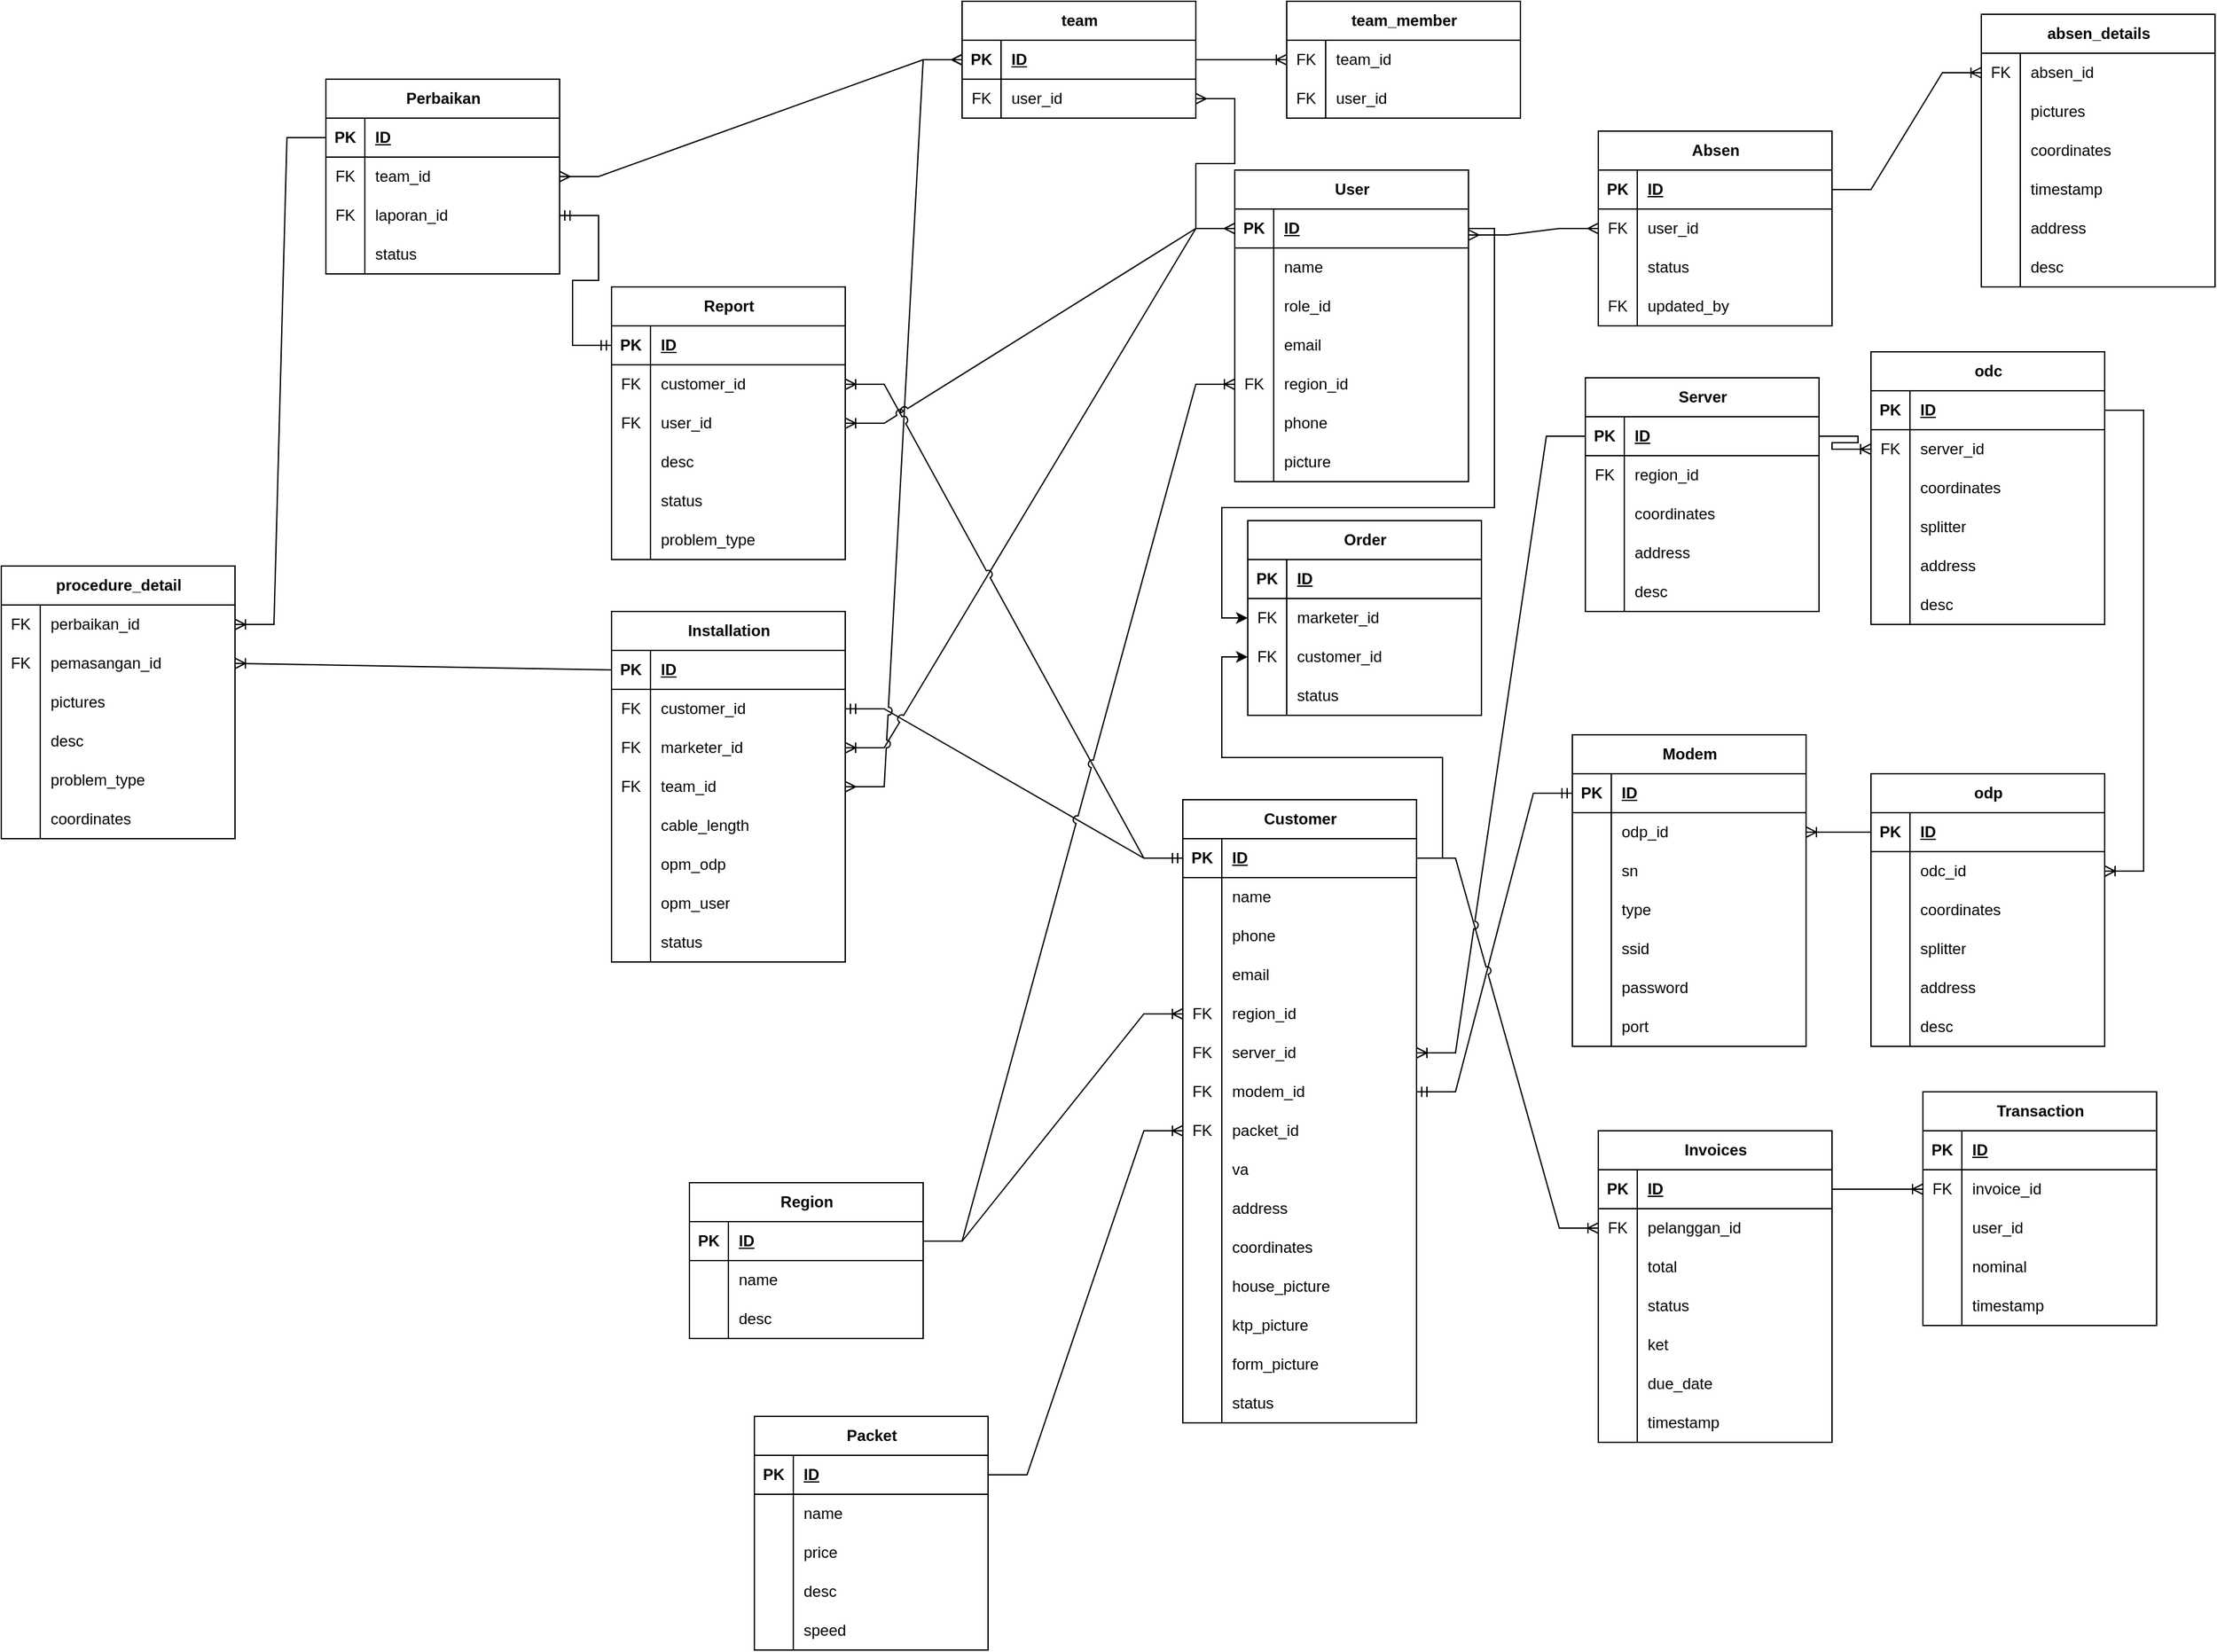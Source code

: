 <mxfile version="22.1.7" type="github">
  <diagram name="Page-1" id="ZauNufFpnyIHL1zYhbTq">
    <mxGraphModel dx="2412" dy="1870" grid="1" gridSize="10" guides="1" tooltips="1" connect="1" arrows="1" fold="1" page="1" pageScale="1" pageWidth="850" pageHeight="1100" math="0" shadow="0">
      <root>
        <mxCell id="0" />
        <mxCell id="1" parent="0" />
        <mxCell id="dViOMsX8RgR9MvhC_yHo-1" value="User" style="shape=table;startSize=30;container=1;collapsible=1;childLayout=tableLayout;fixedRows=1;rowLines=0;fontStyle=1;align=center;resizeLast=1;html=1;" parent="1" vertex="1">
          <mxGeometry x="610" y="-10" width="180" height="240" as="geometry" />
        </mxCell>
        <mxCell id="dViOMsX8RgR9MvhC_yHo-2" value="" style="shape=tableRow;horizontal=0;startSize=0;swimlaneHead=0;swimlaneBody=0;fillColor=none;collapsible=0;dropTarget=0;points=[[0,0.5],[1,0.5]];portConstraint=eastwest;top=0;left=0;right=0;bottom=1;" parent="dViOMsX8RgR9MvhC_yHo-1" vertex="1">
          <mxGeometry y="30" width="180" height="30" as="geometry" />
        </mxCell>
        <mxCell id="dViOMsX8RgR9MvhC_yHo-3" value="PK" style="shape=partialRectangle;connectable=0;fillColor=none;top=0;left=0;bottom=0;right=0;fontStyle=1;overflow=hidden;whiteSpace=wrap;html=1;" parent="dViOMsX8RgR9MvhC_yHo-2" vertex="1">
          <mxGeometry width="30" height="30" as="geometry">
            <mxRectangle width="30" height="30" as="alternateBounds" />
          </mxGeometry>
        </mxCell>
        <mxCell id="dViOMsX8RgR9MvhC_yHo-4" value="ID" style="shape=partialRectangle;connectable=0;fillColor=none;top=0;left=0;bottom=0;right=0;align=left;spacingLeft=6;fontStyle=5;overflow=hidden;whiteSpace=wrap;html=1;" parent="dViOMsX8RgR9MvhC_yHo-2" vertex="1">
          <mxGeometry x="30" width="150" height="30" as="geometry">
            <mxRectangle width="150" height="30" as="alternateBounds" />
          </mxGeometry>
        </mxCell>
        <mxCell id="dViOMsX8RgR9MvhC_yHo-5" value="" style="shape=tableRow;horizontal=0;startSize=0;swimlaneHead=0;swimlaneBody=0;fillColor=none;collapsible=0;dropTarget=0;points=[[0,0.5],[1,0.5]];portConstraint=eastwest;top=0;left=0;right=0;bottom=0;" parent="dViOMsX8RgR9MvhC_yHo-1" vertex="1">
          <mxGeometry y="60" width="180" height="30" as="geometry" />
        </mxCell>
        <mxCell id="dViOMsX8RgR9MvhC_yHo-6" value="" style="shape=partialRectangle;connectable=0;fillColor=none;top=0;left=0;bottom=0;right=0;editable=1;overflow=hidden;whiteSpace=wrap;html=1;" parent="dViOMsX8RgR9MvhC_yHo-5" vertex="1">
          <mxGeometry width="30" height="30" as="geometry">
            <mxRectangle width="30" height="30" as="alternateBounds" />
          </mxGeometry>
        </mxCell>
        <mxCell id="dViOMsX8RgR9MvhC_yHo-7" value="name" style="shape=partialRectangle;connectable=0;fillColor=none;top=0;left=0;bottom=0;right=0;align=left;spacingLeft=6;overflow=hidden;whiteSpace=wrap;html=1;" parent="dViOMsX8RgR9MvhC_yHo-5" vertex="1">
          <mxGeometry x="30" width="150" height="30" as="geometry">
            <mxRectangle width="150" height="30" as="alternateBounds" />
          </mxGeometry>
        </mxCell>
        <mxCell id="dViOMsX8RgR9MvhC_yHo-8" value="" style="shape=tableRow;horizontal=0;startSize=0;swimlaneHead=0;swimlaneBody=0;fillColor=none;collapsible=0;dropTarget=0;points=[[0,0.5],[1,0.5]];portConstraint=eastwest;top=0;left=0;right=0;bottom=0;" parent="dViOMsX8RgR9MvhC_yHo-1" vertex="1">
          <mxGeometry y="90" width="180" height="30" as="geometry" />
        </mxCell>
        <mxCell id="dViOMsX8RgR9MvhC_yHo-9" value="" style="shape=partialRectangle;connectable=0;fillColor=none;top=0;left=0;bottom=0;right=0;editable=1;overflow=hidden;whiteSpace=wrap;html=1;" parent="dViOMsX8RgR9MvhC_yHo-8" vertex="1">
          <mxGeometry width="30" height="30" as="geometry">
            <mxRectangle width="30" height="30" as="alternateBounds" />
          </mxGeometry>
        </mxCell>
        <mxCell id="dViOMsX8RgR9MvhC_yHo-10" value="role_id" style="shape=partialRectangle;connectable=0;fillColor=none;top=0;left=0;bottom=0;right=0;align=left;spacingLeft=6;overflow=hidden;whiteSpace=wrap;html=1;" parent="dViOMsX8RgR9MvhC_yHo-8" vertex="1">
          <mxGeometry x="30" width="150" height="30" as="geometry">
            <mxRectangle width="150" height="30" as="alternateBounds" />
          </mxGeometry>
        </mxCell>
        <mxCell id="dViOMsX8RgR9MvhC_yHo-11" value="" style="shape=tableRow;horizontal=0;startSize=0;swimlaneHead=0;swimlaneBody=0;fillColor=none;collapsible=0;dropTarget=0;points=[[0,0.5],[1,0.5]];portConstraint=eastwest;top=0;left=0;right=0;bottom=0;" parent="dViOMsX8RgR9MvhC_yHo-1" vertex="1">
          <mxGeometry y="120" width="180" height="30" as="geometry" />
        </mxCell>
        <mxCell id="dViOMsX8RgR9MvhC_yHo-12" value="" style="shape=partialRectangle;connectable=0;fillColor=none;top=0;left=0;bottom=0;right=0;editable=1;overflow=hidden;whiteSpace=wrap;html=1;" parent="dViOMsX8RgR9MvhC_yHo-11" vertex="1">
          <mxGeometry width="30" height="30" as="geometry">
            <mxRectangle width="30" height="30" as="alternateBounds" />
          </mxGeometry>
        </mxCell>
        <mxCell id="dViOMsX8RgR9MvhC_yHo-13" value="email" style="shape=partialRectangle;connectable=0;fillColor=none;top=0;left=0;bottom=0;right=0;align=left;spacingLeft=6;overflow=hidden;whiteSpace=wrap;html=1;" parent="dViOMsX8RgR9MvhC_yHo-11" vertex="1">
          <mxGeometry x="30" width="150" height="30" as="geometry">
            <mxRectangle width="150" height="30" as="alternateBounds" />
          </mxGeometry>
        </mxCell>
        <mxCell id="dViOMsX8RgR9MvhC_yHo-40" value="" style="shape=tableRow;horizontal=0;startSize=0;swimlaneHead=0;swimlaneBody=0;fillColor=none;collapsible=0;dropTarget=0;points=[[0,0.5],[1,0.5]];portConstraint=eastwest;top=0;left=0;right=0;bottom=0;" parent="dViOMsX8RgR9MvhC_yHo-1" vertex="1">
          <mxGeometry y="150" width="180" height="30" as="geometry" />
        </mxCell>
        <mxCell id="dViOMsX8RgR9MvhC_yHo-41" value="FK" style="shape=partialRectangle;connectable=0;fillColor=none;top=0;left=0;bottom=0;right=0;editable=1;overflow=hidden;whiteSpace=wrap;html=1;" parent="dViOMsX8RgR9MvhC_yHo-40" vertex="1">
          <mxGeometry width="30" height="30" as="geometry">
            <mxRectangle width="30" height="30" as="alternateBounds" />
          </mxGeometry>
        </mxCell>
        <mxCell id="dViOMsX8RgR9MvhC_yHo-42" value="region_id" style="shape=partialRectangle;connectable=0;fillColor=none;top=0;left=0;bottom=0;right=0;align=left;spacingLeft=6;overflow=hidden;whiteSpace=wrap;html=1;" parent="dViOMsX8RgR9MvhC_yHo-40" vertex="1">
          <mxGeometry x="30" width="150" height="30" as="geometry">
            <mxRectangle width="150" height="30" as="alternateBounds" />
          </mxGeometry>
        </mxCell>
        <mxCell id="dViOMsX8RgR9MvhC_yHo-43" value="" style="shape=tableRow;horizontal=0;startSize=0;swimlaneHead=0;swimlaneBody=0;fillColor=none;collapsible=0;dropTarget=0;points=[[0,0.5],[1,0.5]];portConstraint=eastwest;top=0;left=0;right=0;bottom=0;" parent="dViOMsX8RgR9MvhC_yHo-1" vertex="1">
          <mxGeometry y="180" width="180" height="30" as="geometry" />
        </mxCell>
        <mxCell id="dViOMsX8RgR9MvhC_yHo-44" value="" style="shape=partialRectangle;connectable=0;fillColor=none;top=0;left=0;bottom=0;right=0;editable=1;overflow=hidden;whiteSpace=wrap;html=1;" parent="dViOMsX8RgR9MvhC_yHo-43" vertex="1">
          <mxGeometry width="30" height="30" as="geometry">
            <mxRectangle width="30" height="30" as="alternateBounds" />
          </mxGeometry>
        </mxCell>
        <mxCell id="dViOMsX8RgR9MvhC_yHo-45" value="phone" style="shape=partialRectangle;connectable=0;fillColor=none;top=0;left=0;bottom=0;right=0;align=left;spacingLeft=6;overflow=hidden;whiteSpace=wrap;html=1;" parent="dViOMsX8RgR9MvhC_yHo-43" vertex="1">
          <mxGeometry x="30" width="150" height="30" as="geometry">
            <mxRectangle width="150" height="30" as="alternateBounds" />
          </mxGeometry>
        </mxCell>
        <mxCell id="dViOMsX8RgR9MvhC_yHo-46" value="" style="shape=tableRow;horizontal=0;startSize=0;swimlaneHead=0;swimlaneBody=0;fillColor=none;collapsible=0;dropTarget=0;points=[[0,0.5],[1,0.5]];portConstraint=eastwest;top=0;left=0;right=0;bottom=0;" parent="dViOMsX8RgR9MvhC_yHo-1" vertex="1">
          <mxGeometry y="210" width="180" height="30" as="geometry" />
        </mxCell>
        <mxCell id="dViOMsX8RgR9MvhC_yHo-47" value="" style="shape=partialRectangle;connectable=0;fillColor=none;top=0;left=0;bottom=0;right=0;editable=1;overflow=hidden;whiteSpace=wrap;html=1;" parent="dViOMsX8RgR9MvhC_yHo-46" vertex="1">
          <mxGeometry width="30" height="30" as="geometry">
            <mxRectangle width="30" height="30" as="alternateBounds" />
          </mxGeometry>
        </mxCell>
        <mxCell id="dViOMsX8RgR9MvhC_yHo-48" value="picture" style="shape=partialRectangle;connectable=0;fillColor=none;top=0;left=0;bottom=0;right=0;align=left;spacingLeft=6;overflow=hidden;whiteSpace=wrap;html=1;" parent="dViOMsX8RgR9MvhC_yHo-46" vertex="1">
          <mxGeometry x="30" width="150" height="30" as="geometry">
            <mxRectangle width="150" height="30" as="alternateBounds" />
          </mxGeometry>
        </mxCell>
        <mxCell id="dViOMsX8RgR9MvhC_yHo-49" value="Region" style="shape=table;startSize=30;container=1;collapsible=1;childLayout=tableLayout;fixedRows=1;rowLines=0;fontStyle=1;align=center;resizeLast=1;html=1;" parent="1" vertex="1">
          <mxGeometry x="190" y="770" width="180" height="120" as="geometry" />
        </mxCell>
        <mxCell id="dViOMsX8RgR9MvhC_yHo-50" value="" style="shape=tableRow;horizontal=0;startSize=0;swimlaneHead=0;swimlaneBody=0;fillColor=none;collapsible=0;dropTarget=0;points=[[0,0.5],[1,0.5]];portConstraint=eastwest;top=0;left=0;right=0;bottom=1;" parent="dViOMsX8RgR9MvhC_yHo-49" vertex="1">
          <mxGeometry y="30" width="180" height="30" as="geometry" />
        </mxCell>
        <mxCell id="dViOMsX8RgR9MvhC_yHo-51" value="PK" style="shape=partialRectangle;connectable=0;fillColor=none;top=0;left=0;bottom=0;right=0;fontStyle=1;overflow=hidden;whiteSpace=wrap;html=1;" parent="dViOMsX8RgR9MvhC_yHo-50" vertex="1">
          <mxGeometry width="30" height="30" as="geometry">
            <mxRectangle width="30" height="30" as="alternateBounds" />
          </mxGeometry>
        </mxCell>
        <mxCell id="dViOMsX8RgR9MvhC_yHo-52" value="ID" style="shape=partialRectangle;connectable=0;fillColor=none;top=0;left=0;bottom=0;right=0;align=left;spacingLeft=6;fontStyle=5;overflow=hidden;whiteSpace=wrap;html=1;" parent="dViOMsX8RgR9MvhC_yHo-50" vertex="1">
          <mxGeometry x="30" width="150" height="30" as="geometry">
            <mxRectangle width="150" height="30" as="alternateBounds" />
          </mxGeometry>
        </mxCell>
        <mxCell id="dViOMsX8RgR9MvhC_yHo-53" value="" style="shape=tableRow;horizontal=0;startSize=0;swimlaneHead=0;swimlaneBody=0;fillColor=none;collapsible=0;dropTarget=0;points=[[0,0.5],[1,0.5]];portConstraint=eastwest;top=0;left=0;right=0;bottom=0;" parent="dViOMsX8RgR9MvhC_yHo-49" vertex="1">
          <mxGeometry y="60" width="180" height="30" as="geometry" />
        </mxCell>
        <mxCell id="dViOMsX8RgR9MvhC_yHo-54" value="" style="shape=partialRectangle;connectable=0;fillColor=none;top=0;left=0;bottom=0;right=0;editable=1;overflow=hidden;whiteSpace=wrap;html=1;" parent="dViOMsX8RgR9MvhC_yHo-53" vertex="1">
          <mxGeometry width="30" height="30" as="geometry">
            <mxRectangle width="30" height="30" as="alternateBounds" />
          </mxGeometry>
        </mxCell>
        <mxCell id="dViOMsX8RgR9MvhC_yHo-55" value="name" style="shape=partialRectangle;connectable=0;fillColor=none;top=0;left=0;bottom=0;right=0;align=left;spacingLeft=6;overflow=hidden;whiteSpace=wrap;html=1;" parent="dViOMsX8RgR9MvhC_yHo-53" vertex="1">
          <mxGeometry x="30" width="150" height="30" as="geometry">
            <mxRectangle width="150" height="30" as="alternateBounds" />
          </mxGeometry>
        </mxCell>
        <mxCell id="dViOMsX8RgR9MvhC_yHo-56" value="" style="shape=tableRow;horizontal=0;startSize=0;swimlaneHead=0;swimlaneBody=0;fillColor=none;collapsible=0;dropTarget=0;points=[[0,0.5],[1,0.5]];portConstraint=eastwest;top=0;left=0;right=0;bottom=0;" parent="dViOMsX8RgR9MvhC_yHo-49" vertex="1">
          <mxGeometry y="90" width="180" height="30" as="geometry" />
        </mxCell>
        <mxCell id="dViOMsX8RgR9MvhC_yHo-57" value="" style="shape=partialRectangle;connectable=0;fillColor=none;top=0;left=0;bottom=0;right=0;editable=1;overflow=hidden;whiteSpace=wrap;html=1;" parent="dViOMsX8RgR9MvhC_yHo-56" vertex="1">
          <mxGeometry width="30" height="30" as="geometry">
            <mxRectangle width="30" height="30" as="alternateBounds" />
          </mxGeometry>
        </mxCell>
        <mxCell id="dViOMsX8RgR9MvhC_yHo-58" value="desc" style="shape=partialRectangle;connectable=0;fillColor=none;top=0;left=0;bottom=0;right=0;align=left;spacingLeft=6;overflow=hidden;whiteSpace=wrap;html=1;" parent="dViOMsX8RgR9MvhC_yHo-56" vertex="1">
          <mxGeometry x="30" width="150" height="30" as="geometry">
            <mxRectangle width="150" height="30" as="alternateBounds" />
          </mxGeometry>
        </mxCell>
        <mxCell id="dViOMsX8RgR9MvhC_yHo-80" value="Absen" style="shape=table;startSize=30;container=1;collapsible=1;childLayout=tableLayout;fixedRows=1;rowLines=0;fontStyle=1;align=center;resizeLast=1;html=1;" parent="1" vertex="1">
          <mxGeometry x="890" y="-40" width="180" height="150" as="geometry" />
        </mxCell>
        <mxCell id="dViOMsX8RgR9MvhC_yHo-81" value="" style="shape=tableRow;horizontal=0;startSize=0;swimlaneHead=0;swimlaneBody=0;fillColor=none;collapsible=0;dropTarget=0;points=[[0,0.5],[1,0.5]];portConstraint=eastwest;top=0;left=0;right=0;bottom=1;" parent="dViOMsX8RgR9MvhC_yHo-80" vertex="1">
          <mxGeometry y="30" width="180" height="30" as="geometry" />
        </mxCell>
        <mxCell id="dViOMsX8RgR9MvhC_yHo-82" value="PK" style="shape=partialRectangle;connectable=0;fillColor=none;top=0;left=0;bottom=0;right=0;fontStyle=1;overflow=hidden;whiteSpace=wrap;html=1;" parent="dViOMsX8RgR9MvhC_yHo-81" vertex="1">
          <mxGeometry width="30" height="30" as="geometry">
            <mxRectangle width="30" height="30" as="alternateBounds" />
          </mxGeometry>
        </mxCell>
        <mxCell id="dViOMsX8RgR9MvhC_yHo-83" value="ID" style="shape=partialRectangle;connectable=0;fillColor=none;top=0;left=0;bottom=0;right=0;align=left;spacingLeft=6;fontStyle=5;overflow=hidden;whiteSpace=wrap;html=1;" parent="dViOMsX8RgR9MvhC_yHo-81" vertex="1">
          <mxGeometry x="30" width="150" height="30" as="geometry">
            <mxRectangle width="150" height="30" as="alternateBounds" />
          </mxGeometry>
        </mxCell>
        <mxCell id="dViOMsX8RgR9MvhC_yHo-84" value="" style="shape=tableRow;horizontal=0;startSize=0;swimlaneHead=0;swimlaneBody=0;fillColor=none;collapsible=0;dropTarget=0;points=[[0,0.5],[1,0.5]];portConstraint=eastwest;top=0;left=0;right=0;bottom=0;" parent="dViOMsX8RgR9MvhC_yHo-80" vertex="1">
          <mxGeometry y="60" width="180" height="30" as="geometry" />
        </mxCell>
        <mxCell id="dViOMsX8RgR9MvhC_yHo-85" value="FK" style="shape=partialRectangle;connectable=0;fillColor=none;top=0;left=0;bottom=0;right=0;editable=1;overflow=hidden;whiteSpace=wrap;html=1;" parent="dViOMsX8RgR9MvhC_yHo-84" vertex="1">
          <mxGeometry width="30" height="30" as="geometry">
            <mxRectangle width="30" height="30" as="alternateBounds" />
          </mxGeometry>
        </mxCell>
        <mxCell id="dViOMsX8RgR9MvhC_yHo-86" value="user_id" style="shape=partialRectangle;connectable=0;fillColor=none;top=0;left=0;bottom=0;right=0;align=left;spacingLeft=6;overflow=hidden;whiteSpace=wrap;html=1;" parent="dViOMsX8RgR9MvhC_yHo-84" vertex="1">
          <mxGeometry x="30" width="150" height="30" as="geometry">
            <mxRectangle width="150" height="30" as="alternateBounds" />
          </mxGeometry>
        </mxCell>
        <mxCell id="dViOMsX8RgR9MvhC_yHo-87" value="" style="shape=tableRow;horizontal=0;startSize=0;swimlaneHead=0;swimlaneBody=0;fillColor=none;collapsible=0;dropTarget=0;points=[[0,0.5],[1,0.5]];portConstraint=eastwest;top=0;left=0;right=0;bottom=0;" parent="dViOMsX8RgR9MvhC_yHo-80" vertex="1">
          <mxGeometry y="90" width="180" height="30" as="geometry" />
        </mxCell>
        <mxCell id="dViOMsX8RgR9MvhC_yHo-88" value="" style="shape=partialRectangle;connectable=0;fillColor=none;top=0;left=0;bottom=0;right=0;editable=1;overflow=hidden;whiteSpace=wrap;html=1;" parent="dViOMsX8RgR9MvhC_yHo-87" vertex="1">
          <mxGeometry width="30" height="30" as="geometry">
            <mxRectangle width="30" height="30" as="alternateBounds" />
          </mxGeometry>
        </mxCell>
        <mxCell id="dViOMsX8RgR9MvhC_yHo-89" value="status" style="shape=partialRectangle;connectable=0;fillColor=none;top=0;left=0;bottom=0;right=0;align=left;spacingLeft=6;overflow=hidden;whiteSpace=wrap;html=1;" parent="dViOMsX8RgR9MvhC_yHo-87" vertex="1">
          <mxGeometry x="30" width="150" height="30" as="geometry">
            <mxRectangle width="150" height="30" as="alternateBounds" />
          </mxGeometry>
        </mxCell>
        <mxCell id="dViOMsX8RgR9MvhC_yHo-90" value="" style="shape=tableRow;horizontal=0;startSize=0;swimlaneHead=0;swimlaneBody=0;fillColor=none;collapsible=0;dropTarget=0;points=[[0,0.5],[1,0.5]];portConstraint=eastwest;top=0;left=0;right=0;bottom=0;" parent="dViOMsX8RgR9MvhC_yHo-80" vertex="1">
          <mxGeometry y="120" width="180" height="30" as="geometry" />
        </mxCell>
        <mxCell id="dViOMsX8RgR9MvhC_yHo-91" value="FK" style="shape=partialRectangle;connectable=0;fillColor=none;top=0;left=0;bottom=0;right=0;editable=1;overflow=hidden;whiteSpace=wrap;html=1;" parent="dViOMsX8RgR9MvhC_yHo-90" vertex="1">
          <mxGeometry width="30" height="30" as="geometry">
            <mxRectangle width="30" height="30" as="alternateBounds" />
          </mxGeometry>
        </mxCell>
        <mxCell id="dViOMsX8RgR9MvhC_yHo-92" value="updated_by" style="shape=partialRectangle;connectable=0;fillColor=none;top=0;left=0;bottom=0;right=0;align=left;spacingLeft=6;overflow=hidden;whiteSpace=wrap;html=1;" parent="dViOMsX8RgR9MvhC_yHo-90" vertex="1">
          <mxGeometry x="30" width="150" height="30" as="geometry">
            <mxRectangle width="150" height="30" as="alternateBounds" />
          </mxGeometry>
        </mxCell>
        <mxCell id="dViOMsX8RgR9MvhC_yHo-106" value="absen_details" style="shape=table;startSize=30;container=1;collapsible=1;childLayout=tableLayout;fixedRows=1;rowLines=0;fontStyle=1;align=center;resizeLast=1;html=1;" parent="1" vertex="1">
          <mxGeometry x="1185" y="-130" width="180" height="210" as="geometry" />
        </mxCell>
        <mxCell id="dViOMsX8RgR9MvhC_yHo-110" value="" style="shape=tableRow;horizontal=0;startSize=0;swimlaneHead=0;swimlaneBody=0;fillColor=none;collapsible=0;dropTarget=0;points=[[0,0.5],[1,0.5]];portConstraint=eastwest;top=0;left=0;right=0;bottom=0;" parent="dViOMsX8RgR9MvhC_yHo-106" vertex="1">
          <mxGeometry y="30" width="180" height="30" as="geometry" />
        </mxCell>
        <mxCell id="dViOMsX8RgR9MvhC_yHo-111" value="FK" style="shape=partialRectangle;connectable=0;fillColor=none;top=0;left=0;bottom=0;right=0;editable=1;overflow=hidden;whiteSpace=wrap;html=1;" parent="dViOMsX8RgR9MvhC_yHo-110" vertex="1">
          <mxGeometry width="30" height="30" as="geometry">
            <mxRectangle width="30" height="30" as="alternateBounds" />
          </mxGeometry>
        </mxCell>
        <mxCell id="dViOMsX8RgR9MvhC_yHo-112" value="absen_id" style="shape=partialRectangle;connectable=0;fillColor=none;top=0;left=0;bottom=0;right=0;align=left;spacingLeft=6;overflow=hidden;whiteSpace=wrap;html=1;" parent="dViOMsX8RgR9MvhC_yHo-110" vertex="1">
          <mxGeometry x="30" width="150" height="30" as="geometry">
            <mxRectangle width="150" height="30" as="alternateBounds" />
          </mxGeometry>
        </mxCell>
        <mxCell id="dViOMsX8RgR9MvhC_yHo-113" value="" style="shape=tableRow;horizontal=0;startSize=0;swimlaneHead=0;swimlaneBody=0;fillColor=none;collapsible=0;dropTarget=0;points=[[0,0.5],[1,0.5]];portConstraint=eastwest;top=0;left=0;right=0;bottom=0;" parent="dViOMsX8RgR9MvhC_yHo-106" vertex="1">
          <mxGeometry y="60" width="180" height="30" as="geometry" />
        </mxCell>
        <mxCell id="dViOMsX8RgR9MvhC_yHo-114" value="" style="shape=partialRectangle;connectable=0;fillColor=none;top=0;left=0;bottom=0;right=0;editable=1;overflow=hidden;whiteSpace=wrap;html=1;" parent="dViOMsX8RgR9MvhC_yHo-113" vertex="1">
          <mxGeometry width="30" height="30" as="geometry">
            <mxRectangle width="30" height="30" as="alternateBounds" />
          </mxGeometry>
        </mxCell>
        <mxCell id="dViOMsX8RgR9MvhC_yHo-115" value="pictures" style="shape=partialRectangle;connectable=0;fillColor=none;top=0;left=0;bottom=0;right=0;align=left;spacingLeft=6;overflow=hidden;whiteSpace=wrap;html=1;" parent="dViOMsX8RgR9MvhC_yHo-113" vertex="1">
          <mxGeometry x="30" width="150" height="30" as="geometry">
            <mxRectangle width="150" height="30" as="alternateBounds" />
          </mxGeometry>
        </mxCell>
        <mxCell id="dViOMsX8RgR9MvhC_yHo-116" value="" style="shape=tableRow;horizontal=0;startSize=0;swimlaneHead=0;swimlaneBody=0;fillColor=none;collapsible=0;dropTarget=0;points=[[0,0.5],[1,0.5]];portConstraint=eastwest;top=0;left=0;right=0;bottom=0;" parent="dViOMsX8RgR9MvhC_yHo-106" vertex="1">
          <mxGeometry y="90" width="180" height="30" as="geometry" />
        </mxCell>
        <mxCell id="dViOMsX8RgR9MvhC_yHo-117" value="" style="shape=partialRectangle;connectable=0;fillColor=none;top=0;left=0;bottom=0;right=0;editable=1;overflow=hidden;whiteSpace=wrap;html=1;" parent="dViOMsX8RgR9MvhC_yHo-116" vertex="1">
          <mxGeometry width="30" height="30" as="geometry">
            <mxRectangle width="30" height="30" as="alternateBounds" />
          </mxGeometry>
        </mxCell>
        <mxCell id="dViOMsX8RgR9MvhC_yHo-118" value="coordinates" style="shape=partialRectangle;connectable=0;fillColor=none;top=0;left=0;bottom=0;right=0;align=left;spacingLeft=6;overflow=hidden;whiteSpace=wrap;html=1;" parent="dViOMsX8RgR9MvhC_yHo-116" vertex="1">
          <mxGeometry x="30" width="150" height="30" as="geometry">
            <mxRectangle width="150" height="30" as="alternateBounds" />
          </mxGeometry>
        </mxCell>
        <mxCell id="dViOMsX8RgR9MvhC_yHo-611" value="" style="shape=tableRow;horizontal=0;startSize=0;swimlaneHead=0;swimlaneBody=0;fillColor=none;collapsible=0;dropTarget=0;points=[[0,0.5],[1,0.5]];portConstraint=eastwest;top=0;left=0;right=0;bottom=0;" parent="dViOMsX8RgR9MvhC_yHo-106" vertex="1">
          <mxGeometry y="120" width="180" height="30" as="geometry" />
        </mxCell>
        <mxCell id="dViOMsX8RgR9MvhC_yHo-612" value="" style="shape=partialRectangle;connectable=0;fillColor=none;top=0;left=0;bottom=0;right=0;editable=1;overflow=hidden;whiteSpace=wrap;html=1;" parent="dViOMsX8RgR9MvhC_yHo-611" vertex="1">
          <mxGeometry width="30" height="30" as="geometry">
            <mxRectangle width="30" height="30" as="alternateBounds" />
          </mxGeometry>
        </mxCell>
        <mxCell id="dViOMsX8RgR9MvhC_yHo-613" value="timestamp" style="shape=partialRectangle;connectable=0;fillColor=none;top=0;left=0;bottom=0;right=0;align=left;spacingLeft=6;overflow=hidden;whiteSpace=wrap;html=1;" parent="dViOMsX8RgR9MvhC_yHo-611" vertex="1">
          <mxGeometry x="30" width="150" height="30" as="geometry">
            <mxRectangle width="150" height="30" as="alternateBounds" />
          </mxGeometry>
        </mxCell>
        <mxCell id="dViOMsX8RgR9MvhC_yHo-614" value="" style="shape=tableRow;horizontal=0;startSize=0;swimlaneHead=0;swimlaneBody=0;fillColor=none;collapsible=0;dropTarget=0;points=[[0,0.5],[1,0.5]];portConstraint=eastwest;top=0;left=0;right=0;bottom=0;" parent="dViOMsX8RgR9MvhC_yHo-106" vertex="1">
          <mxGeometry y="150" width="180" height="30" as="geometry" />
        </mxCell>
        <mxCell id="dViOMsX8RgR9MvhC_yHo-615" value="" style="shape=partialRectangle;connectable=0;fillColor=none;top=0;left=0;bottom=0;right=0;editable=1;overflow=hidden;whiteSpace=wrap;html=1;" parent="dViOMsX8RgR9MvhC_yHo-614" vertex="1">
          <mxGeometry width="30" height="30" as="geometry">
            <mxRectangle width="30" height="30" as="alternateBounds" />
          </mxGeometry>
        </mxCell>
        <mxCell id="dViOMsX8RgR9MvhC_yHo-616" value="address" style="shape=partialRectangle;connectable=0;fillColor=none;top=0;left=0;bottom=0;right=0;align=left;spacingLeft=6;overflow=hidden;whiteSpace=wrap;html=1;" parent="dViOMsX8RgR9MvhC_yHo-614" vertex="1">
          <mxGeometry x="30" width="150" height="30" as="geometry">
            <mxRectangle width="150" height="30" as="alternateBounds" />
          </mxGeometry>
        </mxCell>
        <mxCell id="dViOMsX8RgR9MvhC_yHo-617" value="" style="shape=tableRow;horizontal=0;startSize=0;swimlaneHead=0;swimlaneBody=0;fillColor=none;collapsible=0;dropTarget=0;points=[[0,0.5],[1,0.5]];portConstraint=eastwest;top=0;left=0;right=0;bottom=0;" parent="dViOMsX8RgR9MvhC_yHo-106" vertex="1">
          <mxGeometry y="180" width="180" height="30" as="geometry" />
        </mxCell>
        <mxCell id="dViOMsX8RgR9MvhC_yHo-618" value="" style="shape=partialRectangle;connectable=0;fillColor=none;top=0;left=0;bottom=0;right=0;editable=1;overflow=hidden;whiteSpace=wrap;html=1;" parent="dViOMsX8RgR9MvhC_yHo-617" vertex="1">
          <mxGeometry width="30" height="30" as="geometry">
            <mxRectangle width="30" height="30" as="alternateBounds" />
          </mxGeometry>
        </mxCell>
        <mxCell id="dViOMsX8RgR9MvhC_yHo-619" value="desc" style="shape=partialRectangle;connectable=0;fillColor=none;top=0;left=0;bottom=0;right=0;align=left;spacingLeft=6;overflow=hidden;whiteSpace=wrap;html=1;" parent="dViOMsX8RgR9MvhC_yHo-617" vertex="1">
          <mxGeometry x="30" width="150" height="30" as="geometry">
            <mxRectangle width="150" height="30" as="alternateBounds" />
          </mxGeometry>
        </mxCell>
        <mxCell id="dViOMsX8RgR9MvhC_yHo-155" value="Customer" style="shape=table;startSize=30;container=1;collapsible=1;childLayout=tableLayout;fixedRows=1;rowLines=0;fontStyle=1;align=center;resizeLast=1;html=1;" parent="1" vertex="1">
          <mxGeometry x="570" y="475" width="180" height="480" as="geometry" />
        </mxCell>
        <mxCell id="dViOMsX8RgR9MvhC_yHo-156" value="" style="shape=tableRow;horizontal=0;startSize=0;swimlaneHead=0;swimlaneBody=0;fillColor=none;collapsible=0;dropTarget=0;points=[[0,0.5],[1,0.5]];portConstraint=eastwest;top=0;left=0;right=0;bottom=1;" parent="dViOMsX8RgR9MvhC_yHo-155" vertex="1">
          <mxGeometry y="30" width="180" height="30" as="geometry" />
        </mxCell>
        <mxCell id="dViOMsX8RgR9MvhC_yHo-157" value="PK" style="shape=partialRectangle;connectable=0;fillColor=none;top=0;left=0;bottom=0;right=0;fontStyle=1;overflow=hidden;whiteSpace=wrap;html=1;" parent="dViOMsX8RgR9MvhC_yHo-156" vertex="1">
          <mxGeometry width="30" height="30" as="geometry">
            <mxRectangle width="30" height="30" as="alternateBounds" />
          </mxGeometry>
        </mxCell>
        <mxCell id="dViOMsX8RgR9MvhC_yHo-158" value="ID" style="shape=partialRectangle;connectable=0;fillColor=none;top=0;left=0;bottom=0;right=0;align=left;spacingLeft=6;fontStyle=5;overflow=hidden;whiteSpace=wrap;html=1;" parent="dViOMsX8RgR9MvhC_yHo-156" vertex="1">
          <mxGeometry x="30" width="150" height="30" as="geometry">
            <mxRectangle width="150" height="30" as="alternateBounds" />
          </mxGeometry>
        </mxCell>
        <mxCell id="dViOMsX8RgR9MvhC_yHo-159" value="" style="shape=tableRow;horizontal=0;startSize=0;swimlaneHead=0;swimlaneBody=0;fillColor=none;collapsible=0;dropTarget=0;points=[[0,0.5],[1,0.5]];portConstraint=eastwest;top=0;left=0;right=0;bottom=0;" parent="dViOMsX8RgR9MvhC_yHo-155" vertex="1">
          <mxGeometry y="60" width="180" height="30" as="geometry" />
        </mxCell>
        <mxCell id="dViOMsX8RgR9MvhC_yHo-160" value="" style="shape=partialRectangle;connectable=0;fillColor=none;top=0;left=0;bottom=0;right=0;editable=1;overflow=hidden;whiteSpace=wrap;html=1;" parent="dViOMsX8RgR9MvhC_yHo-159" vertex="1">
          <mxGeometry width="30" height="30" as="geometry">
            <mxRectangle width="30" height="30" as="alternateBounds" />
          </mxGeometry>
        </mxCell>
        <mxCell id="dViOMsX8RgR9MvhC_yHo-161" value="name" style="shape=partialRectangle;connectable=0;fillColor=none;top=0;left=0;bottom=0;right=0;align=left;spacingLeft=6;overflow=hidden;whiteSpace=wrap;html=1;" parent="dViOMsX8RgR9MvhC_yHo-159" vertex="1">
          <mxGeometry x="30" width="150" height="30" as="geometry">
            <mxRectangle width="150" height="30" as="alternateBounds" />
          </mxGeometry>
        </mxCell>
        <mxCell id="dViOMsX8RgR9MvhC_yHo-177" value="" style="shape=tableRow;horizontal=0;startSize=0;swimlaneHead=0;swimlaneBody=0;fillColor=none;collapsible=0;dropTarget=0;points=[[0,0.5],[1,0.5]];portConstraint=eastwest;top=0;left=0;right=0;bottom=0;" parent="dViOMsX8RgR9MvhC_yHo-155" vertex="1">
          <mxGeometry y="90" width="180" height="30" as="geometry" />
        </mxCell>
        <mxCell id="dViOMsX8RgR9MvhC_yHo-178" value="" style="shape=partialRectangle;connectable=0;fillColor=none;top=0;left=0;bottom=0;right=0;editable=1;overflow=hidden;whiteSpace=wrap;html=1;" parent="dViOMsX8RgR9MvhC_yHo-177" vertex="1">
          <mxGeometry width="30" height="30" as="geometry">
            <mxRectangle width="30" height="30" as="alternateBounds" />
          </mxGeometry>
        </mxCell>
        <mxCell id="dViOMsX8RgR9MvhC_yHo-179" value="phone" style="shape=partialRectangle;connectable=0;fillColor=none;top=0;left=0;bottom=0;right=0;align=left;spacingLeft=6;overflow=hidden;whiteSpace=wrap;html=1;" parent="dViOMsX8RgR9MvhC_yHo-177" vertex="1">
          <mxGeometry x="30" width="150" height="30" as="geometry">
            <mxRectangle width="150" height="30" as="alternateBounds" />
          </mxGeometry>
        </mxCell>
        <mxCell id="dViOMsX8RgR9MvhC_yHo-162" value="" style="shape=tableRow;horizontal=0;startSize=0;swimlaneHead=0;swimlaneBody=0;fillColor=none;collapsible=0;dropTarget=0;points=[[0,0.5],[1,0.5]];portConstraint=eastwest;top=0;left=0;right=0;bottom=0;" parent="dViOMsX8RgR9MvhC_yHo-155" vertex="1">
          <mxGeometry y="120" width="180" height="30" as="geometry" />
        </mxCell>
        <mxCell id="dViOMsX8RgR9MvhC_yHo-163" value="" style="shape=partialRectangle;connectable=0;fillColor=none;top=0;left=0;bottom=0;right=0;editable=1;overflow=hidden;whiteSpace=wrap;html=1;" parent="dViOMsX8RgR9MvhC_yHo-162" vertex="1">
          <mxGeometry width="30" height="30" as="geometry">
            <mxRectangle width="30" height="30" as="alternateBounds" />
          </mxGeometry>
        </mxCell>
        <mxCell id="dViOMsX8RgR9MvhC_yHo-164" value="email" style="shape=partialRectangle;connectable=0;fillColor=none;top=0;left=0;bottom=0;right=0;align=left;spacingLeft=6;overflow=hidden;whiteSpace=wrap;html=1;" parent="dViOMsX8RgR9MvhC_yHo-162" vertex="1">
          <mxGeometry x="30" width="150" height="30" as="geometry">
            <mxRectangle width="150" height="30" as="alternateBounds" />
          </mxGeometry>
        </mxCell>
        <mxCell id="dViOMsX8RgR9MvhC_yHo-450" value="" style="shape=tableRow;horizontal=0;startSize=0;swimlaneHead=0;swimlaneBody=0;fillColor=none;collapsible=0;dropTarget=0;points=[[0,0.5],[1,0.5]];portConstraint=eastwest;top=0;left=0;right=0;bottom=0;" parent="dViOMsX8RgR9MvhC_yHo-155" vertex="1">
          <mxGeometry y="150" width="180" height="30" as="geometry" />
        </mxCell>
        <mxCell id="dViOMsX8RgR9MvhC_yHo-451" value="FK" style="shape=partialRectangle;connectable=0;fillColor=none;top=0;left=0;bottom=0;right=0;editable=1;overflow=hidden;whiteSpace=wrap;html=1;" parent="dViOMsX8RgR9MvhC_yHo-450" vertex="1">
          <mxGeometry width="30" height="30" as="geometry">
            <mxRectangle width="30" height="30" as="alternateBounds" />
          </mxGeometry>
        </mxCell>
        <mxCell id="dViOMsX8RgR9MvhC_yHo-452" value="region_id" style="shape=partialRectangle;connectable=0;fillColor=none;top=0;left=0;bottom=0;right=0;align=left;spacingLeft=6;overflow=hidden;whiteSpace=wrap;html=1;" parent="dViOMsX8RgR9MvhC_yHo-450" vertex="1">
          <mxGeometry x="30" width="150" height="30" as="geometry">
            <mxRectangle width="150" height="30" as="alternateBounds" />
          </mxGeometry>
        </mxCell>
        <mxCell id="ak5l9TvEQOSpeEtAI0LX-83" value="" style="shape=tableRow;horizontal=0;startSize=0;swimlaneHead=0;swimlaneBody=0;fillColor=none;collapsible=0;dropTarget=0;points=[[0,0.5],[1,0.5]];portConstraint=eastwest;top=0;left=0;right=0;bottom=0;" parent="dViOMsX8RgR9MvhC_yHo-155" vertex="1">
          <mxGeometry y="180" width="180" height="30" as="geometry" />
        </mxCell>
        <mxCell id="ak5l9TvEQOSpeEtAI0LX-84" value="FK" style="shape=partialRectangle;connectable=0;fillColor=none;top=0;left=0;bottom=0;right=0;editable=1;overflow=hidden;whiteSpace=wrap;html=1;" parent="ak5l9TvEQOSpeEtAI0LX-83" vertex="1">
          <mxGeometry width="30" height="30" as="geometry">
            <mxRectangle width="30" height="30" as="alternateBounds" />
          </mxGeometry>
        </mxCell>
        <mxCell id="ak5l9TvEQOSpeEtAI0LX-85" value="server_id" style="shape=partialRectangle;connectable=0;fillColor=none;top=0;left=0;bottom=0;right=0;align=left;spacingLeft=6;overflow=hidden;whiteSpace=wrap;html=1;" parent="ak5l9TvEQOSpeEtAI0LX-83" vertex="1">
          <mxGeometry x="30" width="150" height="30" as="geometry">
            <mxRectangle width="150" height="30" as="alternateBounds" />
          </mxGeometry>
        </mxCell>
        <mxCell id="dViOMsX8RgR9MvhC_yHo-208" value="" style="shape=tableRow;horizontal=0;startSize=0;swimlaneHead=0;swimlaneBody=0;fillColor=none;collapsible=0;dropTarget=0;points=[[0,0.5],[1,0.5]];portConstraint=eastwest;top=0;left=0;right=0;bottom=0;" parent="dViOMsX8RgR9MvhC_yHo-155" vertex="1">
          <mxGeometry y="210" width="180" height="30" as="geometry" />
        </mxCell>
        <mxCell id="dViOMsX8RgR9MvhC_yHo-209" value="FK" style="shape=partialRectangle;connectable=0;fillColor=none;top=0;left=0;bottom=0;right=0;editable=1;overflow=hidden;whiteSpace=wrap;html=1;" parent="dViOMsX8RgR9MvhC_yHo-208" vertex="1">
          <mxGeometry width="30" height="30" as="geometry">
            <mxRectangle width="30" height="30" as="alternateBounds" />
          </mxGeometry>
        </mxCell>
        <mxCell id="dViOMsX8RgR9MvhC_yHo-210" value="modem_id" style="shape=partialRectangle;connectable=0;fillColor=none;top=0;left=0;bottom=0;right=0;align=left;spacingLeft=6;overflow=hidden;whiteSpace=wrap;html=1;" parent="dViOMsX8RgR9MvhC_yHo-208" vertex="1">
          <mxGeometry x="30" width="150" height="30" as="geometry">
            <mxRectangle width="150" height="30" as="alternateBounds" />
          </mxGeometry>
        </mxCell>
        <mxCell id="ak5l9TvEQOSpeEtAI0LX-77" value="" style="shape=tableRow;horizontal=0;startSize=0;swimlaneHead=0;swimlaneBody=0;fillColor=none;collapsible=0;dropTarget=0;points=[[0,0.5],[1,0.5]];portConstraint=eastwest;top=0;left=0;right=0;bottom=0;" parent="dViOMsX8RgR9MvhC_yHo-155" vertex="1">
          <mxGeometry y="240" width="180" height="30" as="geometry" />
        </mxCell>
        <mxCell id="ak5l9TvEQOSpeEtAI0LX-78" value="FK" style="shape=partialRectangle;connectable=0;fillColor=none;top=0;left=0;bottom=0;right=0;editable=1;overflow=hidden;whiteSpace=wrap;html=1;" parent="ak5l9TvEQOSpeEtAI0LX-77" vertex="1">
          <mxGeometry width="30" height="30" as="geometry">
            <mxRectangle width="30" height="30" as="alternateBounds" />
          </mxGeometry>
        </mxCell>
        <mxCell id="ak5l9TvEQOSpeEtAI0LX-79" value="packet_id" style="shape=partialRectangle;connectable=0;fillColor=none;top=0;left=0;bottom=0;right=0;align=left;spacingLeft=6;overflow=hidden;whiteSpace=wrap;html=1;" parent="ak5l9TvEQOSpeEtAI0LX-77" vertex="1">
          <mxGeometry x="30" width="150" height="30" as="geometry">
            <mxRectangle width="150" height="30" as="alternateBounds" />
          </mxGeometry>
        </mxCell>
        <mxCell id="dViOMsX8RgR9MvhC_yHo-171" value="" style="shape=tableRow;horizontal=0;startSize=0;swimlaneHead=0;swimlaneBody=0;fillColor=none;collapsible=0;dropTarget=0;points=[[0,0.5],[1,0.5]];portConstraint=eastwest;top=0;left=0;right=0;bottom=0;" parent="dViOMsX8RgR9MvhC_yHo-155" vertex="1">
          <mxGeometry y="270" width="180" height="30" as="geometry" />
        </mxCell>
        <mxCell id="dViOMsX8RgR9MvhC_yHo-172" value="" style="shape=partialRectangle;connectable=0;fillColor=none;top=0;left=0;bottom=0;right=0;editable=1;overflow=hidden;whiteSpace=wrap;html=1;" parent="dViOMsX8RgR9MvhC_yHo-171" vertex="1">
          <mxGeometry width="30" height="30" as="geometry">
            <mxRectangle width="30" height="30" as="alternateBounds" />
          </mxGeometry>
        </mxCell>
        <mxCell id="dViOMsX8RgR9MvhC_yHo-173" value="va" style="shape=partialRectangle;connectable=0;fillColor=none;top=0;left=0;bottom=0;right=0;align=left;spacingLeft=6;overflow=hidden;whiteSpace=wrap;html=1;" parent="dViOMsX8RgR9MvhC_yHo-171" vertex="1">
          <mxGeometry x="30" width="150" height="30" as="geometry">
            <mxRectangle width="150" height="30" as="alternateBounds" />
          </mxGeometry>
        </mxCell>
        <mxCell id="dViOMsX8RgR9MvhC_yHo-174" value="" style="shape=tableRow;horizontal=0;startSize=0;swimlaneHead=0;swimlaneBody=0;fillColor=none;collapsible=0;dropTarget=0;points=[[0,0.5],[1,0.5]];portConstraint=eastwest;top=0;left=0;right=0;bottom=0;" parent="dViOMsX8RgR9MvhC_yHo-155" vertex="1">
          <mxGeometry y="300" width="180" height="30" as="geometry" />
        </mxCell>
        <mxCell id="dViOMsX8RgR9MvhC_yHo-175" value="" style="shape=partialRectangle;connectable=0;fillColor=none;top=0;left=0;bottom=0;right=0;editable=1;overflow=hidden;whiteSpace=wrap;html=1;" parent="dViOMsX8RgR9MvhC_yHo-174" vertex="1">
          <mxGeometry width="30" height="30" as="geometry">
            <mxRectangle width="30" height="30" as="alternateBounds" />
          </mxGeometry>
        </mxCell>
        <mxCell id="dViOMsX8RgR9MvhC_yHo-176" value="address" style="shape=partialRectangle;connectable=0;fillColor=none;top=0;left=0;bottom=0;right=0;align=left;spacingLeft=6;overflow=hidden;whiteSpace=wrap;html=1;" parent="dViOMsX8RgR9MvhC_yHo-174" vertex="1">
          <mxGeometry x="30" width="150" height="30" as="geometry">
            <mxRectangle width="150" height="30" as="alternateBounds" />
          </mxGeometry>
        </mxCell>
        <mxCell id="dViOMsX8RgR9MvhC_yHo-211" value="" style="shape=tableRow;horizontal=0;startSize=0;swimlaneHead=0;swimlaneBody=0;fillColor=none;collapsible=0;dropTarget=0;points=[[0,0.5],[1,0.5]];portConstraint=eastwest;top=0;left=0;right=0;bottom=0;" parent="dViOMsX8RgR9MvhC_yHo-155" vertex="1">
          <mxGeometry y="330" width="180" height="30" as="geometry" />
        </mxCell>
        <mxCell id="dViOMsX8RgR9MvhC_yHo-212" value="" style="shape=partialRectangle;connectable=0;fillColor=none;top=0;left=0;bottom=0;right=0;editable=1;overflow=hidden;whiteSpace=wrap;html=1;" parent="dViOMsX8RgR9MvhC_yHo-211" vertex="1">
          <mxGeometry width="30" height="30" as="geometry">
            <mxRectangle width="30" height="30" as="alternateBounds" />
          </mxGeometry>
        </mxCell>
        <mxCell id="dViOMsX8RgR9MvhC_yHo-213" value="coordinates" style="shape=partialRectangle;connectable=0;fillColor=none;top=0;left=0;bottom=0;right=0;align=left;spacingLeft=6;overflow=hidden;whiteSpace=wrap;html=1;" parent="dViOMsX8RgR9MvhC_yHo-211" vertex="1">
          <mxGeometry x="30" width="150" height="30" as="geometry">
            <mxRectangle width="150" height="30" as="alternateBounds" />
          </mxGeometry>
        </mxCell>
        <mxCell id="dViOMsX8RgR9MvhC_yHo-519" value="" style="shape=tableRow;horizontal=0;startSize=0;swimlaneHead=0;swimlaneBody=0;fillColor=none;collapsible=0;dropTarget=0;points=[[0,0.5],[1,0.5]];portConstraint=eastwest;top=0;left=0;right=0;bottom=0;" parent="dViOMsX8RgR9MvhC_yHo-155" vertex="1">
          <mxGeometry y="360" width="180" height="30" as="geometry" />
        </mxCell>
        <mxCell id="dViOMsX8RgR9MvhC_yHo-520" value="" style="shape=partialRectangle;connectable=0;fillColor=none;top=0;left=0;bottom=0;right=0;editable=1;overflow=hidden;whiteSpace=wrap;html=1;" parent="dViOMsX8RgR9MvhC_yHo-519" vertex="1">
          <mxGeometry width="30" height="30" as="geometry">
            <mxRectangle width="30" height="30" as="alternateBounds" />
          </mxGeometry>
        </mxCell>
        <mxCell id="dViOMsX8RgR9MvhC_yHo-521" value="house_picture" style="shape=partialRectangle;connectable=0;fillColor=none;top=0;left=0;bottom=0;right=0;align=left;spacingLeft=6;overflow=hidden;whiteSpace=wrap;html=1;" parent="dViOMsX8RgR9MvhC_yHo-519" vertex="1">
          <mxGeometry x="30" width="150" height="30" as="geometry">
            <mxRectangle width="150" height="30" as="alternateBounds" />
          </mxGeometry>
        </mxCell>
        <mxCell id="dViOMsX8RgR9MvhC_yHo-522" value="" style="shape=tableRow;horizontal=0;startSize=0;swimlaneHead=0;swimlaneBody=0;fillColor=none;collapsible=0;dropTarget=0;points=[[0,0.5],[1,0.5]];portConstraint=eastwest;top=0;left=0;right=0;bottom=0;" parent="dViOMsX8RgR9MvhC_yHo-155" vertex="1">
          <mxGeometry y="390" width="180" height="30" as="geometry" />
        </mxCell>
        <mxCell id="dViOMsX8RgR9MvhC_yHo-523" value="" style="shape=partialRectangle;connectable=0;fillColor=none;top=0;left=0;bottom=0;right=0;editable=1;overflow=hidden;whiteSpace=wrap;html=1;" parent="dViOMsX8RgR9MvhC_yHo-522" vertex="1">
          <mxGeometry width="30" height="30" as="geometry">
            <mxRectangle width="30" height="30" as="alternateBounds" />
          </mxGeometry>
        </mxCell>
        <mxCell id="dViOMsX8RgR9MvhC_yHo-524" value="ktp_picture" style="shape=partialRectangle;connectable=0;fillColor=none;top=0;left=0;bottom=0;right=0;align=left;spacingLeft=6;overflow=hidden;whiteSpace=wrap;html=1;" parent="dViOMsX8RgR9MvhC_yHo-522" vertex="1">
          <mxGeometry x="30" width="150" height="30" as="geometry">
            <mxRectangle width="150" height="30" as="alternateBounds" />
          </mxGeometry>
        </mxCell>
        <mxCell id="dViOMsX8RgR9MvhC_yHo-525" value="" style="shape=tableRow;horizontal=0;startSize=0;swimlaneHead=0;swimlaneBody=0;fillColor=none;collapsible=0;dropTarget=0;points=[[0,0.5],[1,0.5]];portConstraint=eastwest;top=0;left=0;right=0;bottom=0;" parent="dViOMsX8RgR9MvhC_yHo-155" vertex="1">
          <mxGeometry y="420" width="180" height="30" as="geometry" />
        </mxCell>
        <mxCell id="dViOMsX8RgR9MvhC_yHo-526" value="" style="shape=partialRectangle;connectable=0;fillColor=none;top=0;left=0;bottom=0;right=0;editable=1;overflow=hidden;whiteSpace=wrap;html=1;" parent="dViOMsX8RgR9MvhC_yHo-525" vertex="1">
          <mxGeometry width="30" height="30" as="geometry">
            <mxRectangle width="30" height="30" as="alternateBounds" />
          </mxGeometry>
        </mxCell>
        <mxCell id="dViOMsX8RgR9MvhC_yHo-527" value="form_picture" style="shape=partialRectangle;connectable=0;fillColor=none;top=0;left=0;bottom=0;right=0;align=left;spacingLeft=6;overflow=hidden;whiteSpace=wrap;html=1;" parent="dViOMsX8RgR9MvhC_yHo-525" vertex="1">
          <mxGeometry x="30" width="150" height="30" as="geometry">
            <mxRectangle width="150" height="30" as="alternateBounds" />
          </mxGeometry>
        </mxCell>
        <mxCell id="ak5l9TvEQOSpeEtAI0LX-23" value="" style="shape=tableRow;horizontal=0;startSize=0;swimlaneHead=0;swimlaneBody=0;fillColor=none;collapsible=0;dropTarget=0;points=[[0,0.5],[1,0.5]];portConstraint=eastwest;top=0;left=0;right=0;bottom=0;" parent="dViOMsX8RgR9MvhC_yHo-155" vertex="1">
          <mxGeometry y="450" width="180" height="30" as="geometry" />
        </mxCell>
        <mxCell id="ak5l9TvEQOSpeEtAI0LX-24" value="" style="shape=partialRectangle;connectable=0;fillColor=none;top=0;left=0;bottom=0;right=0;editable=1;overflow=hidden;whiteSpace=wrap;html=1;" parent="ak5l9TvEQOSpeEtAI0LX-23" vertex="1">
          <mxGeometry width="30" height="30" as="geometry">
            <mxRectangle width="30" height="30" as="alternateBounds" />
          </mxGeometry>
        </mxCell>
        <mxCell id="ak5l9TvEQOSpeEtAI0LX-25" value="status" style="shape=partialRectangle;connectable=0;fillColor=none;top=0;left=0;bottom=0;right=0;align=left;spacingLeft=6;overflow=hidden;whiteSpace=wrap;html=1;" parent="ak5l9TvEQOSpeEtAI0LX-23" vertex="1">
          <mxGeometry x="30" width="150" height="30" as="geometry">
            <mxRectangle width="150" height="30" as="alternateBounds" />
          </mxGeometry>
        </mxCell>
        <mxCell id="dViOMsX8RgR9MvhC_yHo-180" value="Modem" style="shape=table;startSize=30;container=1;collapsible=1;childLayout=tableLayout;fixedRows=1;rowLines=0;fontStyle=1;align=center;resizeLast=1;html=1;" parent="1" vertex="1">
          <mxGeometry x="870" y="425" width="180" height="240" as="geometry" />
        </mxCell>
        <mxCell id="dViOMsX8RgR9MvhC_yHo-181" value="" style="shape=tableRow;horizontal=0;startSize=0;swimlaneHead=0;swimlaneBody=0;fillColor=none;collapsible=0;dropTarget=0;points=[[0,0.5],[1,0.5]];portConstraint=eastwest;top=0;left=0;right=0;bottom=1;" parent="dViOMsX8RgR9MvhC_yHo-180" vertex="1">
          <mxGeometry y="30" width="180" height="30" as="geometry" />
        </mxCell>
        <mxCell id="dViOMsX8RgR9MvhC_yHo-182" value="PK" style="shape=partialRectangle;connectable=0;fillColor=none;top=0;left=0;bottom=0;right=0;fontStyle=1;overflow=hidden;whiteSpace=wrap;html=1;" parent="dViOMsX8RgR9MvhC_yHo-181" vertex="1">
          <mxGeometry width="30" height="30" as="geometry">
            <mxRectangle width="30" height="30" as="alternateBounds" />
          </mxGeometry>
        </mxCell>
        <mxCell id="dViOMsX8RgR9MvhC_yHo-183" value="ID" style="shape=partialRectangle;connectable=0;fillColor=none;top=0;left=0;bottom=0;right=0;align=left;spacingLeft=6;fontStyle=5;overflow=hidden;whiteSpace=wrap;html=1;" parent="dViOMsX8RgR9MvhC_yHo-181" vertex="1">
          <mxGeometry x="30" width="150" height="30" as="geometry">
            <mxRectangle width="150" height="30" as="alternateBounds" />
          </mxGeometry>
        </mxCell>
        <mxCell id="dViOMsX8RgR9MvhC_yHo-184" value="" style="shape=tableRow;horizontal=0;startSize=0;swimlaneHead=0;swimlaneBody=0;fillColor=none;collapsible=0;dropTarget=0;points=[[0,0.5],[1,0.5]];portConstraint=eastwest;top=0;left=0;right=0;bottom=0;" parent="dViOMsX8RgR9MvhC_yHo-180" vertex="1">
          <mxGeometry y="60" width="180" height="30" as="geometry" />
        </mxCell>
        <mxCell id="dViOMsX8RgR9MvhC_yHo-185" value="" style="shape=partialRectangle;connectable=0;fillColor=none;top=0;left=0;bottom=0;right=0;editable=1;overflow=hidden;whiteSpace=wrap;html=1;" parent="dViOMsX8RgR9MvhC_yHo-184" vertex="1">
          <mxGeometry width="30" height="30" as="geometry">
            <mxRectangle width="30" height="30" as="alternateBounds" />
          </mxGeometry>
        </mxCell>
        <mxCell id="dViOMsX8RgR9MvhC_yHo-186" value="odp_id" style="shape=partialRectangle;connectable=0;fillColor=none;top=0;left=0;bottom=0;right=0;align=left;spacingLeft=6;overflow=hidden;whiteSpace=wrap;html=1;" parent="dViOMsX8RgR9MvhC_yHo-184" vertex="1">
          <mxGeometry x="30" width="150" height="30" as="geometry">
            <mxRectangle width="150" height="30" as="alternateBounds" />
          </mxGeometry>
        </mxCell>
        <mxCell id="dViOMsX8RgR9MvhC_yHo-557" value="" style="shape=tableRow;horizontal=0;startSize=0;swimlaneHead=0;swimlaneBody=0;fillColor=none;collapsible=0;dropTarget=0;points=[[0,0.5],[1,0.5]];portConstraint=eastwest;top=0;left=0;right=0;bottom=0;" parent="dViOMsX8RgR9MvhC_yHo-180" vertex="1">
          <mxGeometry y="90" width="180" height="30" as="geometry" />
        </mxCell>
        <mxCell id="dViOMsX8RgR9MvhC_yHo-558" value="" style="shape=partialRectangle;connectable=0;fillColor=none;top=0;left=0;bottom=0;right=0;editable=1;overflow=hidden;whiteSpace=wrap;html=1;" parent="dViOMsX8RgR9MvhC_yHo-557" vertex="1">
          <mxGeometry width="30" height="30" as="geometry">
            <mxRectangle width="30" height="30" as="alternateBounds" />
          </mxGeometry>
        </mxCell>
        <mxCell id="dViOMsX8RgR9MvhC_yHo-559" value="sn" style="shape=partialRectangle;connectable=0;fillColor=none;top=0;left=0;bottom=0;right=0;align=left;spacingLeft=6;overflow=hidden;whiteSpace=wrap;html=1;" parent="dViOMsX8RgR9MvhC_yHo-557" vertex="1">
          <mxGeometry x="30" width="150" height="30" as="geometry">
            <mxRectangle width="150" height="30" as="alternateBounds" />
          </mxGeometry>
        </mxCell>
        <mxCell id="dViOMsX8RgR9MvhC_yHo-355" value="" style="shape=tableRow;horizontal=0;startSize=0;swimlaneHead=0;swimlaneBody=0;fillColor=none;collapsible=0;dropTarget=0;points=[[0,0.5],[1,0.5]];portConstraint=eastwest;top=0;left=0;right=0;bottom=0;" parent="dViOMsX8RgR9MvhC_yHo-180" vertex="1">
          <mxGeometry y="120" width="180" height="30" as="geometry" />
        </mxCell>
        <mxCell id="dViOMsX8RgR9MvhC_yHo-356" value="" style="shape=partialRectangle;connectable=0;fillColor=none;top=0;left=0;bottom=0;right=0;editable=1;overflow=hidden;whiteSpace=wrap;html=1;" parent="dViOMsX8RgR9MvhC_yHo-355" vertex="1">
          <mxGeometry width="30" height="30" as="geometry">
            <mxRectangle width="30" height="30" as="alternateBounds" />
          </mxGeometry>
        </mxCell>
        <mxCell id="dViOMsX8RgR9MvhC_yHo-357" value="type" style="shape=partialRectangle;connectable=0;fillColor=none;top=0;left=0;bottom=0;right=0;align=left;spacingLeft=6;overflow=hidden;whiteSpace=wrap;html=1;" parent="dViOMsX8RgR9MvhC_yHo-355" vertex="1">
          <mxGeometry x="30" width="150" height="30" as="geometry">
            <mxRectangle width="150" height="30" as="alternateBounds" />
          </mxGeometry>
        </mxCell>
        <mxCell id="dViOMsX8RgR9MvhC_yHo-187" value="" style="shape=tableRow;horizontal=0;startSize=0;swimlaneHead=0;swimlaneBody=0;fillColor=none;collapsible=0;dropTarget=0;points=[[0,0.5],[1,0.5]];portConstraint=eastwest;top=0;left=0;right=0;bottom=0;" parent="dViOMsX8RgR9MvhC_yHo-180" vertex="1">
          <mxGeometry y="150" width="180" height="30" as="geometry" />
        </mxCell>
        <mxCell id="dViOMsX8RgR9MvhC_yHo-188" value="" style="shape=partialRectangle;connectable=0;fillColor=none;top=0;left=0;bottom=0;right=0;editable=1;overflow=hidden;whiteSpace=wrap;html=1;" parent="dViOMsX8RgR9MvhC_yHo-187" vertex="1">
          <mxGeometry width="30" height="30" as="geometry">
            <mxRectangle width="30" height="30" as="alternateBounds" />
          </mxGeometry>
        </mxCell>
        <mxCell id="dViOMsX8RgR9MvhC_yHo-189" value="ssid" style="shape=partialRectangle;connectable=0;fillColor=none;top=0;left=0;bottom=0;right=0;align=left;spacingLeft=6;overflow=hidden;whiteSpace=wrap;html=1;" parent="dViOMsX8RgR9MvhC_yHo-187" vertex="1">
          <mxGeometry x="30" width="150" height="30" as="geometry">
            <mxRectangle width="150" height="30" as="alternateBounds" />
          </mxGeometry>
        </mxCell>
        <mxCell id="dViOMsX8RgR9MvhC_yHo-190" value="" style="shape=tableRow;horizontal=0;startSize=0;swimlaneHead=0;swimlaneBody=0;fillColor=none;collapsible=0;dropTarget=0;points=[[0,0.5],[1,0.5]];portConstraint=eastwest;top=0;left=0;right=0;bottom=0;" parent="dViOMsX8RgR9MvhC_yHo-180" vertex="1">
          <mxGeometry y="180" width="180" height="30" as="geometry" />
        </mxCell>
        <mxCell id="dViOMsX8RgR9MvhC_yHo-191" value="" style="shape=partialRectangle;connectable=0;fillColor=none;top=0;left=0;bottom=0;right=0;editable=1;overflow=hidden;whiteSpace=wrap;html=1;" parent="dViOMsX8RgR9MvhC_yHo-190" vertex="1">
          <mxGeometry width="30" height="30" as="geometry">
            <mxRectangle width="30" height="30" as="alternateBounds" />
          </mxGeometry>
        </mxCell>
        <mxCell id="dViOMsX8RgR9MvhC_yHo-192" value="password" style="shape=partialRectangle;connectable=0;fillColor=none;top=0;left=0;bottom=0;right=0;align=left;spacingLeft=6;overflow=hidden;whiteSpace=wrap;html=1;" parent="dViOMsX8RgR9MvhC_yHo-190" vertex="1">
          <mxGeometry x="30" width="150" height="30" as="geometry">
            <mxRectangle width="150" height="30" as="alternateBounds" />
          </mxGeometry>
        </mxCell>
        <mxCell id="dViOMsX8RgR9MvhC_yHo-466" value="" style="shape=tableRow;horizontal=0;startSize=0;swimlaneHead=0;swimlaneBody=0;fillColor=none;collapsible=0;dropTarget=0;points=[[0,0.5],[1,0.5]];portConstraint=eastwest;top=0;left=0;right=0;bottom=0;" parent="dViOMsX8RgR9MvhC_yHo-180" vertex="1">
          <mxGeometry y="210" width="180" height="30" as="geometry" />
        </mxCell>
        <mxCell id="dViOMsX8RgR9MvhC_yHo-467" value="" style="shape=partialRectangle;connectable=0;fillColor=none;top=0;left=0;bottom=0;right=0;editable=1;overflow=hidden;whiteSpace=wrap;html=1;" parent="dViOMsX8RgR9MvhC_yHo-466" vertex="1">
          <mxGeometry width="30" height="30" as="geometry">
            <mxRectangle width="30" height="30" as="alternateBounds" />
          </mxGeometry>
        </mxCell>
        <mxCell id="dViOMsX8RgR9MvhC_yHo-468" value="port" style="shape=partialRectangle;connectable=0;fillColor=none;top=0;left=0;bottom=0;right=0;align=left;spacingLeft=6;overflow=hidden;whiteSpace=wrap;html=1;" parent="dViOMsX8RgR9MvhC_yHo-466" vertex="1">
          <mxGeometry x="30" width="150" height="30" as="geometry">
            <mxRectangle width="150" height="30" as="alternateBounds" />
          </mxGeometry>
        </mxCell>
        <mxCell id="dViOMsX8RgR9MvhC_yHo-214" value="odp" style="shape=table;startSize=30;container=1;collapsible=1;childLayout=tableLayout;fixedRows=1;rowLines=0;fontStyle=1;align=center;resizeLast=1;html=1;" parent="1" vertex="1">
          <mxGeometry x="1100" y="455" width="180" height="210" as="geometry" />
        </mxCell>
        <mxCell id="dViOMsX8RgR9MvhC_yHo-215" value="" style="shape=tableRow;horizontal=0;startSize=0;swimlaneHead=0;swimlaneBody=0;fillColor=none;collapsible=0;dropTarget=0;points=[[0,0.5],[1,0.5]];portConstraint=eastwest;top=0;left=0;right=0;bottom=1;" parent="dViOMsX8RgR9MvhC_yHo-214" vertex="1">
          <mxGeometry y="30" width="180" height="30" as="geometry" />
        </mxCell>
        <mxCell id="dViOMsX8RgR9MvhC_yHo-216" value="PK" style="shape=partialRectangle;connectable=0;fillColor=none;top=0;left=0;bottom=0;right=0;fontStyle=1;overflow=hidden;whiteSpace=wrap;html=1;" parent="dViOMsX8RgR9MvhC_yHo-215" vertex="1">
          <mxGeometry width="30" height="30" as="geometry">
            <mxRectangle width="30" height="30" as="alternateBounds" />
          </mxGeometry>
        </mxCell>
        <mxCell id="dViOMsX8RgR9MvhC_yHo-217" value="ID" style="shape=partialRectangle;connectable=0;fillColor=none;top=0;left=0;bottom=0;right=0;align=left;spacingLeft=6;fontStyle=5;overflow=hidden;whiteSpace=wrap;html=1;" parent="dViOMsX8RgR9MvhC_yHo-215" vertex="1">
          <mxGeometry x="30" width="150" height="30" as="geometry">
            <mxRectangle width="150" height="30" as="alternateBounds" />
          </mxGeometry>
        </mxCell>
        <mxCell id="dViOMsX8RgR9MvhC_yHo-224" value="" style="shape=tableRow;horizontal=0;startSize=0;swimlaneHead=0;swimlaneBody=0;fillColor=none;collapsible=0;dropTarget=0;points=[[0,0.5],[1,0.5]];portConstraint=eastwest;top=0;left=0;right=0;bottom=0;" parent="dViOMsX8RgR9MvhC_yHo-214" vertex="1">
          <mxGeometry y="60" width="180" height="30" as="geometry" />
        </mxCell>
        <mxCell id="dViOMsX8RgR9MvhC_yHo-225" value="" style="shape=partialRectangle;connectable=0;fillColor=none;top=0;left=0;bottom=0;right=0;editable=1;overflow=hidden;whiteSpace=wrap;html=1;" parent="dViOMsX8RgR9MvhC_yHo-224" vertex="1">
          <mxGeometry width="30" height="30" as="geometry">
            <mxRectangle width="30" height="30" as="alternateBounds" />
          </mxGeometry>
        </mxCell>
        <mxCell id="dViOMsX8RgR9MvhC_yHo-226" value="odc_id" style="shape=partialRectangle;connectable=0;fillColor=none;top=0;left=0;bottom=0;right=0;align=left;spacingLeft=6;overflow=hidden;whiteSpace=wrap;html=1;" parent="dViOMsX8RgR9MvhC_yHo-224" vertex="1">
          <mxGeometry x="30" width="150" height="30" as="geometry">
            <mxRectangle width="150" height="30" as="alternateBounds" />
          </mxGeometry>
        </mxCell>
        <mxCell id="dViOMsX8RgR9MvhC_yHo-230" value="" style="shape=tableRow;horizontal=0;startSize=0;swimlaneHead=0;swimlaneBody=0;fillColor=none;collapsible=0;dropTarget=0;points=[[0,0.5],[1,0.5]];portConstraint=eastwest;top=0;left=0;right=0;bottom=0;" parent="dViOMsX8RgR9MvhC_yHo-214" vertex="1">
          <mxGeometry y="90" width="180" height="30" as="geometry" />
        </mxCell>
        <mxCell id="dViOMsX8RgR9MvhC_yHo-231" value="" style="shape=partialRectangle;connectable=0;fillColor=none;top=0;left=0;bottom=0;right=0;editable=1;overflow=hidden;whiteSpace=wrap;html=1;" parent="dViOMsX8RgR9MvhC_yHo-230" vertex="1">
          <mxGeometry width="30" height="30" as="geometry">
            <mxRectangle width="30" height="30" as="alternateBounds" />
          </mxGeometry>
        </mxCell>
        <mxCell id="dViOMsX8RgR9MvhC_yHo-232" value="coordinates" style="shape=partialRectangle;connectable=0;fillColor=none;top=0;left=0;bottom=0;right=0;align=left;spacingLeft=6;overflow=hidden;whiteSpace=wrap;html=1;" parent="dViOMsX8RgR9MvhC_yHo-230" vertex="1">
          <mxGeometry x="30" width="150" height="30" as="geometry">
            <mxRectangle width="150" height="30" as="alternateBounds" />
          </mxGeometry>
        </mxCell>
        <mxCell id="dViOMsX8RgR9MvhC_yHo-327" value="" style="shape=tableRow;horizontal=0;startSize=0;swimlaneHead=0;swimlaneBody=0;fillColor=none;collapsible=0;dropTarget=0;points=[[0,0.5],[1,0.5]];portConstraint=eastwest;top=0;left=0;right=0;bottom=0;" parent="dViOMsX8RgR9MvhC_yHo-214" vertex="1">
          <mxGeometry y="120" width="180" height="30" as="geometry" />
        </mxCell>
        <mxCell id="dViOMsX8RgR9MvhC_yHo-328" value="" style="shape=partialRectangle;connectable=0;fillColor=none;top=0;left=0;bottom=0;right=0;editable=1;overflow=hidden;whiteSpace=wrap;html=1;" parent="dViOMsX8RgR9MvhC_yHo-327" vertex="1">
          <mxGeometry width="30" height="30" as="geometry">
            <mxRectangle width="30" height="30" as="alternateBounds" />
          </mxGeometry>
        </mxCell>
        <mxCell id="dViOMsX8RgR9MvhC_yHo-329" value="splitter" style="shape=partialRectangle;connectable=0;fillColor=none;top=0;left=0;bottom=0;right=0;align=left;spacingLeft=6;overflow=hidden;whiteSpace=wrap;html=1;" parent="dViOMsX8RgR9MvhC_yHo-327" vertex="1">
          <mxGeometry x="30" width="150" height="30" as="geometry">
            <mxRectangle width="150" height="30" as="alternateBounds" />
          </mxGeometry>
        </mxCell>
        <mxCell id="dViOMsX8RgR9MvhC_yHo-324" value="" style="shape=tableRow;horizontal=0;startSize=0;swimlaneHead=0;swimlaneBody=0;fillColor=none;collapsible=0;dropTarget=0;points=[[0,0.5],[1,0.5]];portConstraint=eastwest;top=0;left=0;right=0;bottom=0;" parent="dViOMsX8RgR9MvhC_yHo-214" vertex="1">
          <mxGeometry y="150" width="180" height="30" as="geometry" />
        </mxCell>
        <mxCell id="dViOMsX8RgR9MvhC_yHo-325" value="" style="shape=partialRectangle;connectable=0;fillColor=none;top=0;left=0;bottom=0;right=0;editable=1;overflow=hidden;whiteSpace=wrap;html=1;" parent="dViOMsX8RgR9MvhC_yHo-324" vertex="1">
          <mxGeometry width="30" height="30" as="geometry">
            <mxRectangle width="30" height="30" as="alternateBounds" />
          </mxGeometry>
        </mxCell>
        <mxCell id="dViOMsX8RgR9MvhC_yHo-326" value="address" style="shape=partialRectangle;connectable=0;fillColor=none;top=0;left=0;bottom=0;right=0;align=left;spacingLeft=6;overflow=hidden;whiteSpace=wrap;html=1;" parent="dViOMsX8RgR9MvhC_yHo-324" vertex="1">
          <mxGeometry x="30" width="150" height="30" as="geometry">
            <mxRectangle width="150" height="30" as="alternateBounds" />
          </mxGeometry>
        </mxCell>
        <mxCell id="dViOMsX8RgR9MvhC_yHo-318" value="" style="shape=tableRow;horizontal=0;startSize=0;swimlaneHead=0;swimlaneBody=0;fillColor=none;collapsible=0;dropTarget=0;points=[[0,0.5],[1,0.5]];portConstraint=eastwest;top=0;left=0;right=0;bottom=0;" parent="dViOMsX8RgR9MvhC_yHo-214" vertex="1">
          <mxGeometry y="180" width="180" height="30" as="geometry" />
        </mxCell>
        <mxCell id="dViOMsX8RgR9MvhC_yHo-319" value="" style="shape=partialRectangle;connectable=0;fillColor=none;top=0;left=0;bottom=0;right=0;editable=1;overflow=hidden;whiteSpace=wrap;html=1;" parent="dViOMsX8RgR9MvhC_yHo-318" vertex="1">
          <mxGeometry width="30" height="30" as="geometry">
            <mxRectangle width="30" height="30" as="alternateBounds" />
          </mxGeometry>
        </mxCell>
        <mxCell id="dViOMsX8RgR9MvhC_yHo-320" value="desc" style="shape=partialRectangle;connectable=0;fillColor=none;top=0;left=0;bottom=0;right=0;align=left;spacingLeft=6;overflow=hidden;whiteSpace=wrap;html=1;" parent="dViOMsX8RgR9MvhC_yHo-318" vertex="1">
          <mxGeometry x="30" width="150" height="30" as="geometry">
            <mxRectangle width="150" height="30" as="alternateBounds" />
          </mxGeometry>
        </mxCell>
        <mxCell id="dViOMsX8RgR9MvhC_yHo-243" value="Server" style="shape=table;startSize=30;container=1;collapsible=1;childLayout=tableLayout;fixedRows=1;rowLines=0;fontStyle=1;align=center;resizeLast=1;html=1;" parent="1" vertex="1">
          <mxGeometry x="880" y="150" width="180" height="180" as="geometry" />
        </mxCell>
        <mxCell id="dViOMsX8RgR9MvhC_yHo-244" value="" style="shape=tableRow;horizontal=0;startSize=0;swimlaneHead=0;swimlaneBody=0;fillColor=none;collapsible=0;dropTarget=0;points=[[0,0.5],[1,0.5]];portConstraint=eastwest;top=0;left=0;right=0;bottom=1;" parent="dViOMsX8RgR9MvhC_yHo-243" vertex="1">
          <mxGeometry y="30" width="180" height="30" as="geometry" />
        </mxCell>
        <mxCell id="dViOMsX8RgR9MvhC_yHo-245" value="PK" style="shape=partialRectangle;connectable=0;fillColor=none;top=0;left=0;bottom=0;right=0;fontStyle=1;overflow=hidden;whiteSpace=wrap;html=1;" parent="dViOMsX8RgR9MvhC_yHo-244" vertex="1">
          <mxGeometry width="30" height="30" as="geometry">
            <mxRectangle width="30" height="30" as="alternateBounds" />
          </mxGeometry>
        </mxCell>
        <mxCell id="dViOMsX8RgR9MvhC_yHo-246" value="ID" style="shape=partialRectangle;connectable=0;fillColor=none;top=0;left=0;bottom=0;right=0;align=left;spacingLeft=6;fontStyle=5;overflow=hidden;whiteSpace=wrap;html=1;" parent="dViOMsX8RgR9MvhC_yHo-244" vertex="1">
          <mxGeometry x="30" width="150" height="30" as="geometry">
            <mxRectangle width="150" height="30" as="alternateBounds" />
          </mxGeometry>
        </mxCell>
        <mxCell id="dViOMsX8RgR9MvhC_yHo-247" value="" style="shape=tableRow;horizontal=0;startSize=0;swimlaneHead=0;swimlaneBody=0;fillColor=none;collapsible=0;dropTarget=0;points=[[0,0.5],[1,0.5]];portConstraint=eastwest;top=0;left=0;right=0;bottom=0;" parent="dViOMsX8RgR9MvhC_yHo-243" vertex="1">
          <mxGeometry y="60" width="180" height="30" as="geometry" />
        </mxCell>
        <mxCell id="dViOMsX8RgR9MvhC_yHo-248" value="FK" style="shape=partialRectangle;connectable=0;fillColor=none;top=0;left=0;bottom=0;right=0;editable=1;overflow=hidden;whiteSpace=wrap;html=1;" parent="dViOMsX8RgR9MvhC_yHo-247" vertex="1">
          <mxGeometry width="30" height="30" as="geometry">
            <mxRectangle width="30" height="30" as="alternateBounds" />
          </mxGeometry>
        </mxCell>
        <mxCell id="dViOMsX8RgR9MvhC_yHo-249" value="region_id" style="shape=partialRectangle;connectable=0;fillColor=none;top=0;left=0;bottom=0;right=0;align=left;spacingLeft=6;overflow=hidden;whiteSpace=wrap;html=1;" parent="dViOMsX8RgR9MvhC_yHo-247" vertex="1">
          <mxGeometry x="30" width="150" height="30" as="geometry">
            <mxRectangle width="150" height="30" as="alternateBounds" />
          </mxGeometry>
        </mxCell>
        <mxCell id="dViOMsX8RgR9MvhC_yHo-250" value="" style="shape=tableRow;horizontal=0;startSize=0;swimlaneHead=0;swimlaneBody=0;fillColor=none;collapsible=0;dropTarget=0;points=[[0,0.5],[1,0.5]];portConstraint=eastwest;top=0;left=0;right=0;bottom=0;" parent="dViOMsX8RgR9MvhC_yHo-243" vertex="1">
          <mxGeometry y="90" width="180" height="30" as="geometry" />
        </mxCell>
        <mxCell id="dViOMsX8RgR9MvhC_yHo-251" value="" style="shape=partialRectangle;connectable=0;fillColor=none;top=0;left=0;bottom=0;right=0;editable=1;overflow=hidden;whiteSpace=wrap;html=1;" parent="dViOMsX8RgR9MvhC_yHo-250" vertex="1">
          <mxGeometry width="30" height="30" as="geometry">
            <mxRectangle width="30" height="30" as="alternateBounds" />
          </mxGeometry>
        </mxCell>
        <mxCell id="dViOMsX8RgR9MvhC_yHo-252" value="coordinates" style="shape=partialRectangle;connectable=0;fillColor=none;top=0;left=0;bottom=0;right=0;align=left;spacingLeft=6;overflow=hidden;whiteSpace=wrap;html=1;" parent="dViOMsX8RgR9MvhC_yHo-250" vertex="1">
          <mxGeometry x="30" width="150" height="30" as="geometry">
            <mxRectangle width="150" height="30" as="alternateBounds" />
          </mxGeometry>
        </mxCell>
        <mxCell id="dViOMsX8RgR9MvhC_yHo-349" value="" style="shape=tableRow;horizontal=0;startSize=0;swimlaneHead=0;swimlaneBody=0;fillColor=none;collapsible=0;dropTarget=0;points=[[0,0.5],[1,0.5]];portConstraint=eastwest;top=0;left=0;right=0;bottom=0;" parent="dViOMsX8RgR9MvhC_yHo-243" vertex="1">
          <mxGeometry y="120" width="180" height="30" as="geometry" />
        </mxCell>
        <mxCell id="dViOMsX8RgR9MvhC_yHo-350" value="" style="shape=partialRectangle;connectable=0;fillColor=none;top=0;left=0;bottom=0;right=0;editable=1;overflow=hidden;whiteSpace=wrap;html=1;" parent="dViOMsX8RgR9MvhC_yHo-349" vertex="1">
          <mxGeometry width="30" height="30" as="geometry">
            <mxRectangle width="30" height="30" as="alternateBounds" />
          </mxGeometry>
        </mxCell>
        <mxCell id="dViOMsX8RgR9MvhC_yHo-351" value="address" style="shape=partialRectangle;connectable=0;fillColor=none;top=0;left=0;bottom=0;right=0;align=left;spacingLeft=6;overflow=hidden;whiteSpace=wrap;html=1;" parent="dViOMsX8RgR9MvhC_yHo-349" vertex="1">
          <mxGeometry x="30" width="150" height="30" as="geometry">
            <mxRectangle width="150" height="30" as="alternateBounds" />
          </mxGeometry>
        </mxCell>
        <mxCell id="dViOMsX8RgR9MvhC_yHo-352" value="" style="shape=tableRow;horizontal=0;startSize=0;swimlaneHead=0;swimlaneBody=0;fillColor=none;collapsible=0;dropTarget=0;points=[[0,0.5],[1,0.5]];portConstraint=eastwest;top=0;left=0;right=0;bottom=0;" parent="dViOMsX8RgR9MvhC_yHo-243" vertex="1">
          <mxGeometry y="150" width="180" height="30" as="geometry" />
        </mxCell>
        <mxCell id="dViOMsX8RgR9MvhC_yHo-353" value="" style="shape=partialRectangle;connectable=0;fillColor=none;top=0;left=0;bottom=0;right=0;editable=1;overflow=hidden;whiteSpace=wrap;html=1;" parent="dViOMsX8RgR9MvhC_yHo-352" vertex="1">
          <mxGeometry width="30" height="30" as="geometry">
            <mxRectangle width="30" height="30" as="alternateBounds" />
          </mxGeometry>
        </mxCell>
        <mxCell id="dViOMsX8RgR9MvhC_yHo-354" value="desc" style="shape=partialRectangle;connectable=0;fillColor=none;top=0;left=0;bottom=0;right=0;align=left;spacingLeft=6;overflow=hidden;whiteSpace=wrap;html=1;" parent="dViOMsX8RgR9MvhC_yHo-352" vertex="1">
          <mxGeometry x="30" width="150" height="30" as="geometry">
            <mxRectangle width="150" height="30" as="alternateBounds" />
          </mxGeometry>
        </mxCell>
        <mxCell id="dViOMsX8RgR9MvhC_yHo-330" value="odc" style="shape=table;startSize=30;container=1;collapsible=1;childLayout=tableLayout;fixedRows=1;rowLines=0;fontStyle=1;align=center;resizeLast=1;html=1;" parent="1" vertex="1">
          <mxGeometry x="1100" y="130" width="180" height="210" as="geometry" />
        </mxCell>
        <mxCell id="dViOMsX8RgR9MvhC_yHo-331" value="" style="shape=tableRow;horizontal=0;startSize=0;swimlaneHead=0;swimlaneBody=0;fillColor=none;collapsible=0;dropTarget=0;points=[[0,0.5],[1,0.5]];portConstraint=eastwest;top=0;left=0;right=0;bottom=1;" parent="dViOMsX8RgR9MvhC_yHo-330" vertex="1">
          <mxGeometry y="30" width="180" height="30" as="geometry" />
        </mxCell>
        <mxCell id="dViOMsX8RgR9MvhC_yHo-332" value="PK" style="shape=partialRectangle;connectable=0;fillColor=none;top=0;left=0;bottom=0;right=0;fontStyle=1;overflow=hidden;whiteSpace=wrap;html=1;" parent="dViOMsX8RgR9MvhC_yHo-331" vertex="1">
          <mxGeometry width="30" height="30" as="geometry">
            <mxRectangle width="30" height="30" as="alternateBounds" />
          </mxGeometry>
        </mxCell>
        <mxCell id="dViOMsX8RgR9MvhC_yHo-333" value="ID" style="shape=partialRectangle;connectable=0;fillColor=none;top=0;left=0;bottom=0;right=0;align=left;spacingLeft=6;fontStyle=5;overflow=hidden;whiteSpace=wrap;html=1;" parent="dViOMsX8RgR9MvhC_yHo-331" vertex="1">
          <mxGeometry x="30" width="150" height="30" as="geometry">
            <mxRectangle width="150" height="30" as="alternateBounds" />
          </mxGeometry>
        </mxCell>
        <mxCell id="dViOMsX8RgR9MvhC_yHo-334" value="" style="shape=tableRow;horizontal=0;startSize=0;swimlaneHead=0;swimlaneBody=0;fillColor=none;collapsible=0;dropTarget=0;points=[[0,0.5],[1,0.5]];portConstraint=eastwest;top=0;left=0;right=0;bottom=0;" parent="dViOMsX8RgR9MvhC_yHo-330" vertex="1">
          <mxGeometry y="60" width="180" height="30" as="geometry" />
        </mxCell>
        <mxCell id="dViOMsX8RgR9MvhC_yHo-335" value="FK" style="shape=partialRectangle;connectable=0;fillColor=none;top=0;left=0;bottom=0;right=0;editable=1;overflow=hidden;whiteSpace=wrap;html=1;" parent="dViOMsX8RgR9MvhC_yHo-334" vertex="1">
          <mxGeometry width="30" height="30" as="geometry">
            <mxRectangle width="30" height="30" as="alternateBounds" />
          </mxGeometry>
        </mxCell>
        <mxCell id="dViOMsX8RgR9MvhC_yHo-336" value="server_id" style="shape=partialRectangle;connectable=0;fillColor=none;top=0;left=0;bottom=0;right=0;align=left;spacingLeft=6;overflow=hidden;whiteSpace=wrap;html=1;" parent="dViOMsX8RgR9MvhC_yHo-334" vertex="1">
          <mxGeometry x="30" width="150" height="30" as="geometry">
            <mxRectangle width="150" height="30" as="alternateBounds" />
          </mxGeometry>
        </mxCell>
        <mxCell id="dViOMsX8RgR9MvhC_yHo-337" value="" style="shape=tableRow;horizontal=0;startSize=0;swimlaneHead=0;swimlaneBody=0;fillColor=none;collapsible=0;dropTarget=0;points=[[0,0.5],[1,0.5]];portConstraint=eastwest;top=0;left=0;right=0;bottom=0;" parent="dViOMsX8RgR9MvhC_yHo-330" vertex="1">
          <mxGeometry y="90" width="180" height="30" as="geometry" />
        </mxCell>
        <mxCell id="dViOMsX8RgR9MvhC_yHo-338" value="" style="shape=partialRectangle;connectable=0;fillColor=none;top=0;left=0;bottom=0;right=0;editable=1;overflow=hidden;whiteSpace=wrap;html=1;" parent="dViOMsX8RgR9MvhC_yHo-337" vertex="1">
          <mxGeometry width="30" height="30" as="geometry">
            <mxRectangle width="30" height="30" as="alternateBounds" />
          </mxGeometry>
        </mxCell>
        <mxCell id="dViOMsX8RgR9MvhC_yHo-339" value="coordinates" style="shape=partialRectangle;connectable=0;fillColor=none;top=0;left=0;bottom=0;right=0;align=left;spacingLeft=6;overflow=hidden;whiteSpace=wrap;html=1;" parent="dViOMsX8RgR9MvhC_yHo-337" vertex="1">
          <mxGeometry x="30" width="150" height="30" as="geometry">
            <mxRectangle width="150" height="30" as="alternateBounds" />
          </mxGeometry>
        </mxCell>
        <mxCell id="dViOMsX8RgR9MvhC_yHo-340" value="" style="shape=tableRow;horizontal=0;startSize=0;swimlaneHead=0;swimlaneBody=0;fillColor=none;collapsible=0;dropTarget=0;points=[[0,0.5],[1,0.5]];portConstraint=eastwest;top=0;left=0;right=0;bottom=0;" parent="dViOMsX8RgR9MvhC_yHo-330" vertex="1">
          <mxGeometry y="120" width="180" height="30" as="geometry" />
        </mxCell>
        <mxCell id="dViOMsX8RgR9MvhC_yHo-341" value="" style="shape=partialRectangle;connectable=0;fillColor=none;top=0;left=0;bottom=0;right=0;editable=1;overflow=hidden;whiteSpace=wrap;html=1;" parent="dViOMsX8RgR9MvhC_yHo-340" vertex="1">
          <mxGeometry width="30" height="30" as="geometry">
            <mxRectangle width="30" height="30" as="alternateBounds" />
          </mxGeometry>
        </mxCell>
        <mxCell id="dViOMsX8RgR9MvhC_yHo-342" value="splitter" style="shape=partialRectangle;connectable=0;fillColor=none;top=0;left=0;bottom=0;right=0;align=left;spacingLeft=6;overflow=hidden;whiteSpace=wrap;html=1;" parent="dViOMsX8RgR9MvhC_yHo-340" vertex="1">
          <mxGeometry x="30" width="150" height="30" as="geometry">
            <mxRectangle width="150" height="30" as="alternateBounds" />
          </mxGeometry>
        </mxCell>
        <mxCell id="dViOMsX8RgR9MvhC_yHo-343" value="" style="shape=tableRow;horizontal=0;startSize=0;swimlaneHead=0;swimlaneBody=0;fillColor=none;collapsible=0;dropTarget=0;points=[[0,0.5],[1,0.5]];portConstraint=eastwest;top=0;left=0;right=0;bottom=0;" parent="dViOMsX8RgR9MvhC_yHo-330" vertex="1">
          <mxGeometry y="150" width="180" height="30" as="geometry" />
        </mxCell>
        <mxCell id="dViOMsX8RgR9MvhC_yHo-344" value="" style="shape=partialRectangle;connectable=0;fillColor=none;top=0;left=0;bottom=0;right=0;editable=1;overflow=hidden;whiteSpace=wrap;html=1;" parent="dViOMsX8RgR9MvhC_yHo-343" vertex="1">
          <mxGeometry width="30" height="30" as="geometry">
            <mxRectangle width="30" height="30" as="alternateBounds" />
          </mxGeometry>
        </mxCell>
        <mxCell id="dViOMsX8RgR9MvhC_yHo-345" value="address" style="shape=partialRectangle;connectable=0;fillColor=none;top=0;left=0;bottom=0;right=0;align=left;spacingLeft=6;overflow=hidden;whiteSpace=wrap;html=1;" parent="dViOMsX8RgR9MvhC_yHo-343" vertex="1">
          <mxGeometry x="30" width="150" height="30" as="geometry">
            <mxRectangle width="150" height="30" as="alternateBounds" />
          </mxGeometry>
        </mxCell>
        <mxCell id="dViOMsX8RgR9MvhC_yHo-346" value="" style="shape=tableRow;horizontal=0;startSize=0;swimlaneHead=0;swimlaneBody=0;fillColor=none;collapsible=0;dropTarget=0;points=[[0,0.5],[1,0.5]];portConstraint=eastwest;top=0;left=0;right=0;bottom=0;" parent="dViOMsX8RgR9MvhC_yHo-330" vertex="1">
          <mxGeometry y="180" width="180" height="30" as="geometry" />
        </mxCell>
        <mxCell id="dViOMsX8RgR9MvhC_yHo-347" value="" style="shape=partialRectangle;connectable=0;fillColor=none;top=0;left=0;bottom=0;right=0;editable=1;overflow=hidden;whiteSpace=wrap;html=1;" parent="dViOMsX8RgR9MvhC_yHo-346" vertex="1">
          <mxGeometry width="30" height="30" as="geometry">
            <mxRectangle width="30" height="30" as="alternateBounds" />
          </mxGeometry>
        </mxCell>
        <mxCell id="dViOMsX8RgR9MvhC_yHo-348" value="desc" style="shape=partialRectangle;connectable=0;fillColor=none;top=0;left=0;bottom=0;right=0;align=left;spacingLeft=6;overflow=hidden;whiteSpace=wrap;html=1;" parent="dViOMsX8RgR9MvhC_yHo-346" vertex="1">
          <mxGeometry x="30" width="150" height="30" as="geometry">
            <mxRectangle width="150" height="30" as="alternateBounds" />
          </mxGeometry>
        </mxCell>
        <mxCell id="dViOMsX8RgR9MvhC_yHo-358" value="Installation" style="shape=table;startSize=30;container=1;collapsible=1;childLayout=tableLayout;fixedRows=1;rowLines=0;fontStyle=1;align=center;resizeLast=1;html=1;" parent="1" vertex="1">
          <mxGeometry x="130" y="330" width="180" height="270" as="geometry" />
        </mxCell>
        <mxCell id="dViOMsX8RgR9MvhC_yHo-359" value="" style="shape=tableRow;horizontal=0;startSize=0;swimlaneHead=0;swimlaneBody=0;fillColor=none;collapsible=0;dropTarget=0;points=[[0,0.5],[1,0.5]];portConstraint=eastwest;top=0;left=0;right=0;bottom=1;" parent="dViOMsX8RgR9MvhC_yHo-358" vertex="1">
          <mxGeometry y="30" width="180" height="30" as="geometry" />
        </mxCell>
        <mxCell id="dViOMsX8RgR9MvhC_yHo-360" value="PK" style="shape=partialRectangle;connectable=0;fillColor=none;top=0;left=0;bottom=0;right=0;fontStyle=1;overflow=hidden;whiteSpace=wrap;html=1;" parent="dViOMsX8RgR9MvhC_yHo-359" vertex="1">
          <mxGeometry width="30" height="30" as="geometry">
            <mxRectangle width="30" height="30" as="alternateBounds" />
          </mxGeometry>
        </mxCell>
        <mxCell id="dViOMsX8RgR9MvhC_yHo-361" value="ID" style="shape=partialRectangle;connectable=0;fillColor=none;top=0;left=0;bottom=0;right=0;align=left;spacingLeft=6;fontStyle=5;overflow=hidden;whiteSpace=wrap;html=1;" parent="dViOMsX8RgR9MvhC_yHo-359" vertex="1">
          <mxGeometry x="30" width="150" height="30" as="geometry">
            <mxRectangle width="150" height="30" as="alternateBounds" />
          </mxGeometry>
        </mxCell>
        <mxCell id="dViOMsX8RgR9MvhC_yHo-362" value="" style="shape=tableRow;horizontal=0;startSize=0;swimlaneHead=0;swimlaneBody=0;fillColor=none;collapsible=0;dropTarget=0;points=[[0,0.5],[1,0.5]];portConstraint=eastwest;top=0;left=0;right=0;bottom=0;" parent="dViOMsX8RgR9MvhC_yHo-358" vertex="1">
          <mxGeometry y="60" width="180" height="30" as="geometry" />
        </mxCell>
        <mxCell id="dViOMsX8RgR9MvhC_yHo-363" value="FK" style="shape=partialRectangle;connectable=0;fillColor=none;top=0;left=0;bottom=0;right=0;editable=1;overflow=hidden;whiteSpace=wrap;html=1;" parent="dViOMsX8RgR9MvhC_yHo-362" vertex="1">
          <mxGeometry width="30" height="30" as="geometry">
            <mxRectangle width="30" height="30" as="alternateBounds" />
          </mxGeometry>
        </mxCell>
        <mxCell id="dViOMsX8RgR9MvhC_yHo-364" value="customer_id" style="shape=partialRectangle;connectable=0;fillColor=none;top=0;left=0;bottom=0;right=0;align=left;spacingLeft=6;overflow=hidden;whiteSpace=wrap;html=1;" parent="dViOMsX8RgR9MvhC_yHo-362" vertex="1">
          <mxGeometry x="30" width="150" height="30" as="geometry">
            <mxRectangle width="150" height="30" as="alternateBounds" />
          </mxGeometry>
        </mxCell>
        <mxCell id="dViOMsX8RgR9MvhC_yHo-374" value="" style="shape=tableRow;horizontal=0;startSize=0;swimlaneHead=0;swimlaneBody=0;fillColor=none;collapsible=0;dropTarget=0;points=[[0,0.5],[1,0.5]];portConstraint=eastwest;top=0;left=0;right=0;bottom=0;" parent="dViOMsX8RgR9MvhC_yHo-358" vertex="1">
          <mxGeometry y="90" width="180" height="30" as="geometry" />
        </mxCell>
        <mxCell id="dViOMsX8RgR9MvhC_yHo-375" value="FK" style="shape=partialRectangle;connectable=0;fillColor=none;top=0;left=0;bottom=0;right=0;editable=1;overflow=hidden;whiteSpace=wrap;html=1;" parent="dViOMsX8RgR9MvhC_yHo-374" vertex="1">
          <mxGeometry width="30" height="30" as="geometry">
            <mxRectangle width="30" height="30" as="alternateBounds" />
          </mxGeometry>
        </mxCell>
        <mxCell id="dViOMsX8RgR9MvhC_yHo-376" value="marketer_id" style="shape=partialRectangle;connectable=0;fillColor=none;top=0;left=0;bottom=0;right=0;align=left;spacingLeft=6;overflow=hidden;whiteSpace=wrap;html=1;" parent="dViOMsX8RgR9MvhC_yHo-374" vertex="1">
          <mxGeometry x="30" width="150" height="30" as="geometry">
            <mxRectangle width="150" height="30" as="alternateBounds" />
          </mxGeometry>
        </mxCell>
        <mxCell id="dViOMsX8RgR9MvhC_yHo-377" value="" style="shape=tableRow;horizontal=0;startSize=0;swimlaneHead=0;swimlaneBody=0;fillColor=none;collapsible=0;dropTarget=0;points=[[0,0.5],[1,0.5]];portConstraint=eastwest;top=0;left=0;right=0;bottom=0;" parent="dViOMsX8RgR9MvhC_yHo-358" vertex="1">
          <mxGeometry y="120" width="180" height="30" as="geometry" />
        </mxCell>
        <mxCell id="dViOMsX8RgR9MvhC_yHo-378" value="FK" style="shape=partialRectangle;connectable=0;fillColor=none;top=0;left=0;bottom=0;right=0;editable=1;overflow=hidden;whiteSpace=wrap;html=1;" parent="dViOMsX8RgR9MvhC_yHo-377" vertex="1">
          <mxGeometry width="30" height="30" as="geometry">
            <mxRectangle width="30" height="30" as="alternateBounds" />
          </mxGeometry>
        </mxCell>
        <mxCell id="dViOMsX8RgR9MvhC_yHo-379" value="team_id" style="shape=partialRectangle;connectable=0;fillColor=none;top=0;left=0;bottom=0;right=0;align=left;spacingLeft=6;overflow=hidden;whiteSpace=wrap;html=1;" parent="dViOMsX8RgR9MvhC_yHo-377" vertex="1">
          <mxGeometry x="30" width="150" height="30" as="geometry">
            <mxRectangle width="150" height="30" as="alternateBounds" />
          </mxGeometry>
        </mxCell>
        <mxCell id="dViOMsX8RgR9MvhC_yHo-457" value="" style="shape=tableRow;horizontal=0;startSize=0;swimlaneHead=0;swimlaneBody=0;fillColor=none;collapsible=0;dropTarget=0;points=[[0,0.5],[1,0.5]];portConstraint=eastwest;top=0;left=0;right=0;bottom=0;" parent="dViOMsX8RgR9MvhC_yHo-358" vertex="1">
          <mxGeometry y="150" width="180" height="30" as="geometry" />
        </mxCell>
        <mxCell id="dViOMsX8RgR9MvhC_yHo-458" value="" style="shape=partialRectangle;connectable=0;fillColor=none;top=0;left=0;bottom=0;right=0;editable=1;overflow=hidden;whiteSpace=wrap;html=1;" parent="dViOMsX8RgR9MvhC_yHo-457" vertex="1">
          <mxGeometry width="30" height="30" as="geometry">
            <mxRectangle width="30" height="30" as="alternateBounds" />
          </mxGeometry>
        </mxCell>
        <mxCell id="dViOMsX8RgR9MvhC_yHo-459" value="cable_length" style="shape=partialRectangle;connectable=0;fillColor=none;top=0;left=0;bottom=0;right=0;align=left;spacingLeft=6;overflow=hidden;whiteSpace=wrap;html=1;" parent="dViOMsX8RgR9MvhC_yHo-457" vertex="1">
          <mxGeometry x="30" width="150" height="30" as="geometry">
            <mxRectangle width="150" height="30" as="alternateBounds" />
          </mxGeometry>
        </mxCell>
        <mxCell id="dViOMsX8RgR9MvhC_yHo-460" value="" style="shape=tableRow;horizontal=0;startSize=0;swimlaneHead=0;swimlaneBody=0;fillColor=none;collapsible=0;dropTarget=0;points=[[0,0.5],[1,0.5]];portConstraint=eastwest;top=0;left=0;right=0;bottom=0;" parent="dViOMsX8RgR9MvhC_yHo-358" vertex="1">
          <mxGeometry y="180" width="180" height="30" as="geometry" />
        </mxCell>
        <mxCell id="dViOMsX8RgR9MvhC_yHo-461" value="" style="shape=partialRectangle;connectable=0;fillColor=none;top=0;left=0;bottom=0;right=0;editable=1;overflow=hidden;whiteSpace=wrap;html=1;" parent="dViOMsX8RgR9MvhC_yHo-460" vertex="1">
          <mxGeometry width="30" height="30" as="geometry">
            <mxRectangle width="30" height="30" as="alternateBounds" />
          </mxGeometry>
        </mxCell>
        <mxCell id="dViOMsX8RgR9MvhC_yHo-462" value="opm_odp" style="shape=partialRectangle;connectable=0;fillColor=none;top=0;left=0;bottom=0;right=0;align=left;spacingLeft=6;overflow=hidden;whiteSpace=wrap;html=1;" parent="dViOMsX8RgR9MvhC_yHo-460" vertex="1">
          <mxGeometry x="30" width="150" height="30" as="geometry">
            <mxRectangle width="150" height="30" as="alternateBounds" />
          </mxGeometry>
        </mxCell>
        <mxCell id="dViOMsX8RgR9MvhC_yHo-463" value="" style="shape=tableRow;horizontal=0;startSize=0;swimlaneHead=0;swimlaneBody=0;fillColor=none;collapsible=0;dropTarget=0;points=[[0,0.5],[1,0.5]];portConstraint=eastwest;top=0;left=0;right=0;bottom=0;" parent="dViOMsX8RgR9MvhC_yHo-358" vertex="1">
          <mxGeometry y="210" width="180" height="30" as="geometry" />
        </mxCell>
        <mxCell id="dViOMsX8RgR9MvhC_yHo-464" value="" style="shape=partialRectangle;connectable=0;fillColor=none;top=0;left=0;bottom=0;right=0;editable=1;overflow=hidden;whiteSpace=wrap;html=1;" parent="dViOMsX8RgR9MvhC_yHo-463" vertex="1">
          <mxGeometry width="30" height="30" as="geometry">
            <mxRectangle width="30" height="30" as="alternateBounds" />
          </mxGeometry>
        </mxCell>
        <mxCell id="dViOMsX8RgR9MvhC_yHo-465" value="opm_user" style="shape=partialRectangle;connectable=0;fillColor=none;top=0;left=0;bottom=0;right=0;align=left;spacingLeft=6;overflow=hidden;whiteSpace=wrap;html=1;" parent="dViOMsX8RgR9MvhC_yHo-463" vertex="1">
          <mxGeometry x="30" width="150" height="30" as="geometry">
            <mxRectangle width="150" height="30" as="alternateBounds" />
          </mxGeometry>
        </mxCell>
        <mxCell id="dViOMsX8RgR9MvhC_yHo-648" value="" style="shape=tableRow;horizontal=0;startSize=0;swimlaneHead=0;swimlaneBody=0;fillColor=none;collapsible=0;dropTarget=0;points=[[0,0.5],[1,0.5]];portConstraint=eastwest;top=0;left=0;right=0;bottom=0;" parent="dViOMsX8RgR9MvhC_yHo-358" vertex="1">
          <mxGeometry y="240" width="180" height="30" as="geometry" />
        </mxCell>
        <mxCell id="dViOMsX8RgR9MvhC_yHo-649" value="" style="shape=partialRectangle;connectable=0;fillColor=none;top=0;left=0;bottom=0;right=0;editable=1;overflow=hidden;whiteSpace=wrap;html=1;" parent="dViOMsX8RgR9MvhC_yHo-648" vertex="1">
          <mxGeometry width="30" height="30" as="geometry">
            <mxRectangle width="30" height="30" as="alternateBounds" />
          </mxGeometry>
        </mxCell>
        <mxCell id="dViOMsX8RgR9MvhC_yHo-650" value="status" style="shape=partialRectangle;connectable=0;fillColor=none;top=0;left=0;bottom=0;right=0;align=left;spacingLeft=6;overflow=hidden;whiteSpace=wrap;html=1;" parent="dViOMsX8RgR9MvhC_yHo-648" vertex="1">
          <mxGeometry x="30" width="150" height="30" as="geometry">
            <mxRectangle width="150" height="30" as="alternateBounds" />
          </mxGeometry>
        </mxCell>
        <mxCell id="dViOMsX8RgR9MvhC_yHo-419" value="Packet" style="shape=table;startSize=30;container=1;collapsible=1;childLayout=tableLayout;fixedRows=1;rowLines=0;fontStyle=1;align=center;resizeLast=1;html=1;" parent="1" vertex="1">
          <mxGeometry x="240" y="950" width="180" height="180" as="geometry" />
        </mxCell>
        <mxCell id="dViOMsX8RgR9MvhC_yHo-420" value="" style="shape=tableRow;horizontal=0;startSize=0;swimlaneHead=0;swimlaneBody=0;fillColor=none;collapsible=0;dropTarget=0;points=[[0,0.5],[1,0.5]];portConstraint=eastwest;top=0;left=0;right=0;bottom=1;" parent="dViOMsX8RgR9MvhC_yHo-419" vertex="1">
          <mxGeometry y="30" width="180" height="30" as="geometry" />
        </mxCell>
        <mxCell id="dViOMsX8RgR9MvhC_yHo-421" value="PK" style="shape=partialRectangle;connectable=0;fillColor=none;top=0;left=0;bottom=0;right=0;fontStyle=1;overflow=hidden;whiteSpace=wrap;html=1;" parent="dViOMsX8RgR9MvhC_yHo-420" vertex="1">
          <mxGeometry width="30" height="30" as="geometry">
            <mxRectangle width="30" height="30" as="alternateBounds" />
          </mxGeometry>
        </mxCell>
        <mxCell id="dViOMsX8RgR9MvhC_yHo-422" value="ID" style="shape=partialRectangle;connectable=0;fillColor=none;top=0;left=0;bottom=0;right=0;align=left;spacingLeft=6;fontStyle=5;overflow=hidden;whiteSpace=wrap;html=1;" parent="dViOMsX8RgR9MvhC_yHo-420" vertex="1">
          <mxGeometry x="30" width="150" height="30" as="geometry">
            <mxRectangle width="150" height="30" as="alternateBounds" />
          </mxGeometry>
        </mxCell>
        <mxCell id="dViOMsX8RgR9MvhC_yHo-423" value="" style="shape=tableRow;horizontal=0;startSize=0;swimlaneHead=0;swimlaneBody=0;fillColor=none;collapsible=0;dropTarget=0;points=[[0,0.5],[1,0.5]];portConstraint=eastwest;top=0;left=0;right=0;bottom=0;" parent="dViOMsX8RgR9MvhC_yHo-419" vertex="1">
          <mxGeometry y="60" width="180" height="30" as="geometry" />
        </mxCell>
        <mxCell id="dViOMsX8RgR9MvhC_yHo-424" value="" style="shape=partialRectangle;connectable=0;fillColor=none;top=0;left=0;bottom=0;right=0;editable=1;overflow=hidden;whiteSpace=wrap;html=1;" parent="dViOMsX8RgR9MvhC_yHo-423" vertex="1">
          <mxGeometry width="30" height="30" as="geometry">
            <mxRectangle width="30" height="30" as="alternateBounds" />
          </mxGeometry>
        </mxCell>
        <mxCell id="dViOMsX8RgR9MvhC_yHo-425" value="name" style="shape=partialRectangle;connectable=0;fillColor=none;top=0;left=0;bottom=0;right=0;align=left;spacingLeft=6;overflow=hidden;whiteSpace=wrap;html=1;" parent="dViOMsX8RgR9MvhC_yHo-423" vertex="1">
          <mxGeometry x="30" width="150" height="30" as="geometry">
            <mxRectangle width="150" height="30" as="alternateBounds" />
          </mxGeometry>
        </mxCell>
        <mxCell id="dViOMsX8RgR9MvhC_yHo-426" value="" style="shape=tableRow;horizontal=0;startSize=0;swimlaneHead=0;swimlaneBody=0;fillColor=none;collapsible=0;dropTarget=0;points=[[0,0.5],[1,0.5]];portConstraint=eastwest;top=0;left=0;right=0;bottom=0;" parent="dViOMsX8RgR9MvhC_yHo-419" vertex="1">
          <mxGeometry y="90" width="180" height="30" as="geometry" />
        </mxCell>
        <mxCell id="dViOMsX8RgR9MvhC_yHo-427" value="" style="shape=partialRectangle;connectable=0;fillColor=none;top=0;left=0;bottom=0;right=0;editable=1;overflow=hidden;whiteSpace=wrap;html=1;" parent="dViOMsX8RgR9MvhC_yHo-426" vertex="1">
          <mxGeometry width="30" height="30" as="geometry">
            <mxRectangle width="30" height="30" as="alternateBounds" />
          </mxGeometry>
        </mxCell>
        <mxCell id="dViOMsX8RgR9MvhC_yHo-428" value="price" style="shape=partialRectangle;connectable=0;fillColor=none;top=0;left=0;bottom=0;right=0;align=left;spacingLeft=6;overflow=hidden;whiteSpace=wrap;html=1;" parent="dViOMsX8RgR9MvhC_yHo-426" vertex="1">
          <mxGeometry x="30" width="150" height="30" as="geometry">
            <mxRectangle width="150" height="30" as="alternateBounds" />
          </mxGeometry>
        </mxCell>
        <mxCell id="dViOMsX8RgR9MvhC_yHo-429" value="" style="shape=tableRow;horizontal=0;startSize=0;swimlaneHead=0;swimlaneBody=0;fillColor=none;collapsible=0;dropTarget=0;points=[[0,0.5],[1,0.5]];portConstraint=eastwest;top=0;left=0;right=0;bottom=0;" parent="dViOMsX8RgR9MvhC_yHo-419" vertex="1">
          <mxGeometry y="120" width="180" height="30" as="geometry" />
        </mxCell>
        <mxCell id="dViOMsX8RgR9MvhC_yHo-430" value="" style="shape=partialRectangle;connectable=0;fillColor=none;top=0;left=0;bottom=0;right=0;editable=1;overflow=hidden;whiteSpace=wrap;html=1;" parent="dViOMsX8RgR9MvhC_yHo-429" vertex="1">
          <mxGeometry width="30" height="30" as="geometry">
            <mxRectangle width="30" height="30" as="alternateBounds" />
          </mxGeometry>
        </mxCell>
        <mxCell id="dViOMsX8RgR9MvhC_yHo-431" value="desc" style="shape=partialRectangle;connectable=0;fillColor=none;top=0;left=0;bottom=0;right=0;align=left;spacingLeft=6;overflow=hidden;whiteSpace=wrap;html=1;" parent="dViOMsX8RgR9MvhC_yHo-429" vertex="1">
          <mxGeometry x="30" width="150" height="30" as="geometry">
            <mxRectangle width="150" height="30" as="alternateBounds" />
          </mxGeometry>
        </mxCell>
        <mxCell id="ak5l9TvEQOSpeEtAI0LX-29" value="" style="shape=tableRow;horizontal=0;startSize=0;swimlaneHead=0;swimlaneBody=0;fillColor=none;collapsible=0;dropTarget=0;points=[[0,0.5],[1,0.5]];portConstraint=eastwest;top=0;left=0;right=0;bottom=0;" parent="dViOMsX8RgR9MvhC_yHo-419" vertex="1">
          <mxGeometry y="150" width="180" height="30" as="geometry" />
        </mxCell>
        <mxCell id="ak5l9TvEQOSpeEtAI0LX-30" value="" style="shape=partialRectangle;connectable=0;fillColor=none;top=0;left=0;bottom=0;right=0;editable=1;overflow=hidden;whiteSpace=wrap;html=1;" parent="ak5l9TvEQOSpeEtAI0LX-29" vertex="1">
          <mxGeometry width="30" height="30" as="geometry">
            <mxRectangle width="30" height="30" as="alternateBounds" />
          </mxGeometry>
        </mxCell>
        <mxCell id="ak5l9TvEQOSpeEtAI0LX-31" value="speed" style="shape=partialRectangle;connectable=0;fillColor=none;top=0;left=0;bottom=0;right=0;align=left;spacingLeft=6;overflow=hidden;whiteSpace=wrap;html=1;" parent="ak5l9TvEQOSpeEtAI0LX-29" vertex="1">
          <mxGeometry x="30" width="150" height="30" as="geometry">
            <mxRectangle width="150" height="30" as="alternateBounds" />
          </mxGeometry>
        </mxCell>
        <mxCell id="dViOMsX8RgR9MvhC_yHo-491" value="procedure_detail" style="shape=table;startSize=30;container=1;collapsible=1;childLayout=tableLayout;fixedRows=1;rowLines=0;fontStyle=1;align=center;resizeLast=1;html=1;" parent="1" vertex="1">
          <mxGeometry x="-340" y="295" width="180" height="210" as="geometry" />
        </mxCell>
        <mxCell id="dViOMsX8RgR9MvhC_yHo-495" value="" style="shape=tableRow;horizontal=0;startSize=0;swimlaneHead=0;swimlaneBody=0;fillColor=none;collapsible=0;dropTarget=0;points=[[0,0.5],[1,0.5]];portConstraint=eastwest;top=0;left=0;right=0;bottom=0;" parent="dViOMsX8RgR9MvhC_yHo-491" vertex="1">
          <mxGeometry y="30" width="180" height="30" as="geometry" />
        </mxCell>
        <mxCell id="dViOMsX8RgR9MvhC_yHo-496" value="FK" style="shape=partialRectangle;connectable=0;fillColor=none;top=0;left=0;bottom=0;right=0;editable=1;overflow=hidden;whiteSpace=wrap;html=1;" parent="dViOMsX8RgR9MvhC_yHo-495" vertex="1">
          <mxGeometry width="30" height="30" as="geometry">
            <mxRectangle width="30" height="30" as="alternateBounds" />
          </mxGeometry>
        </mxCell>
        <mxCell id="dViOMsX8RgR9MvhC_yHo-497" value="perbaikan_id" style="shape=partialRectangle;connectable=0;fillColor=none;top=0;left=0;bottom=0;right=0;align=left;spacingLeft=6;overflow=hidden;whiteSpace=wrap;html=1;" parent="dViOMsX8RgR9MvhC_yHo-495" vertex="1">
          <mxGeometry x="30" width="150" height="30" as="geometry">
            <mxRectangle width="150" height="30" as="alternateBounds" />
          </mxGeometry>
        </mxCell>
        <mxCell id="dViOMsX8RgR9MvhC_yHo-642" value="" style="shape=tableRow;horizontal=0;startSize=0;swimlaneHead=0;swimlaneBody=0;fillColor=none;collapsible=0;dropTarget=0;points=[[0,0.5],[1,0.5]];portConstraint=eastwest;top=0;left=0;right=0;bottom=0;" parent="dViOMsX8RgR9MvhC_yHo-491" vertex="1">
          <mxGeometry y="60" width="180" height="30" as="geometry" />
        </mxCell>
        <mxCell id="dViOMsX8RgR9MvhC_yHo-643" value="FK" style="shape=partialRectangle;connectable=0;fillColor=none;top=0;left=0;bottom=0;right=0;editable=1;overflow=hidden;whiteSpace=wrap;html=1;" parent="dViOMsX8RgR9MvhC_yHo-642" vertex="1">
          <mxGeometry width="30" height="30" as="geometry">
            <mxRectangle width="30" height="30" as="alternateBounds" />
          </mxGeometry>
        </mxCell>
        <mxCell id="dViOMsX8RgR9MvhC_yHo-644" value="pemasangan_id" style="shape=partialRectangle;connectable=0;fillColor=none;top=0;left=0;bottom=0;right=0;align=left;spacingLeft=6;overflow=hidden;whiteSpace=wrap;html=1;" parent="dViOMsX8RgR9MvhC_yHo-642" vertex="1">
          <mxGeometry x="30" width="150" height="30" as="geometry">
            <mxRectangle width="150" height="30" as="alternateBounds" />
          </mxGeometry>
        </mxCell>
        <mxCell id="dViOMsX8RgR9MvhC_yHo-498" value="" style="shape=tableRow;horizontal=0;startSize=0;swimlaneHead=0;swimlaneBody=0;fillColor=none;collapsible=0;dropTarget=0;points=[[0,0.5],[1,0.5]];portConstraint=eastwest;top=0;left=0;right=0;bottom=0;" parent="dViOMsX8RgR9MvhC_yHo-491" vertex="1">
          <mxGeometry y="90" width="180" height="30" as="geometry" />
        </mxCell>
        <mxCell id="dViOMsX8RgR9MvhC_yHo-499" value="" style="shape=partialRectangle;connectable=0;fillColor=none;top=0;left=0;bottom=0;right=0;editable=1;overflow=hidden;whiteSpace=wrap;html=1;" parent="dViOMsX8RgR9MvhC_yHo-498" vertex="1">
          <mxGeometry width="30" height="30" as="geometry">
            <mxRectangle width="30" height="30" as="alternateBounds" />
          </mxGeometry>
        </mxCell>
        <mxCell id="dViOMsX8RgR9MvhC_yHo-500" value="pictures" style="shape=partialRectangle;connectable=0;fillColor=none;top=0;left=0;bottom=0;right=0;align=left;spacingLeft=6;overflow=hidden;whiteSpace=wrap;html=1;" parent="dViOMsX8RgR9MvhC_yHo-498" vertex="1">
          <mxGeometry x="30" width="150" height="30" as="geometry">
            <mxRectangle width="150" height="30" as="alternateBounds" />
          </mxGeometry>
        </mxCell>
        <mxCell id="dViOMsX8RgR9MvhC_yHo-515" value="" style="shape=tableRow;horizontal=0;startSize=0;swimlaneHead=0;swimlaneBody=0;fillColor=none;collapsible=0;dropTarget=0;points=[[0,0.5],[1,0.5]];portConstraint=eastwest;top=0;left=0;right=0;bottom=0;" parent="dViOMsX8RgR9MvhC_yHo-491" vertex="1">
          <mxGeometry y="120" width="180" height="30" as="geometry" />
        </mxCell>
        <mxCell id="dViOMsX8RgR9MvhC_yHo-516" value="" style="shape=partialRectangle;connectable=0;fillColor=none;top=0;left=0;bottom=0;right=0;editable=1;overflow=hidden;whiteSpace=wrap;html=1;" parent="dViOMsX8RgR9MvhC_yHo-515" vertex="1">
          <mxGeometry width="30" height="30" as="geometry">
            <mxRectangle width="30" height="30" as="alternateBounds" />
          </mxGeometry>
        </mxCell>
        <mxCell id="dViOMsX8RgR9MvhC_yHo-517" value="desc" style="shape=partialRectangle;connectable=0;fillColor=none;top=0;left=0;bottom=0;right=0;align=left;spacingLeft=6;overflow=hidden;whiteSpace=wrap;html=1;" parent="dViOMsX8RgR9MvhC_yHo-515" vertex="1">
          <mxGeometry x="30" width="150" height="30" as="geometry">
            <mxRectangle width="150" height="30" as="alternateBounds" />
          </mxGeometry>
        </mxCell>
        <mxCell id="dViOMsX8RgR9MvhC_yHo-528" value="" style="shape=tableRow;horizontal=0;startSize=0;swimlaneHead=0;swimlaneBody=0;fillColor=none;collapsible=0;dropTarget=0;points=[[0,0.5],[1,0.5]];portConstraint=eastwest;top=0;left=0;right=0;bottom=0;" parent="dViOMsX8RgR9MvhC_yHo-491" vertex="1">
          <mxGeometry y="150" width="180" height="30" as="geometry" />
        </mxCell>
        <mxCell id="dViOMsX8RgR9MvhC_yHo-529" value="" style="shape=partialRectangle;connectable=0;fillColor=none;top=0;left=0;bottom=0;right=0;editable=1;overflow=hidden;whiteSpace=wrap;html=1;" parent="dViOMsX8RgR9MvhC_yHo-528" vertex="1">
          <mxGeometry width="30" height="30" as="geometry">
            <mxRectangle width="30" height="30" as="alternateBounds" />
          </mxGeometry>
        </mxCell>
        <mxCell id="dViOMsX8RgR9MvhC_yHo-530" value="problem_type" style="shape=partialRectangle;connectable=0;fillColor=none;top=0;left=0;bottom=0;right=0;align=left;spacingLeft=6;overflow=hidden;whiteSpace=wrap;html=1;" parent="dViOMsX8RgR9MvhC_yHo-528" vertex="1">
          <mxGeometry x="30" width="150" height="30" as="geometry">
            <mxRectangle width="150" height="30" as="alternateBounds" />
          </mxGeometry>
        </mxCell>
        <mxCell id="dViOMsX8RgR9MvhC_yHo-678" value="" style="shape=tableRow;horizontal=0;startSize=0;swimlaneHead=0;swimlaneBody=0;fillColor=none;collapsible=0;dropTarget=0;points=[[0,0.5],[1,0.5]];portConstraint=eastwest;top=0;left=0;right=0;bottom=0;" parent="dViOMsX8RgR9MvhC_yHo-491" vertex="1">
          <mxGeometry y="180" width="180" height="30" as="geometry" />
        </mxCell>
        <mxCell id="dViOMsX8RgR9MvhC_yHo-679" value="" style="shape=partialRectangle;connectable=0;fillColor=none;top=0;left=0;bottom=0;right=0;editable=1;overflow=hidden;whiteSpace=wrap;html=1;" parent="dViOMsX8RgR9MvhC_yHo-678" vertex="1">
          <mxGeometry width="30" height="30" as="geometry">
            <mxRectangle width="30" height="30" as="alternateBounds" />
          </mxGeometry>
        </mxCell>
        <mxCell id="dViOMsX8RgR9MvhC_yHo-680" value="coordinates" style="shape=partialRectangle;connectable=0;fillColor=none;top=0;left=0;bottom=0;right=0;align=left;spacingLeft=6;overflow=hidden;whiteSpace=wrap;html=1;" parent="dViOMsX8RgR9MvhC_yHo-678" vertex="1">
          <mxGeometry x="30" width="150" height="30" as="geometry">
            <mxRectangle width="150" height="30" as="alternateBounds" />
          </mxGeometry>
        </mxCell>
        <mxCell id="dViOMsX8RgR9MvhC_yHo-550" value="" style="edgeStyle=entityRelationEdgeStyle;fontSize=12;html=1;endArrow=ERmandOne;startArrow=ERmandOne;rounded=0;labelBackgroundColor=default;strokeColor=default;align=center;verticalAlign=middle;fontFamily=Helvetica;fontColor=default;shape=connector;jumpStyle=arc;entryX=0;entryY=0.5;entryDx=0;entryDy=0;exitX=1;exitY=0.5;exitDx=0;exitDy=0;" parent="1" source="dViOMsX8RgR9MvhC_yHo-362" target="dViOMsX8RgR9MvhC_yHo-156" edge="1">
          <mxGeometry width="100" height="100" relative="1" as="geometry">
            <mxPoint x="180" y="430" as="sourcePoint" />
            <mxPoint x="280" y="330" as="targetPoint" />
          </mxGeometry>
        </mxCell>
        <mxCell id="dViOMsX8RgR9MvhC_yHo-560" value="" style="edgeStyle=entityRelationEdgeStyle;fontSize=12;html=1;endArrow=ERmandOne;startArrow=ERmandOne;rounded=0;labelBackgroundColor=default;strokeColor=default;align=center;verticalAlign=middle;fontFamily=Helvetica;fontColor=default;shape=connector;jumpStyle=arc;exitX=1;exitY=0.5;exitDx=0;exitDy=0;entryX=0;entryY=0.5;entryDx=0;entryDy=0;" parent="1" source="dViOMsX8RgR9MvhC_yHo-208" target="dViOMsX8RgR9MvhC_yHo-181" edge="1">
          <mxGeometry width="100" height="100" relative="1" as="geometry">
            <mxPoint x="1130" y="565" as="sourcePoint" />
            <mxPoint x="1230" y="465" as="targetPoint" />
          </mxGeometry>
        </mxCell>
        <mxCell id="dViOMsX8RgR9MvhC_yHo-562" value="" style="edgeStyle=entityRelationEdgeStyle;fontSize=12;html=1;endArrow=ERoneToMany;rounded=0;labelBackgroundColor=default;strokeColor=default;align=center;verticalAlign=middle;fontFamily=Helvetica;fontColor=default;shape=connector;jumpStyle=arc;exitX=0;exitY=0.5;exitDx=0;exitDy=0;entryX=1;entryY=0.5;entryDx=0;entryDy=0;" parent="1" source="dViOMsX8RgR9MvhC_yHo-215" target="dViOMsX8RgR9MvhC_yHo-184" edge="1">
          <mxGeometry width="100" height="100" relative="1" as="geometry">
            <mxPoint x="1130" y="565" as="sourcePoint" />
            <mxPoint x="1060" y="665" as="targetPoint" />
          </mxGeometry>
        </mxCell>
        <mxCell id="dViOMsX8RgR9MvhC_yHo-563" value="" style="edgeStyle=entityRelationEdgeStyle;fontSize=12;html=1;endArrow=ERoneToMany;rounded=0;labelBackgroundColor=default;strokeColor=default;align=center;verticalAlign=middle;fontFamily=Helvetica;fontColor=default;shape=connector;jumpStyle=arc;exitX=1;exitY=0.5;exitDx=0;exitDy=0;entryX=1;entryY=0.5;entryDx=0;entryDy=0;" parent="1" source="dViOMsX8RgR9MvhC_yHo-331" target="dViOMsX8RgR9MvhC_yHo-224" edge="1">
          <mxGeometry width="100" height="100" relative="1" as="geometry">
            <mxPoint x="700" y="545" as="sourcePoint" />
            <mxPoint x="800" y="445" as="targetPoint" />
          </mxGeometry>
        </mxCell>
        <mxCell id="dViOMsX8RgR9MvhC_yHo-564" value="" style="edgeStyle=entityRelationEdgeStyle;fontSize=12;html=1;endArrow=ERoneToMany;rounded=0;labelBackgroundColor=default;strokeColor=default;align=center;verticalAlign=middle;fontFamily=Helvetica;fontColor=default;shape=connector;jumpStyle=arc;entryX=0;entryY=0.5;entryDx=0;entryDy=0;exitX=1;exitY=0.5;exitDx=0;exitDy=0;" parent="1" source="dViOMsX8RgR9MvhC_yHo-244" target="dViOMsX8RgR9MvhC_yHo-334" edge="1">
          <mxGeometry width="100" height="100" relative="1" as="geometry">
            <mxPoint x="700" y="415" as="sourcePoint" />
            <mxPoint x="800" y="315" as="targetPoint" />
          </mxGeometry>
        </mxCell>
        <mxCell id="dViOMsX8RgR9MvhC_yHo-566" value="" style="edgeStyle=entityRelationEdgeStyle;fontSize=12;html=1;endArrow=ERoneToMany;rounded=0;labelBackgroundColor=default;strokeColor=default;align=center;verticalAlign=middle;fontFamily=Helvetica;fontColor=default;shape=connector;jumpStyle=arc;entryX=0;entryY=0.5;entryDx=0;entryDy=0;exitX=1;exitY=0.5;exitDx=0;exitDy=0;" parent="1" source="dViOMsX8RgR9MvhC_yHo-50" target="dViOMsX8RgR9MvhC_yHo-450" edge="1">
          <mxGeometry width="100" height="100" relative="1" as="geometry">
            <mxPoint x="440" y="150" as="sourcePoint" />
            <mxPoint x="370" y="440" as="targetPoint" />
            <Array as="points">
              <mxPoint x="380" y="230" />
              <mxPoint x="320" y="220" />
              <mxPoint x="340" y="220" />
              <mxPoint x="370" y="360" />
            </Array>
          </mxGeometry>
        </mxCell>
        <mxCell id="dViOMsX8RgR9MvhC_yHo-569" value="" style="edgeStyle=entityRelationEdgeStyle;fontSize=12;html=1;endArrow=ERoneToMany;rounded=0;labelBackgroundColor=default;strokeColor=default;align=center;verticalAlign=middle;fontFamily=Helvetica;fontColor=default;shape=connector;jumpStyle=arc;entryX=1;entryY=0.5;entryDx=0;entryDy=0;exitX=0;exitY=0.5;exitDx=0;exitDy=0;" parent="1" source="dViOMsX8RgR9MvhC_yHo-2" target="dViOMsX8RgR9MvhC_yHo-374" edge="1">
          <mxGeometry width="100" height="100" relative="1" as="geometry">
            <mxPoint x="300" y="290" as="sourcePoint" />
            <mxPoint x="400" y="190" as="targetPoint" />
          </mxGeometry>
        </mxCell>
        <mxCell id="dViOMsX8RgR9MvhC_yHo-570" value="team" style="shape=table;startSize=30;container=1;collapsible=1;childLayout=tableLayout;fixedRows=1;rowLines=0;fontStyle=1;align=center;resizeLast=1;html=1;" parent="1" vertex="1">
          <mxGeometry x="400" y="-140" width="180" height="90" as="geometry" />
        </mxCell>
        <mxCell id="dViOMsX8RgR9MvhC_yHo-571" value="" style="shape=tableRow;horizontal=0;startSize=0;swimlaneHead=0;swimlaneBody=0;fillColor=none;collapsible=0;dropTarget=0;points=[[0,0.5],[1,0.5]];portConstraint=eastwest;top=0;left=0;right=0;bottom=1;" parent="dViOMsX8RgR9MvhC_yHo-570" vertex="1">
          <mxGeometry y="30" width="180" height="30" as="geometry" />
        </mxCell>
        <mxCell id="dViOMsX8RgR9MvhC_yHo-572" value="PK" style="shape=partialRectangle;connectable=0;fillColor=none;top=0;left=0;bottom=0;right=0;fontStyle=1;overflow=hidden;whiteSpace=wrap;html=1;" parent="dViOMsX8RgR9MvhC_yHo-571" vertex="1">
          <mxGeometry width="30" height="30" as="geometry">
            <mxRectangle width="30" height="30" as="alternateBounds" />
          </mxGeometry>
        </mxCell>
        <mxCell id="dViOMsX8RgR9MvhC_yHo-573" value="ID" style="shape=partialRectangle;connectable=0;fillColor=none;top=0;left=0;bottom=0;right=0;align=left;spacingLeft=6;fontStyle=5;overflow=hidden;whiteSpace=wrap;html=1;" parent="dViOMsX8RgR9MvhC_yHo-571" vertex="1">
          <mxGeometry x="30" width="150" height="30" as="geometry">
            <mxRectangle width="150" height="30" as="alternateBounds" />
          </mxGeometry>
        </mxCell>
        <mxCell id="dViOMsX8RgR9MvhC_yHo-574" value="" style="shape=tableRow;horizontal=0;startSize=0;swimlaneHead=0;swimlaneBody=0;fillColor=none;collapsible=0;dropTarget=0;points=[[0,0.5],[1,0.5]];portConstraint=eastwest;top=0;left=0;right=0;bottom=0;" parent="dViOMsX8RgR9MvhC_yHo-570" vertex="1">
          <mxGeometry y="60" width="180" height="30" as="geometry" />
        </mxCell>
        <mxCell id="dViOMsX8RgR9MvhC_yHo-575" value="FK" style="shape=partialRectangle;connectable=0;fillColor=none;top=0;left=0;bottom=0;right=0;editable=1;overflow=hidden;whiteSpace=wrap;html=1;" parent="dViOMsX8RgR9MvhC_yHo-574" vertex="1">
          <mxGeometry width="30" height="30" as="geometry">
            <mxRectangle width="30" height="30" as="alternateBounds" />
          </mxGeometry>
        </mxCell>
        <mxCell id="dViOMsX8RgR9MvhC_yHo-576" value="user_id" style="shape=partialRectangle;connectable=0;fillColor=none;top=0;left=0;bottom=0;right=0;align=left;spacingLeft=6;overflow=hidden;whiteSpace=wrap;html=1;" parent="dViOMsX8RgR9MvhC_yHo-574" vertex="1">
          <mxGeometry x="30" width="150" height="30" as="geometry">
            <mxRectangle width="150" height="30" as="alternateBounds" />
          </mxGeometry>
        </mxCell>
        <mxCell id="dViOMsX8RgR9MvhC_yHo-583" value="team_member" style="shape=table;startSize=30;container=1;collapsible=1;childLayout=tableLayout;fixedRows=1;rowLines=0;fontStyle=1;align=center;resizeLast=1;html=1;" parent="1" vertex="1">
          <mxGeometry x="650" y="-140" width="180" height="90" as="geometry" />
        </mxCell>
        <mxCell id="dViOMsX8RgR9MvhC_yHo-587" value="" style="shape=tableRow;horizontal=0;startSize=0;swimlaneHead=0;swimlaneBody=0;fillColor=none;collapsible=0;dropTarget=0;points=[[0,0.5],[1,0.5]];portConstraint=eastwest;top=0;left=0;right=0;bottom=0;" parent="dViOMsX8RgR9MvhC_yHo-583" vertex="1">
          <mxGeometry y="30" width="180" height="30" as="geometry" />
        </mxCell>
        <mxCell id="dViOMsX8RgR9MvhC_yHo-588" value="FK" style="shape=partialRectangle;connectable=0;fillColor=none;top=0;left=0;bottom=0;right=0;editable=1;overflow=hidden;whiteSpace=wrap;html=1;" parent="dViOMsX8RgR9MvhC_yHo-587" vertex="1">
          <mxGeometry width="30" height="30" as="geometry">
            <mxRectangle width="30" height="30" as="alternateBounds" />
          </mxGeometry>
        </mxCell>
        <mxCell id="dViOMsX8RgR9MvhC_yHo-589" value="team_id" style="shape=partialRectangle;connectable=0;fillColor=none;top=0;left=0;bottom=0;right=0;align=left;spacingLeft=6;overflow=hidden;whiteSpace=wrap;html=1;" parent="dViOMsX8RgR9MvhC_yHo-587" vertex="1">
          <mxGeometry x="30" width="150" height="30" as="geometry">
            <mxRectangle width="150" height="30" as="alternateBounds" />
          </mxGeometry>
        </mxCell>
        <mxCell id="dViOMsX8RgR9MvhC_yHo-590" value="" style="shape=tableRow;horizontal=0;startSize=0;swimlaneHead=0;swimlaneBody=0;fillColor=none;collapsible=0;dropTarget=0;points=[[0,0.5],[1,0.5]];portConstraint=eastwest;top=0;left=0;right=0;bottom=0;" parent="dViOMsX8RgR9MvhC_yHo-583" vertex="1">
          <mxGeometry y="60" width="180" height="30" as="geometry" />
        </mxCell>
        <mxCell id="dViOMsX8RgR9MvhC_yHo-591" value="FK" style="shape=partialRectangle;connectable=0;fillColor=none;top=0;left=0;bottom=0;right=0;editable=1;overflow=hidden;whiteSpace=wrap;html=1;" parent="dViOMsX8RgR9MvhC_yHo-590" vertex="1">
          <mxGeometry width="30" height="30" as="geometry">
            <mxRectangle width="30" height="30" as="alternateBounds" />
          </mxGeometry>
        </mxCell>
        <mxCell id="dViOMsX8RgR9MvhC_yHo-592" value="user_id" style="shape=partialRectangle;connectable=0;fillColor=none;top=0;left=0;bottom=0;right=0;align=left;spacingLeft=6;overflow=hidden;whiteSpace=wrap;html=1;" parent="dViOMsX8RgR9MvhC_yHo-590" vertex="1">
          <mxGeometry x="30" width="150" height="30" as="geometry">
            <mxRectangle width="150" height="30" as="alternateBounds" />
          </mxGeometry>
        </mxCell>
        <mxCell id="dViOMsX8RgR9MvhC_yHo-593" value="" style="edgeStyle=entityRelationEdgeStyle;fontSize=12;html=1;endArrow=ERoneToMany;rounded=0;labelBackgroundColor=default;strokeColor=default;align=center;verticalAlign=middle;fontFamily=Helvetica;fontColor=default;shape=connector;jumpStyle=arc;exitX=1;exitY=0.5;exitDx=0;exitDy=0;entryX=0;entryY=0.5;entryDx=0;entryDy=0;" parent="1" source="dViOMsX8RgR9MvhC_yHo-571" target="dViOMsX8RgR9MvhC_yHo-587" edge="1">
          <mxGeometry width="100" height="100" relative="1" as="geometry">
            <mxPoint x="510" y="30" as="sourcePoint" />
            <mxPoint x="610" y="-70" as="targetPoint" />
          </mxGeometry>
        </mxCell>
        <mxCell id="dViOMsX8RgR9MvhC_yHo-594" style="edgeStyle=none;shape=connector;rounded=0;jumpStyle=arc;orthogonalLoop=1;jettySize=auto;html=1;exitX=0.75;exitY=0;exitDx=0;exitDy=0;labelBackgroundColor=default;strokeColor=default;align=center;verticalAlign=middle;fontFamily=Helvetica;fontSize=11;fontColor=default;startArrow=ERone;startFill=0;endArrow=ERmany;endFill=0;" parent="1" source="dViOMsX8RgR9MvhC_yHo-1" target="dViOMsX8RgR9MvhC_yHo-1" edge="1">
          <mxGeometry relative="1" as="geometry" />
        </mxCell>
        <mxCell id="dViOMsX8RgR9MvhC_yHo-595" value="" style="edgeStyle=entityRelationEdgeStyle;fontSize=12;html=1;endArrow=ERmany;startArrow=ERmany;rounded=0;labelBackgroundColor=default;strokeColor=default;align=center;verticalAlign=middle;fontFamily=Helvetica;fontColor=default;shape=connector;jumpStyle=arc;entryX=0;entryY=0.5;entryDx=0;entryDy=0;exitX=1;exitY=0.5;exitDx=0;exitDy=0;" parent="1" source="dViOMsX8RgR9MvhC_yHo-574" target="dViOMsX8RgR9MvhC_yHo-2" edge="1">
          <mxGeometry width="100" height="100" relative="1" as="geometry">
            <mxPoint x="510" y="160" as="sourcePoint" />
            <mxPoint x="610" y="60" as="targetPoint" />
          </mxGeometry>
        </mxCell>
        <mxCell id="dViOMsX8RgR9MvhC_yHo-596" value="" style="edgeStyle=entityRelationEdgeStyle;fontSize=12;html=1;endArrow=ERmany;startArrow=ERmany;rounded=0;labelBackgroundColor=default;strokeColor=default;align=center;verticalAlign=middle;fontFamily=Helvetica;fontColor=default;shape=connector;jumpStyle=arc;exitX=1;exitY=0.5;exitDx=0;exitDy=0;entryX=0;entryY=0.5;entryDx=0;entryDy=0;" parent="1" source="dViOMsX8RgR9MvhC_yHo-479" target="dViOMsX8RgR9MvhC_yHo-571" edge="1">
          <mxGeometry width="100" height="100" relative="1" as="geometry">
            <mxPoint x="510" y="160" as="sourcePoint" />
            <mxPoint x="610" y="60" as="targetPoint" />
          </mxGeometry>
        </mxCell>
        <mxCell id="dViOMsX8RgR9MvhC_yHo-597" value="" style="edgeStyle=entityRelationEdgeStyle;fontSize=12;html=1;endArrow=ERmany;startArrow=ERmany;rounded=0;labelBackgroundColor=default;strokeColor=default;align=center;verticalAlign=middle;fontFamily=Helvetica;fontColor=default;shape=connector;jumpStyle=arc;exitX=1;exitY=0.5;exitDx=0;exitDy=0;entryX=0;entryY=0.5;entryDx=0;entryDy=0;" parent="1" source="dViOMsX8RgR9MvhC_yHo-377" target="dViOMsX8RgR9MvhC_yHo-571" edge="1">
          <mxGeometry width="100" height="100" relative="1" as="geometry">
            <mxPoint x="510" y="290" as="sourcePoint" />
            <mxPoint x="610" y="190" as="targetPoint" />
          </mxGeometry>
        </mxCell>
        <mxCell id="dViOMsX8RgR9MvhC_yHo-599" value="" style="edgeStyle=entityRelationEdgeStyle;fontSize=12;html=1;endArrow=ERmany;startArrow=ERmany;rounded=0;labelBackgroundColor=default;strokeColor=default;align=center;verticalAlign=middle;fontFamily=Helvetica;fontColor=default;shape=connector;jumpStyle=arc;exitX=1;exitY=0.667;exitDx=0;exitDy=0;exitPerimeter=0;entryX=0;entryY=0.5;entryDx=0;entryDy=0;" parent="1" source="dViOMsX8RgR9MvhC_yHo-2" target="dViOMsX8RgR9MvhC_yHo-84" edge="1">
          <mxGeometry width="100" height="100" relative="1" as="geometry">
            <mxPoint x="790" y="30" as="sourcePoint" />
            <mxPoint x="890" y="-70" as="targetPoint" />
          </mxGeometry>
        </mxCell>
        <mxCell id="dViOMsX8RgR9MvhC_yHo-620" value="" style="edgeStyle=entityRelationEdgeStyle;fontSize=12;html=1;endArrow=ERoneToMany;rounded=0;labelBackgroundColor=default;strokeColor=default;align=center;verticalAlign=middle;fontFamily=Helvetica;fontColor=default;shape=connector;jumpStyle=arc;exitX=1;exitY=0.5;exitDx=0;exitDy=0;entryX=0;entryY=0.5;entryDx=0;entryDy=0;" parent="1" source="dViOMsX8RgR9MvhC_yHo-81" target="dViOMsX8RgR9MvhC_yHo-110" edge="1">
          <mxGeometry width="100" height="100" relative="1" as="geometry">
            <mxPoint x="1050" y="130" as="sourcePoint" />
            <mxPoint x="1150" y="30" as="targetPoint" />
          </mxGeometry>
        </mxCell>
        <mxCell id="dViOMsX8RgR9MvhC_yHo-651" value="Report" style="shape=table;startSize=30;container=1;collapsible=1;childLayout=tableLayout;fixedRows=1;rowLines=0;fontStyle=1;align=center;resizeLast=1;html=1;" parent="1" vertex="1">
          <mxGeometry x="130" y="80" width="180" height="210" as="geometry" />
        </mxCell>
        <mxCell id="dViOMsX8RgR9MvhC_yHo-652" value="" style="shape=tableRow;horizontal=0;startSize=0;swimlaneHead=0;swimlaneBody=0;fillColor=none;collapsible=0;dropTarget=0;points=[[0,0.5],[1,0.5]];portConstraint=eastwest;top=0;left=0;right=0;bottom=1;" parent="dViOMsX8RgR9MvhC_yHo-651" vertex="1">
          <mxGeometry y="30" width="180" height="30" as="geometry" />
        </mxCell>
        <mxCell id="dViOMsX8RgR9MvhC_yHo-653" value="PK" style="shape=partialRectangle;connectable=0;fillColor=none;top=0;left=0;bottom=0;right=0;fontStyle=1;overflow=hidden;whiteSpace=wrap;html=1;" parent="dViOMsX8RgR9MvhC_yHo-652" vertex="1">
          <mxGeometry width="30" height="30" as="geometry">
            <mxRectangle width="30" height="30" as="alternateBounds" />
          </mxGeometry>
        </mxCell>
        <mxCell id="dViOMsX8RgR9MvhC_yHo-654" value="ID" style="shape=partialRectangle;connectable=0;fillColor=none;top=0;left=0;bottom=0;right=0;align=left;spacingLeft=6;fontStyle=5;overflow=hidden;whiteSpace=wrap;html=1;" parent="dViOMsX8RgR9MvhC_yHo-652" vertex="1">
          <mxGeometry x="30" width="150" height="30" as="geometry">
            <mxRectangle width="150" height="30" as="alternateBounds" />
          </mxGeometry>
        </mxCell>
        <mxCell id="dViOMsX8RgR9MvhC_yHo-655" value="" style="shape=tableRow;horizontal=0;startSize=0;swimlaneHead=0;swimlaneBody=0;fillColor=none;collapsible=0;dropTarget=0;points=[[0,0.5],[1,0.5]];portConstraint=eastwest;top=0;left=0;right=0;bottom=0;" parent="dViOMsX8RgR9MvhC_yHo-651" vertex="1">
          <mxGeometry y="60" width="180" height="30" as="geometry" />
        </mxCell>
        <mxCell id="dViOMsX8RgR9MvhC_yHo-656" value="FK" style="shape=partialRectangle;connectable=0;fillColor=none;top=0;left=0;bottom=0;right=0;editable=1;overflow=hidden;whiteSpace=wrap;html=1;" parent="dViOMsX8RgR9MvhC_yHo-655" vertex="1">
          <mxGeometry width="30" height="30" as="geometry">
            <mxRectangle width="30" height="30" as="alternateBounds" />
          </mxGeometry>
        </mxCell>
        <mxCell id="dViOMsX8RgR9MvhC_yHo-657" value="customer_id" style="shape=partialRectangle;connectable=0;fillColor=none;top=0;left=0;bottom=0;right=0;align=left;spacingLeft=6;overflow=hidden;whiteSpace=wrap;html=1;" parent="dViOMsX8RgR9MvhC_yHo-655" vertex="1">
          <mxGeometry x="30" width="150" height="30" as="geometry">
            <mxRectangle width="150" height="30" as="alternateBounds" />
          </mxGeometry>
        </mxCell>
        <mxCell id="dViOMsX8RgR9MvhC_yHo-667" value="" style="shape=tableRow;horizontal=0;startSize=0;swimlaneHead=0;swimlaneBody=0;fillColor=none;collapsible=0;dropTarget=0;points=[[0,0.5],[1,0.5]];portConstraint=eastwest;top=0;left=0;right=0;bottom=0;" parent="dViOMsX8RgR9MvhC_yHo-651" vertex="1">
          <mxGeometry y="90" width="180" height="30" as="geometry" />
        </mxCell>
        <mxCell id="dViOMsX8RgR9MvhC_yHo-668" value="FK" style="shape=partialRectangle;connectable=0;fillColor=none;top=0;left=0;bottom=0;right=0;editable=1;overflow=hidden;whiteSpace=wrap;html=1;" parent="dViOMsX8RgR9MvhC_yHo-667" vertex="1">
          <mxGeometry width="30" height="30" as="geometry">
            <mxRectangle width="30" height="30" as="alternateBounds" />
          </mxGeometry>
        </mxCell>
        <mxCell id="dViOMsX8RgR9MvhC_yHo-669" value="user_id" style="shape=partialRectangle;connectable=0;fillColor=none;top=0;left=0;bottom=0;right=0;align=left;spacingLeft=6;overflow=hidden;whiteSpace=wrap;html=1;" parent="dViOMsX8RgR9MvhC_yHo-667" vertex="1">
          <mxGeometry x="30" width="150" height="30" as="geometry">
            <mxRectangle width="150" height="30" as="alternateBounds" />
          </mxGeometry>
        </mxCell>
        <mxCell id="dViOMsX8RgR9MvhC_yHo-661" value="" style="shape=tableRow;horizontal=0;startSize=0;swimlaneHead=0;swimlaneBody=0;fillColor=none;collapsible=0;dropTarget=0;points=[[0,0.5],[1,0.5]];portConstraint=eastwest;top=0;left=0;right=0;bottom=0;" parent="dViOMsX8RgR9MvhC_yHo-651" vertex="1">
          <mxGeometry y="120" width="180" height="30" as="geometry" />
        </mxCell>
        <mxCell id="dViOMsX8RgR9MvhC_yHo-662" value="" style="shape=partialRectangle;connectable=0;fillColor=none;top=0;left=0;bottom=0;right=0;editable=1;overflow=hidden;whiteSpace=wrap;html=1;" parent="dViOMsX8RgR9MvhC_yHo-661" vertex="1">
          <mxGeometry width="30" height="30" as="geometry">
            <mxRectangle width="30" height="30" as="alternateBounds" />
          </mxGeometry>
        </mxCell>
        <mxCell id="dViOMsX8RgR9MvhC_yHo-663" value="desc" style="shape=partialRectangle;connectable=0;fillColor=none;top=0;left=0;bottom=0;right=0;align=left;spacingLeft=6;overflow=hidden;whiteSpace=wrap;html=1;" parent="dViOMsX8RgR9MvhC_yHo-661" vertex="1">
          <mxGeometry x="30" width="150" height="30" as="geometry">
            <mxRectangle width="150" height="30" as="alternateBounds" />
          </mxGeometry>
        </mxCell>
        <mxCell id="dViOMsX8RgR9MvhC_yHo-664" value="" style="shape=tableRow;horizontal=0;startSize=0;swimlaneHead=0;swimlaneBody=0;fillColor=none;collapsible=0;dropTarget=0;points=[[0,0.5],[1,0.5]];portConstraint=eastwest;top=0;left=0;right=0;bottom=0;" parent="dViOMsX8RgR9MvhC_yHo-651" vertex="1">
          <mxGeometry y="150" width="180" height="30" as="geometry" />
        </mxCell>
        <mxCell id="dViOMsX8RgR9MvhC_yHo-665" value="" style="shape=partialRectangle;connectable=0;fillColor=none;top=0;left=0;bottom=0;right=0;editable=1;overflow=hidden;whiteSpace=wrap;html=1;" parent="dViOMsX8RgR9MvhC_yHo-664" vertex="1">
          <mxGeometry width="30" height="30" as="geometry">
            <mxRectangle width="30" height="30" as="alternateBounds" />
          </mxGeometry>
        </mxCell>
        <mxCell id="dViOMsX8RgR9MvhC_yHo-666" value="status" style="shape=partialRectangle;connectable=0;fillColor=none;top=0;left=0;bottom=0;right=0;align=left;spacingLeft=6;overflow=hidden;whiteSpace=wrap;html=1;" parent="dViOMsX8RgR9MvhC_yHo-664" vertex="1">
          <mxGeometry x="30" width="150" height="30" as="geometry">
            <mxRectangle width="150" height="30" as="alternateBounds" />
          </mxGeometry>
        </mxCell>
        <mxCell id="XZWGYLE6Icj1CsGeJ-MX-4" value="" style="shape=tableRow;horizontal=0;startSize=0;swimlaneHead=0;swimlaneBody=0;fillColor=none;collapsible=0;dropTarget=0;points=[[0,0.5],[1,0.5]];portConstraint=eastwest;top=0;left=0;right=0;bottom=0;" vertex="1" parent="dViOMsX8RgR9MvhC_yHo-651">
          <mxGeometry y="180" width="180" height="30" as="geometry" />
        </mxCell>
        <mxCell id="XZWGYLE6Icj1CsGeJ-MX-5" value="" style="shape=partialRectangle;connectable=0;fillColor=none;top=0;left=0;bottom=0;right=0;editable=1;overflow=hidden;whiteSpace=wrap;html=1;" vertex="1" parent="XZWGYLE6Icj1CsGeJ-MX-4">
          <mxGeometry width="30" height="30" as="geometry">
            <mxRectangle width="30" height="30" as="alternateBounds" />
          </mxGeometry>
        </mxCell>
        <mxCell id="XZWGYLE6Icj1CsGeJ-MX-6" value="problem_type" style="shape=partialRectangle;connectable=0;fillColor=none;top=0;left=0;bottom=0;right=0;align=left;spacingLeft=6;overflow=hidden;whiteSpace=wrap;html=1;" vertex="1" parent="XZWGYLE6Icj1CsGeJ-MX-4">
          <mxGeometry x="30" width="150" height="30" as="geometry">
            <mxRectangle width="150" height="30" as="alternateBounds" />
          </mxGeometry>
        </mxCell>
        <mxCell id="dViOMsX8RgR9MvhC_yHo-670" value="" style="edgeStyle=entityRelationEdgeStyle;fontSize=12;html=1;endArrow=ERoneToMany;rounded=0;labelBackgroundColor=default;strokeColor=default;align=center;verticalAlign=middle;fontFamily=Helvetica;fontColor=default;shape=connector;jumpStyle=arc;exitX=0;exitY=0.5;exitDx=0;exitDy=0;entryX=1;entryY=0.5;entryDx=0;entryDy=0;" parent="1" source="dViOMsX8RgR9MvhC_yHo-156" target="dViOMsX8RgR9MvhC_yHo-655" edge="1">
          <mxGeometry width="100" height="100" relative="1" as="geometry">
            <mxPoint x="130" y="270" as="sourcePoint" />
            <mxPoint x="230" y="170" as="targetPoint" />
          </mxGeometry>
        </mxCell>
        <mxCell id="dViOMsX8RgR9MvhC_yHo-671" value="" style="edgeStyle=entityRelationEdgeStyle;fontSize=12;html=1;endArrow=ERoneToMany;rounded=0;labelBackgroundColor=default;strokeColor=default;align=center;verticalAlign=middle;fontFamily=Helvetica;fontColor=default;shape=connector;jumpStyle=arc;exitX=0;exitY=0.5;exitDx=0;exitDy=0;entryX=1;entryY=0.5;entryDx=0;entryDy=0;" parent="1" source="dViOMsX8RgR9MvhC_yHo-2" target="dViOMsX8RgR9MvhC_yHo-667" edge="1">
          <mxGeometry width="100" height="100" relative="1" as="geometry">
            <mxPoint x="130" y="270" as="sourcePoint" />
            <mxPoint x="230" y="170" as="targetPoint" />
          </mxGeometry>
        </mxCell>
        <mxCell id="dViOMsX8RgR9MvhC_yHo-672" value="" style="edgeStyle=entityRelationEdgeStyle;fontSize=12;html=1;endArrow=ERmandOne;startArrow=ERmandOne;rounded=0;labelBackgroundColor=default;strokeColor=default;align=center;verticalAlign=middle;fontFamily=Helvetica;fontColor=default;shape=connector;jumpStyle=arc;exitX=0;exitY=0.5;exitDx=0;exitDy=0;" parent="1" source="dViOMsX8RgR9MvhC_yHo-652" target="dViOMsX8RgR9MvhC_yHo-673" edge="1">
          <mxGeometry width="100" height="100" relative="1" as="geometry">
            <mxPoint x="130" y="270" as="sourcePoint" />
            <mxPoint x="230" y="170" as="targetPoint" />
          </mxGeometry>
        </mxCell>
        <mxCell id="dViOMsX8RgR9MvhC_yHo-469" value="Perbaikan" style="shape=table;startSize=30;container=1;collapsible=1;childLayout=tableLayout;fixedRows=1;rowLines=0;fontStyle=1;align=center;resizeLast=1;html=1;" parent="1" vertex="1">
          <mxGeometry x="-90" y="-80" width="180" height="150" as="geometry" />
        </mxCell>
        <mxCell id="dViOMsX8RgR9MvhC_yHo-470" value="" style="shape=tableRow;horizontal=0;startSize=0;swimlaneHead=0;swimlaneBody=0;fillColor=none;collapsible=0;dropTarget=0;points=[[0,0.5],[1,0.5]];portConstraint=eastwest;top=0;left=0;right=0;bottom=1;" parent="dViOMsX8RgR9MvhC_yHo-469" vertex="1">
          <mxGeometry y="30" width="180" height="30" as="geometry" />
        </mxCell>
        <mxCell id="dViOMsX8RgR9MvhC_yHo-471" value="PK" style="shape=partialRectangle;connectable=0;fillColor=none;top=0;left=0;bottom=0;right=0;fontStyle=1;overflow=hidden;whiteSpace=wrap;html=1;" parent="dViOMsX8RgR9MvhC_yHo-470" vertex="1">
          <mxGeometry width="30" height="30" as="geometry">
            <mxRectangle width="30" height="30" as="alternateBounds" />
          </mxGeometry>
        </mxCell>
        <mxCell id="dViOMsX8RgR9MvhC_yHo-472" value="ID" style="shape=partialRectangle;connectable=0;fillColor=none;top=0;left=0;bottom=0;right=0;align=left;spacingLeft=6;fontStyle=5;overflow=hidden;whiteSpace=wrap;html=1;" parent="dViOMsX8RgR9MvhC_yHo-470" vertex="1">
          <mxGeometry x="30" width="150" height="30" as="geometry">
            <mxRectangle width="150" height="30" as="alternateBounds" />
          </mxGeometry>
        </mxCell>
        <mxCell id="dViOMsX8RgR9MvhC_yHo-479" value="" style="shape=tableRow;horizontal=0;startSize=0;swimlaneHead=0;swimlaneBody=0;fillColor=none;collapsible=0;dropTarget=0;points=[[0,0.5],[1,0.5]];portConstraint=eastwest;top=0;left=0;right=0;bottom=0;" parent="dViOMsX8RgR9MvhC_yHo-469" vertex="1">
          <mxGeometry y="60" width="180" height="30" as="geometry" />
        </mxCell>
        <mxCell id="dViOMsX8RgR9MvhC_yHo-480" value="FK" style="shape=partialRectangle;connectable=0;fillColor=none;top=0;left=0;bottom=0;right=0;editable=1;overflow=hidden;whiteSpace=wrap;html=1;" parent="dViOMsX8RgR9MvhC_yHo-479" vertex="1">
          <mxGeometry width="30" height="30" as="geometry">
            <mxRectangle width="30" height="30" as="alternateBounds" />
          </mxGeometry>
        </mxCell>
        <mxCell id="dViOMsX8RgR9MvhC_yHo-481" value="team_id" style="shape=partialRectangle;connectable=0;fillColor=none;top=0;left=0;bottom=0;right=0;align=left;spacingLeft=6;overflow=hidden;whiteSpace=wrap;html=1;" parent="dViOMsX8RgR9MvhC_yHo-479" vertex="1">
          <mxGeometry x="30" width="150" height="30" as="geometry">
            <mxRectangle width="150" height="30" as="alternateBounds" />
          </mxGeometry>
        </mxCell>
        <mxCell id="dViOMsX8RgR9MvhC_yHo-673" value="" style="shape=tableRow;horizontal=0;startSize=0;swimlaneHead=0;swimlaneBody=0;fillColor=none;collapsible=0;dropTarget=0;points=[[0,0.5],[1,0.5]];portConstraint=eastwest;top=0;left=0;right=0;bottom=0;" parent="dViOMsX8RgR9MvhC_yHo-469" vertex="1">
          <mxGeometry y="90" width="180" height="30" as="geometry" />
        </mxCell>
        <mxCell id="dViOMsX8RgR9MvhC_yHo-674" value="FK" style="shape=partialRectangle;connectable=0;fillColor=none;top=0;left=0;bottom=0;right=0;editable=1;overflow=hidden;whiteSpace=wrap;html=1;" parent="dViOMsX8RgR9MvhC_yHo-673" vertex="1">
          <mxGeometry width="30" height="30" as="geometry">
            <mxRectangle width="30" height="30" as="alternateBounds" />
          </mxGeometry>
        </mxCell>
        <mxCell id="dViOMsX8RgR9MvhC_yHo-675" value="laporan_id" style="shape=partialRectangle;connectable=0;fillColor=none;top=0;left=0;bottom=0;right=0;align=left;spacingLeft=6;overflow=hidden;whiteSpace=wrap;html=1;" parent="dViOMsX8RgR9MvhC_yHo-673" vertex="1">
          <mxGeometry x="30" width="150" height="30" as="geometry">
            <mxRectangle width="150" height="30" as="alternateBounds" />
          </mxGeometry>
        </mxCell>
        <mxCell id="dViOMsX8RgR9MvhC_yHo-645" value="" style="shape=tableRow;horizontal=0;startSize=0;swimlaneHead=0;swimlaneBody=0;fillColor=none;collapsible=0;dropTarget=0;points=[[0,0.5],[1,0.5]];portConstraint=eastwest;top=0;left=0;right=0;bottom=0;" parent="dViOMsX8RgR9MvhC_yHo-469" vertex="1">
          <mxGeometry y="120" width="180" height="30" as="geometry" />
        </mxCell>
        <mxCell id="dViOMsX8RgR9MvhC_yHo-646" value="" style="shape=partialRectangle;connectable=0;fillColor=none;top=0;left=0;bottom=0;right=0;editable=1;overflow=hidden;whiteSpace=wrap;html=1;" parent="dViOMsX8RgR9MvhC_yHo-645" vertex="1">
          <mxGeometry width="30" height="30" as="geometry">
            <mxRectangle width="30" height="30" as="alternateBounds" />
          </mxGeometry>
        </mxCell>
        <mxCell id="dViOMsX8RgR9MvhC_yHo-647" value="status" style="shape=partialRectangle;connectable=0;fillColor=none;top=0;left=0;bottom=0;right=0;align=left;spacingLeft=6;overflow=hidden;whiteSpace=wrap;html=1;" parent="dViOMsX8RgR9MvhC_yHo-645" vertex="1">
          <mxGeometry x="30" width="150" height="30" as="geometry">
            <mxRectangle width="150" height="30" as="alternateBounds" />
          </mxGeometry>
        </mxCell>
        <mxCell id="dViOMsX8RgR9MvhC_yHo-676" value="" style="edgeStyle=entityRelationEdgeStyle;fontSize=12;html=1;endArrow=ERoneToMany;rounded=0;labelBackgroundColor=default;strokeColor=default;align=center;verticalAlign=middle;fontFamily=Helvetica;fontColor=default;shape=connector;jumpStyle=arc;exitX=0;exitY=0.5;exitDx=0;exitDy=0;entryX=1;entryY=0.5;entryDx=0;entryDy=0;" parent="1" source="dViOMsX8RgR9MvhC_yHo-470" target="dViOMsX8RgR9MvhC_yHo-495" edge="1">
          <mxGeometry width="100" height="100" relative="1" as="geometry">
            <mxPoint x="130" y="270" as="sourcePoint" />
            <mxPoint x="230" y="170" as="targetPoint" />
          </mxGeometry>
        </mxCell>
        <mxCell id="dViOMsX8RgR9MvhC_yHo-677" value="" style="edgeStyle=entityRelationEdgeStyle;fontSize=12;html=1;endArrow=ERoneToMany;rounded=0;labelBackgroundColor=default;strokeColor=default;align=center;verticalAlign=middle;fontFamily=Helvetica;fontColor=default;shape=connector;jumpStyle=arc;exitX=0;exitY=0.5;exitDx=0;exitDy=0;entryX=1;entryY=0.5;entryDx=0;entryDy=0;" parent="1" source="dViOMsX8RgR9MvhC_yHo-359" target="dViOMsX8RgR9MvhC_yHo-642" edge="1">
          <mxGeometry width="100" height="100" relative="1" as="geometry">
            <mxPoint x="130" y="270" as="sourcePoint" />
            <mxPoint x="230" y="170" as="targetPoint" />
          </mxGeometry>
        </mxCell>
        <mxCell id="ak5l9TvEQOSpeEtAI0LX-1" value="Order" style="shape=table;startSize=30;container=1;collapsible=1;childLayout=tableLayout;fixedRows=1;rowLines=0;fontStyle=1;align=center;resizeLast=1;html=1;" parent="1" vertex="1">
          <mxGeometry x="620" y="260" width="180" height="150" as="geometry" />
        </mxCell>
        <mxCell id="ak5l9TvEQOSpeEtAI0LX-2" value="" style="shape=tableRow;horizontal=0;startSize=0;swimlaneHead=0;swimlaneBody=0;fillColor=none;collapsible=0;dropTarget=0;points=[[0,0.5],[1,0.5]];portConstraint=eastwest;top=0;left=0;right=0;bottom=1;" parent="ak5l9TvEQOSpeEtAI0LX-1" vertex="1">
          <mxGeometry y="30" width="180" height="30" as="geometry" />
        </mxCell>
        <mxCell id="ak5l9TvEQOSpeEtAI0LX-3" value="PK" style="shape=partialRectangle;connectable=0;fillColor=none;top=0;left=0;bottom=0;right=0;fontStyle=1;overflow=hidden;whiteSpace=wrap;html=1;" parent="ak5l9TvEQOSpeEtAI0LX-2" vertex="1">
          <mxGeometry width="30" height="30" as="geometry">
            <mxRectangle width="30" height="30" as="alternateBounds" />
          </mxGeometry>
        </mxCell>
        <mxCell id="ak5l9TvEQOSpeEtAI0LX-4" value="ID" style="shape=partialRectangle;connectable=0;fillColor=none;top=0;left=0;bottom=0;right=0;align=left;spacingLeft=6;fontStyle=5;overflow=hidden;whiteSpace=wrap;html=1;" parent="ak5l9TvEQOSpeEtAI0LX-2" vertex="1">
          <mxGeometry x="30" width="150" height="30" as="geometry">
            <mxRectangle width="150" height="30" as="alternateBounds" />
          </mxGeometry>
        </mxCell>
        <mxCell id="ak5l9TvEQOSpeEtAI0LX-5" value="" style="shape=tableRow;horizontal=0;startSize=0;swimlaneHead=0;swimlaneBody=0;fillColor=none;collapsible=0;dropTarget=0;points=[[0,0.5],[1,0.5]];portConstraint=eastwest;top=0;left=0;right=0;bottom=0;" parent="ak5l9TvEQOSpeEtAI0LX-1" vertex="1">
          <mxGeometry y="60" width="180" height="30" as="geometry" />
        </mxCell>
        <mxCell id="ak5l9TvEQOSpeEtAI0LX-6" value="FK" style="shape=partialRectangle;connectable=0;fillColor=none;top=0;left=0;bottom=0;right=0;editable=1;overflow=hidden;whiteSpace=wrap;html=1;" parent="ak5l9TvEQOSpeEtAI0LX-5" vertex="1">
          <mxGeometry width="30" height="30" as="geometry">
            <mxRectangle width="30" height="30" as="alternateBounds" />
          </mxGeometry>
        </mxCell>
        <mxCell id="ak5l9TvEQOSpeEtAI0LX-7" value="marketer_id" style="shape=partialRectangle;connectable=0;fillColor=none;top=0;left=0;bottom=0;right=0;align=left;spacingLeft=6;overflow=hidden;whiteSpace=wrap;html=1;" parent="ak5l9TvEQOSpeEtAI0LX-5" vertex="1">
          <mxGeometry x="30" width="150" height="30" as="geometry">
            <mxRectangle width="150" height="30" as="alternateBounds" />
          </mxGeometry>
        </mxCell>
        <mxCell id="ak5l9TvEQOSpeEtAI0LX-8" value="" style="shape=tableRow;horizontal=0;startSize=0;swimlaneHead=0;swimlaneBody=0;fillColor=none;collapsible=0;dropTarget=0;points=[[0,0.5],[1,0.5]];portConstraint=eastwest;top=0;left=0;right=0;bottom=0;" parent="ak5l9TvEQOSpeEtAI0LX-1" vertex="1">
          <mxGeometry y="90" width="180" height="30" as="geometry" />
        </mxCell>
        <mxCell id="ak5l9TvEQOSpeEtAI0LX-9" value="FK" style="shape=partialRectangle;connectable=0;fillColor=none;top=0;left=0;bottom=0;right=0;editable=1;overflow=hidden;whiteSpace=wrap;html=1;" parent="ak5l9TvEQOSpeEtAI0LX-8" vertex="1">
          <mxGeometry width="30" height="30" as="geometry">
            <mxRectangle width="30" height="30" as="alternateBounds" />
          </mxGeometry>
        </mxCell>
        <mxCell id="ak5l9TvEQOSpeEtAI0LX-10" value="customer_id" style="shape=partialRectangle;connectable=0;fillColor=none;top=0;left=0;bottom=0;right=0;align=left;spacingLeft=6;overflow=hidden;whiteSpace=wrap;html=1;" parent="ak5l9TvEQOSpeEtAI0LX-8" vertex="1">
          <mxGeometry x="30" width="150" height="30" as="geometry">
            <mxRectangle width="150" height="30" as="alternateBounds" />
          </mxGeometry>
        </mxCell>
        <mxCell id="ak5l9TvEQOSpeEtAI0LX-11" value="" style="shape=tableRow;horizontal=0;startSize=0;swimlaneHead=0;swimlaneBody=0;fillColor=none;collapsible=0;dropTarget=0;points=[[0,0.5],[1,0.5]];portConstraint=eastwest;top=0;left=0;right=0;bottom=0;" parent="ak5l9TvEQOSpeEtAI0LX-1" vertex="1">
          <mxGeometry y="120" width="180" height="30" as="geometry" />
        </mxCell>
        <mxCell id="ak5l9TvEQOSpeEtAI0LX-12" value="" style="shape=partialRectangle;connectable=0;fillColor=none;top=0;left=0;bottom=0;right=0;editable=1;overflow=hidden;whiteSpace=wrap;html=1;" parent="ak5l9TvEQOSpeEtAI0LX-11" vertex="1">
          <mxGeometry width="30" height="30" as="geometry">
            <mxRectangle width="30" height="30" as="alternateBounds" />
          </mxGeometry>
        </mxCell>
        <mxCell id="ak5l9TvEQOSpeEtAI0LX-13" value="status" style="shape=partialRectangle;connectable=0;fillColor=none;top=0;left=0;bottom=0;right=0;align=left;spacingLeft=6;overflow=hidden;whiteSpace=wrap;html=1;" parent="ak5l9TvEQOSpeEtAI0LX-11" vertex="1">
          <mxGeometry x="30" width="150" height="30" as="geometry">
            <mxRectangle width="150" height="30" as="alternateBounds" />
          </mxGeometry>
        </mxCell>
        <mxCell id="ak5l9TvEQOSpeEtAI0LX-27" style="edgeStyle=orthogonalEdgeStyle;rounded=0;orthogonalLoop=1;jettySize=auto;html=1;entryX=0;entryY=0.5;entryDx=0;entryDy=0;" parent="1" source="dViOMsX8RgR9MvhC_yHo-156" target="ak5l9TvEQOSpeEtAI0LX-8" edge="1">
          <mxGeometry relative="1" as="geometry" />
        </mxCell>
        <mxCell id="ak5l9TvEQOSpeEtAI0LX-28" style="edgeStyle=orthogonalEdgeStyle;rounded=0;orthogonalLoop=1;jettySize=auto;html=1;entryX=0;entryY=0.5;entryDx=0;entryDy=0;" parent="1" source="dViOMsX8RgR9MvhC_yHo-2" target="ak5l9TvEQOSpeEtAI0LX-5" edge="1">
          <mxGeometry relative="1" as="geometry">
            <Array as="points">
              <mxPoint x="810" y="35" />
              <mxPoint x="810" y="250" />
              <mxPoint x="600" y="250" />
              <mxPoint x="600" y="335" />
            </Array>
          </mxGeometry>
        </mxCell>
        <mxCell id="ak5l9TvEQOSpeEtAI0LX-32" value="Invoices" style="shape=table;startSize=30;container=1;collapsible=1;childLayout=tableLayout;fixedRows=1;rowLines=0;fontStyle=1;align=center;resizeLast=1;html=1;" parent="1" vertex="1">
          <mxGeometry x="890" y="730" width="180" height="240" as="geometry" />
        </mxCell>
        <mxCell id="ak5l9TvEQOSpeEtAI0LX-33" value="" style="shape=tableRow;horizontal=0;startSize=0;swimlaneHead=0;swimlaneBody=0;fillColor=none;collapsible=0;dropTarget=0;points=[[0,0.5],[1,0.5]];portConstraint=eastwest;top=0;left=0;right=0;bottom=1;" parent="ak5l9TvEQOSpeEtAI0LX-32" vertex="1">
          <mxGeometry y="30" width="180" height="30" as="geometry" />
        </mxCell>
        <mxCell id="ak5l9TvEQOSpeEtAI0LX-34" value="PK" style="shape=partialRectangle;connectable=0;fillColor=none;top=0;left=0;bottom=0;right=0;fontStyle=1;overflow=hidden;whiteSpace=wrap;html=1;" parent="ak5l9TvEQOSpeEtAI0LX-33" vertex="1">
          <mxGeometry width="30" height="30" as="geometry">
            <mxRectangle width="30" height="30" as="alternateBounds" />
          </mxGeometry>
        </mxCell>
        <mxCell id="ak5l9TvEQOSpeEtAI0LX-35" value="ID" style="shape=partialRectangle;connectable=0;fillColor=none;top=0;left=0;bottom=0;right=0;align=left;spacingLeft=6;fontStyle=5;overflow=hidden;whiteSpace=wrap;html=1;" parent="ak5l9TvEQOSpeEtAI0LX-33" vertex="1">
          <mxGeometry x="30" width="150" height="30" as="geometry">
            <mxRectangle width="150" height="30" as="alternateBounds" />
          </mxGeometry>
        </mxCell>
        <mxCell id="ak5l9TvEQOSpeEtAI0LX-36" value="" style="shape=tableRow;horizontal=0;startSize=0;swimlaneHead=0;swimlaneBody=0;fillColor=none;collapsible=0;dropTarget=0;points=[[0,0.5],[1,0.5]];portConstraint=eastwest;top=0;left=0;right=0;bottom=0;" parent="ak5l9TvEQOSpeEtAI0LX-32" vertex="1">
          <mxGeometry y="60" width="180" height="30" as="geometry" />
        </mxCell>
        <mxCell id="ak5l9TvEQOSpeEtAI0LX-37" value="FK" style="shape=partialRectangle;connectable=0;fillColor=none;top=0;left=0;bottom=0;right=0;editable=1;overflow=hidden;whiteSpace=wrap;html=1;" parent="ak5l9TvEQOSpeEtAI0LX-36" vertex="1">
          <mxGeometry width="30" height="30" as="geometry">
            <mxRectangle width="30" height="30" as="alternateBounds" />
          </mxGeometry>
        </mxCell>
        <mxCell id="ak5l9TvEQOSpeEtAI0LX-38" value="pelanggan_id" style="shape=partialRectangle;connectable=0;fillColor=none;top=0;left=0;bottom=0;right=0;align=left;spacingLeft=6;overflow=hidden;whiteSpace=wrap;html=1;" parent="ak5l9TvEQOSpeEtAI0LX-36" vertex="1">
          <mxGeometry x="30" width="150" height="30" as="geometry">
            <mxRectangle width="150" height="30" as="alternateBounds" />
          </mxGeometry>
        </mxCell>
        <mxCell id="ak5l9TvEQOSpeEtAI0LX-42" value="" style="shape=tableRow;horizontal=0;startSize=0;swimlaneHead=0;swimlaneBody=0;fillColor=none;collapsible=0;dropTarget=0;points=[[0,0.5],[1,0.5]];portConstraint=eastwest;top=0;left=0;right=0;bottom=0;" parent="ak5l9TvEQOSpeEtAI0LX-32" vertex="1">
          <mxGeometry y="90" width="180" height="30" as="geometry" />
        </mxCell>
        <mxCell id="ak5l9TvEQOSpeEtAI0LX-43" value="" style="shape=partialRectangle;connectable=0;fillColor=none;top=0;left=0;bottom=0;right=0;editable=1;overflow=hidden;whiteSpace=wrap;html=1;" parent="ak5l9TvEQOSpeEtAI0LX-42" vertex="1">
          <mxGeometry width="30" height="30" as="geometry">
            <mxRectangle width="30" height="30" as="alternateBounds" />
          </mxGeometry>
        </mxCell>
        <mxCell id="ak5l9TvEQOSpeEtAI0LX-44" value="total" style="shape=partialRectangle;connectable=0;fillColor=none;top=0;left=0;bottom=0;right=0;align=left;spacingLeft=6;overflow=hidden;whiteSpace=wrap;html=1;" parent="ak5l9TvEQOSpeEtAI0LX-42" vertex="1">
          <mxGeometry x="30" width="150" height="30" as="geometry">
            <mxRectangle width="150" height="30" as="alternateBounds" />
          </mxGeometry>
        </mxCell>
        <mxCell id="ak5l9TvEQOSpeEtAI0LX-45" value="" style="shape=tableRow;horizontal=0;startSize=0;swimlaneHead=0;swimlaneBody=0;fillColor=none;collapsible=0;dropTarget=0;points=[[0,0.5],[1,0.5]];portConstraint=eastwest;top=0;left=0;right=0;bottom=0;" parent="ak5l9TvEQOSpeEtAI0LX-32" vertex="1">
          <mxGeometry y="120" width="180" height="30" as="geometry" />
        </mxCell>
        <mxCell id="ak5l9TvEQOSpeEtAI0LX-46" value="" style="shape=partialRectangle;connectable=0;fillColor=none;top=0;left=0;bottom=0;right=0;editable=1;overflow=hidden;whiteSpace=wrap;html=1;" parent="ak5l9TvEQOSpeEtAI0LX-45" vertex="1">
          <mxGeometry width="30" height="30" as="geometry">
            <mxRectangle width="30" height="30" as="alternateBounds" />
          </mxGeometry>
        </mxCell>
        <mxCell id="ak5l9TvEQOSpeEtAI0LX-47" value="status" style="shape=partialRectangle;connectable=0;fillColor=none;top=0;left=0;bottom=0;right=0;align=left;spacingLeft=6;overflow=hidden;whiteSpace=wrap;html=1;" parent="ak5l9TvEQOSpeEtAI0LX-45" vertex="1">
          <mxGeometry x="30" width="150" height="30" as="geometry">
            <mxRectangle width="150" height="30" as="alternateBounds" />
          </mxGeometry>
        </mxCell>
        <mxCell id="ak5l9TvEQOSpeEtAI0LX-48" value="" style="shape=tableRow;horizontal=0;startSize=0;swimlaneHead=0;swimlaneBody=0;fillColor=none;collapsible=0;dropTarget=0;points=[[0,0.5],[1,0.5]];portConstraint=eastwest;top=0;left=0;right=0;bottom=0;" parent="ak5l9TvEQOSpeEtAI0LX-32" vertex="1">
          <mxGeometry y="150" width="180" height="30" as="geometry" />
        </mxCell>
        <mxCell id="ak5l9TvEQOSpeEtAI0LX-49" value="" style="shape=partialRectangle;connectable=0;fillColor=none;top=0;left=0;bottom=0;right=0;editable=1;overflow=hidden;whiteSpace=wrap;html=1;" parent="ak5l9TvEQOSpeEtAI0LX-48" vertex="1">
          <mxGeometry width="30" height="30" as="geometry">
            <mxRectangle width="30" height="30" as="alternateBounds" />
          </mxGeometry>
        </mxCell>
        <mxCell id="ak5l9TvEQOSpeEtAI0LX-50" value="ket" style="shape=partialRectangle;connectable=0;fillColor=none;top=0;left=0;bottom=0;right=0;align=left;spacingLeft=6;overflow=hidden;whiteSpace=wrap;html=1;" parent="ak5l9TvEQOSpeEtAI0LX-48" vertex="1">
          <mxGeometry x="30" width="150" height="30" as="geometry">
            <mxRectangle width="150" height="30" as="alternateBounds" />
          </mxGeometry>
        </mxCell>
        <mxCell id="ak5l9TvEQOSpeEtAI0LX-51" value="" style="shape=tableRow;horizontal=0;startSize=0;swimlaneHead=0;swimlaneBody=0;fillColor=none;collapsible=0;dropTarget=0;points=[[0,0.5],[1,0.5]];portConstraint=eastwest;top=0;left=0;right=0;bottom=0;" parent="ak5l9TvEQOSpeEtAI0LX-32" vertex="1">
          <mxGeometry y="180" width="180" height="30" as="geometry" />
        </mxCell>
        <mxCell id="ak5l9TvEQOSpeEtAI0LX-52" value="" style="shape=partialRectangle;connectable=0;fillColor=none;top=0;left=0;bottom=0;right=0;editable=1;overflow=hidden;whiteSpace=wrap;html=1;" parent="ak5l9TvEQOSpeEtAI0LX-51" vertex="1">
          <mxGeometry width="30" height="30" as="geometry">
            <mxRectangle width="30" height="30" as="alternateBounds" />
          </mxGeometry>
        </mxCell>
        <mxCell id="ak5l9TvEQOSpeEtAI0LX-53" value="due_date" style="shape=partialRectangle;connectable=0;fillColor=none;top=0;left=0;bottom=0;right=0;align=left;spacingLeft=6;overflow=hidden;whiteSpace=wrap;html=1;" parent="ak5l9TvEQOSpeEtAI0LX-51" vertex="1">
          <mxGeometry x="30" width="150" height="30" as="geometry">
            <mxRectangle width="150" height="30" as="alternateBounds" />
          </mxGeometry>
        </mxCell>
        <mxCell id="ak5l9TvEQOSpeEtAI0LX-54" value="" style="shape=tableRow;horizontal=0;startSize=0;swimlaneHead=0;swimlaneBody=0;fillColor=none;collapsible=0;dropTarget=0;points=[[0,0.5],[1,0.5]];portConstraint=eastwest;top=0;left=0;right=0;bottom=0;" parent="ak5l9TvEQOSpeEtAI0LX-32" vertex="1">
          <mxGeometry y="210" width="180" height="30" as="geometry" />
        </mxCell>
        <mxCell id="ak5l9TvEQOSpeEtAI0LX-55" value="" style="shape=partialRectangle;connectable=0;fillColor=none;top=0;left=0;bottom=0;right=0;editable=1;overflow=hidden;whiteSpace=wrap;html=1;" parent="ak5l9TvEQOSpeEtAI0LX-54" vertex="1">
          <mxGeometry width="30" height="30" as="geometry">
            <mxRectangle width="30" height="30" as="alternateBounds" />
          </mxGeometry>
        </mxCell>
        <mxCell id="ak5l9TvEQOSpeEtAI0LX-56" value="timestamp" style="shape=partialRectangle;connectable=0;fillColor=none;top=0;left=0;bottom=0;right=0;align=left;spacingLeft=6;overflow=hidden;whiteSpace=wrap;html=1;" parent="ak5l9TvEQOSpeEtAI0LX-54" vertex="1">
          <mxGeometry x="30" width="150" height="30" as="geometry">
            <mxRectangle width="150" height="30" as="alternateBounds" />
          </mxGeometry>
        </mxCell>
        <mxCell id="ak5l9TvEQOSpeEtAI0LX-57" value="Transaction" style="shape=table;startSize=30;container=1;collapsible=1;childLayout=tableLayout;fixedRows=1;rowLines=0;fontStyle=1;align=center;resizeLast=1;html=1;" parent="1" vertex="1">
          <mxGeometry x="1140" y="700" width="180" height="180" as="geometry" />
        </mxCell>
        <mxCell id="ak5l9TvEQOSpeEtAI0LX-58" value="" style="shape=tableRow;horizontal=0;startSize=0;swimlaneHead=0;swimlaneBody=0;fillColor=none;collapsible=0;dropTarget=0;points=[[0,0.5],[1,0.5]];portConstraint=eastwest;top=0;left=0;right=0;bottom=1;" parent="ak5l9TvEQOSpeEtAI0LX-57" vertex="1">
          <mxGeometry y="30" width="180" height="30" as="geometry" />
        </mxCell>
        <mxCell id="ak5l9TvEQOSpeEtAI0LX-59" value="PK" style="shape=partialRectangle;connectable=0;fillColor=none;top=0;left=0;bottom=0;right=0;fontStyle=1;overflow=hidden;whiteSpace=wrap;html=1;" parent="ak5l9TvEQOSpeEtAI0LX-58" vertex="1">
          <mxGeometry width="30" height="30" as="geometry">
            <mxRectangle width="30" height="30" as="alternateBounds" />
          </mxGeometry>
        </mxCell>
        <mxCell id="ak5l9TvEQOSpeEtAI0LX-60" value="ID" style="shape=partialRectangle;connectable=0;fillColor=none;top=0;left=0;bottom=0;right=0;align=left;spacingLeft=6;fontStyle=5;overflow=hidden;whiteSpace=wrap;html=1;" parent="ak5l9TvEQOSpeEtAI0LX-58" vertex="1">
          <mxGeometry x="30" width="150" height="30" as="geometry">
            <mxRectangle width="150" height="30" as="alternateBounds" />
          </mxGeometry>
        </mxCell>
        <mxCell id="ak5l9TvEQOSpeEtAI0LX-61" value="" style="shape=tableRow;horizontal=0;startSize=0;swimlaneHead=0;swimlaneBody=0;fillColor=none;collapsible=0;dropTarget=0;points=[[0,0.5],[1,0.5]];portConstraint=eastwest;top=0;left=0;right=0;bottom=0;" parent="ak5l9TvEQOSpeEtAI0LX-57" vertex="1">
          <mxGeometry y="60" width="180" height="30" as="geometry" />
        </mxCell>
        <mxCell id="ak5l9TvEQOSpeEtAI0LX-62" value="FK" style="shape=partialRectangle;connectable=0;fillColor=none;top=0;left=0;bottom=0;right=0;editable=1;overflow=hidden;whiteSpace=wrap;html=1;" parent="ak5l9TvEQOSpeEtAI0LX-61" vertex="1">
          <mxGeometry width="30" height="30" as="geometry">
            <mxRectangle width="30" height="30" as="alternateBounds" />
          </mxGeometry>
        </mxCell>
        <mxCell id="ak5l9TvEQOSpeEtAI0LX-63" value="invoice_id" style="shape=partialRectangle;connectable=0;fillColor=none;top=0;left=0;bottom=0;right=0;align=left;spacingLeft=6;overflow=hidden;whiteSpace=wrap;html=1;" parent="ak5l9TvEQOSpeEtAI0LX-61" vertex="1">
          <mxGeometry x="30" width="150" height="30" as="geometry">
            <mxRectangle width="150" height="30" as="alternateBounds" />
          </mxGeometry>
        </mxCell>
        <mxCell id="ak5l9TvEQOSpeEtAI0LX-64" value="" style="shape=tableRow;horizontal=0;startSize=0;swimlaneHead=0;swimlaneBody=0;fillColor=none;collapsible=0;dropTarget=0;points=[[0,0.5],[1,0.5]];portConstraint=eastwest;top=0;left=0;right=0;bottom=0;" parent="ak5l9TvEQOSpeEtAI0LX-57" vertex="1">
          <mxGeometry y="90" width="180" height="30" as="geometry" />
        </mxCell>
        <mxCell id="ak5l9TvEQOSpeEtAI0LX-65" value="" style="shape=partialRectangle;connectable=0;fillColor=none;top=0;left=0;bottom=0;right=0;editable=1;overflow=hidden;whiteSpace=wrap;html=1;" parent="ak5l9TvEQOSpeEtAI0LX-64" vertex="1">
          <mxGeometry width="30" height="30" as="geometry">
            <mxRectangle width="30" height="30" as="alternateBounds" />
          </mxGeometry>
        </mxCell>
        <mxCell id="ak5l9TvEQOSpeEtAI0LX-66" value="user_id" style="shape=partialRectangle;connectable=0;fillColor=none;top=0;left=0;bottom=0;right=0;align=left;spacingLeft=6;overflow=hidden;whiteSpace=wrap;html=1;" parent="ak5l9TvEQOSpeEtAI0LX-64" vertex="1">
          <mxGeometry x="30" width="150" height="30" as="geometry">
            <mxRectangle width="150" height="30" as="alternateBounds" />
          </mxGeometry>
        </mxCell>
        <mxCell id="ak5l9TvEQOSpeEtAI0LX-67" value="" style="shape=tableRow;horizontal=0;startSize=0;swimlaneHead=0;swimlaneBody=0;fillColor=none;collapsible=0;dropTarget=0;points=[[0,0.5],[1,0.5]];portConstraint=eastwest;top=0;left=0;right=0;bottom=0;" parent="ak5l9TvEQOSpeEtAI0LX-57" vertex="1">
          <mxGeometry y="120" width="180" height="30" as="geometry" />
        </mxCell>
        <mxCell id="ak5l9TvEQOSpeEtAI0LX-68" value="" style="shape=partialRectangle;connectable=0;fillColor=none;top=0;left=0;bottom=0;right=0;editable=1;overflow=hidden;whiteSpace=wrap;html=1;" parent="ak5l9TvEQOSpeEtAI0LX-67" vertex="1">
          <mxGeometry width="30" height="30" as="geometry">
            <mxRectangle width="30" height="30" as="alternateBounds" />
          </mxGeometry>
        </mxCell>
        <mxCell id="ak5l9TvEQOSpeEtAI0LX-69" value="nominal" style="shape=partialRectangle;connectable=0;fillColor=none;top=0;left=0;bottom=0;right=0;align=left;spacingLeft=6;overflow=hidden;whiteSpace=wrap;html=1;" parent="ak5l9TvEQOSpeEtAI0LX-67" vertex="1">
          <mxGeometry x="30" width="150" height="30" as="geometry">
            <mxRectangle width="150" height="30" as="alternateBounds" />
          </mxGeometry>
        </mxCell>
        <mxCell id="ak5l9TvEQOSpeEtAI0LX-70" value="" style="shape=tableRow;horizontal=0;startSize=0;swimlaneHead=0;swimlaneBody=0;fillColor=none;collapsible=0;dropTarget=0;points=[[0,0.5],[1,0.5]];portConstraint=eastwest;top=0;left=0;right=0;bottom=0;" parent="ak5l9TvEQOSpeEtAI0LX-57" vertex="1">
          <mxGeometry y="150" width="180" height="30" as="geometry" />
        </mxCell>
        <mxCell id="ak5l9TvEQOSpeEtAI0LX-71" value="" style="shape=partialRectangle;connectable=0;fillColor=none;top=0;left=0;bottom=0;right=0;editable=1;overflow=hidden;whiteSpace=wrap;html=1;" parent="ak5l9TvEQOSpeEtAI0LX-70" vertex="1">
          <mxGeometry width="30" height="30" as="geometry">
            <mxRectangle width="30" height="30" as="alternateBounds" />
          </mxGeometry>
        </mxCell>
        <mxCell id="ak5l9TvEQOSpeEtAI0LX-72" value="timestamp" style="shape=partialRectangle;connectable=0;fillColor=none;top=0;left=0;bottom=0;right=0;align=left;spacingLeft=6;overflow=hidden;whiteSpace=wrap;html=1;" parent="ak5l9TvEQOSpeEtAI0LX-70" vertex="1">
          <mxGeometry x="30" width="150" height="30" as="geometry">
            <mxRectangle width="150" height="30" as="alternateBounds" />
          </mxGeometry>
        </mxCell>
        <mxCell id="ak5l9TvEQOSpeEtAI0LX-80" value="" style="edgeStyle=entityRelationEdgeStyle;fontSize=12;html=1;endArrow=ERoneToMany;rounded=0;labelBackgroundColor=default;strokeColor=default;align=center;verticalAlign=middle;fontFamily=Helvetica;fontColor=default;shape=connector;jumpStyle=arc;entryX=0;entryY=0.5;entryDx=0;entryDy=0;exitX=1;exitY=0.25;exitDx=0;exitDy=0;" parent="1" source="dViOMsX8RgR9MvhC_yHo-419" target="ak5l9TvEQOSpeEtAI0LX-77" edge="1">
          <mxGeometry width="100" height="100" relative="1" as="geometry">
            <mxPoint x="460" y="970" as="sourcePoint" />
            <mxPoint x="620" y="775" as="targetPoint" />
            <Array as="points">
              <mxPoint x="430" y="365" />
              <mxPoint x="370" y="355" />
              <mxPoint x="390" y="355" />
              <mxPoint x="420" y="495" />
            </Array>
          </mxGeometry>
        </mxCell>
        <mxCell id="ak5l9TvEQOSpeEtAI0LX-81" value="" style="edgeStyle=entityRelationEdgeStyle;fontSize=12;html=1;endArrow=ERoneToMany;rounded=0;labelBackgroundColor=default;strokeColor=default;align=center;verticalAlign=middle;fontFamily=Helvetica;fontColor=default;shape=connector;jumpStyle=arc;entryX=0;entryY=0.5;entryDx=0;entryDy=0;exitX=1;exitY=0.5;exitDx=0;exitDy=0;" parent="1" source="dViOMsX8RgR9MvhC_yHo-156" target="ak5l9TvEQOSpeEtAI0LX-36" edge="1">
          <mxGeometry width="100" height="100" relative="1" as="geometry">
            <mxPoint x="730" y="1130" as="sourcePoint" />
            <mxPoint x="880" y="835" as="targetPoint" />
            <Array as="points">
              <mxPoint x="740" y="500" />
              <mxPoint x="680" y="490" />
              <mxPoint x="700" y="490" />
              <mxPoint x="730" y="630" />
            </Array>
          </mxGeometry>
        </mxCell>
        <mxCell id="ak5l9TvEQOSpeEtAI0LX-82" value="" style="edgeStyle=entityRelationEdgeStyle;fontSize=12;html=1;endArrow=ERoneToMany;rounded=0;labelBackgroundColor=default;strokeColor=default;align=center;verticalAlign=middle;fontFamily=Helvetica;fontColor=default;shape=connector;jumpStyle=arc;exitX=1;exitY=0.5;exitDx=0;exitDy=0;entryX=0;entryY=0.5;entryDx=0;entryDy=0;" parent="1" source="ak5l9TvEQOSpeEtAI0LX-33" target="ak5l9TvEQOSpeEtAI0LX-61" edge="1">
          <mxGeometry width="100" height="100" relative="1" as="geometry">
            <mxPoint x="1120" y="845" as="sourcePoint" />
            <mxPoint x="1120" y="910" as="targetPoint" />
            <Array as="points">
              <mxPoint x="1110" y="825" />
              <mxPoint x="1050" y="815" />
              <mxPoint x="1070" y="815" />
              <mxPoint x="1100" y="955" />
            </Array>
          </mxGeometry>
        </mxCell>
        <mxCell id="BgTkEJ_kuJ9iDBox6pfo-1" value="" style="edgeStyle=entityRelationEdgeStyle;fontSize=12;html=1;endArrow=ERoneToMany;rounded=0;labelBackgroundColor=default;strokeColor=default;align=center;verticalAlign=middle;fontFamily=Helvetica;fontColor=default;shape=connector;jumpStyle=arc;entryX=0;entryY=0.5;entryDx=0;entryDy=0;exitX=1;exitY=0.5;exitDx=0;exitDy=0;" parent="1" source="dViOMsX8RgR9MvhC_yHo-50" target="dViOMsX8RgR9MvhC_yHo-40" edge="1">
          <mxGeometry width="100" height="100" relative="1" as="geometry">
            <mxPoint x="325" y="715" as="sourcePoint" />
            <mxPoint x="525" y="540" as="targetPoint" />
            <Array as="points">
              <mxPoint x="335" y="130" />
              <mxPoint x="275" y="120" />
              <mxPoint x="295" y="120" />
              <mxPoint x="325" y="260" />
            </Array>
          </mxGeometry>
        </mxCell>
        <mxCell id="7x3EddK27H1zPvxvDy8c-2" value="" style="edgeStyle=entityRelationEdgeStyle;fontSize=12;html=1;endArrow=ERoneToMany;rounded=0;labelBackgroundColor=default;strokeColor=default;align=center;verticalAlign=middle;fontFamily=Helvetica;fontColor=default;shape=connector;jumpStyle=arc;entryX=1;entryY=0.5;entryDx=0;entryDy=0;exitX=0;exitY=0.5;exitDx=0;exitDy=0;" parent="1" source="dViOMsX8RgR9MvhC_yHo-244" target="ak5l9TvEQOSpeEtAI0LX-83" edge="1">
          <mxGeometry width="100" height="100" relative="1" as="geometry">
            <mxPoint x="920" y="605" as="sourcePoint" />
            <mxPoint x="1070" y="340" as="targetPoint" />
            <Array as="points">
              <mxPoint x="930" y="-25" />
              <mxPoint x="870" y="-35" />
              <mxPoint x="890" y="-35" />
              <mxPoint x="920" y="105" />
            </Array>
          </mxGeometry>
        </mxCell>
      </root>
    </mxGraphModel>
  </diagram>
</mxfile>
